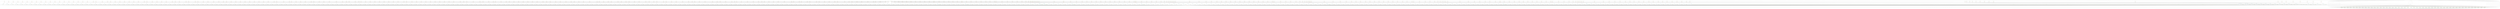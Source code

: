 digraph snakemake_dag {
    graph[bgcolor=white, margin=0];
    node[shape=box, style=rounded, fontname=sans,                 fontsize=10, penwidth=2];
    edge[penwidth=2, color=grey];
	0[label = "all", color = "0.57 0.6 0.85", style="rounded"];
	1[label = "genomics_db2vcf\nsg_or_chrom: CM031199.1\ntype_of_subset: chromosomes", color = "0.30 0.6 0.85", style="rounded"];
	2[label = "get_genome", color = "0.17 0.6 0.85", style="rounded,dashed"];
	3[label = "genomics_db_import_chromosomes\nchromo: CM031199.1", color = "0.25 0.6 0.85", style="rounded,dashed"];
	4[label = "eca_call_variants", color = "0.27 0.6 0.85", style="rounded,dashed"];
	5[label = "mark_duplicates", color = "0.50 0.6 0.85", style="rounded,dashed"];
	6[label = "map_reads", color = "0.02 0.6 0.85", style="rounded,dashed"];
	7[label = "trim_reads_pe\nsample: s001\nunit: 1", color = "0.19 0.6 0.85", style="rounded,dashed"];
	8[label = "bwa_index", color = "0.32 0.6 0.85", style="rounded,dashed"];
	9[label = "samtools_index\nprefix: results/mkdup/s001-1", color = "0.34 0.6 0.85", style="rounded,dashed"];
	10[label = "genome_dict", color = "0.55 0.6 0.85", style="rounded,dashed"];
	11[label = "eca_call_variants", color = "0.27 0.6 0.85", style="rounded,dashed"];
	12[label = "mark_duplicates", color = "0.50 0.6 0.85", style="rounded,dashed"];
	13[label = "map_reads", color = "0.02 0.6 0.85", style="rounded,dashed"];
	14[label = "trim_reads_pe\nsample: s002\nunit: 1", color = "0.19 0.6 0.85", style="rounded,dashed"];
	15[label = "samtools_index\nprefix: results/mkdup/s002-1", color = "0.34 0.6 0.85", style="rounded,dashed"];
	16[label = "eca_call_variants", color = "0.27 0.6 0.85", style="rounded,dashed"];
	17[label = "mark_duplicates", color = "0.50 0.6 0.85", style="rounded,dashed"];
	18[label = "map_reads", color = "0.02 0.6 0.85", style="rounded,dashed"];
	19[label = "trim_reads_pe\nsample: s003\nunit: 1", color = "0.19 0.6 0.85", style="rounded,dashed"];
	20[label = "samtools_index\nprefix: results/mkdup/s003-1", color = "0.34 0.6 0.85", style="rounded,dashed"];
	21[label = "eca_call_variants", color = "0.27 0.6 0.85", style="rounded,dashed"];
	22[label = "mark_duplicates", color = "0.50 0.6 0.85", style="rounded,dashed"];
	23[label = "map_reads", color = "0.02 0.6 0.85", style="rounded,dashed"];
	24[label = "trim_reads_pe\nsample: s004\nunit: 1", color = "0.19 0.6 0.85", style="rounded,dashed"];
	25[label = "samtools_index\nprefix: results/mkdup/s004-1", color = "0.34 0.6 0.85", style="rounded,dashed"];
	26[label = "genomics_db2vcf\nsg_or_chrom: CM031200.1\ntype_of_subset: chromosomes", color = "0.30 0.6 0.85", style="rounded"];
	27[label = "genomics_db_import_chromosomes\nchromo: CM031200.1", color = "0.25 0.6 0.85", style="rounded,dashed"];
	28[label = "genomics_db2vcf\nsg_or_chrom: CM031201.1\ntype_of_subset: chromosomes", color = "0.30 0.6 0.85", style="rounded"];
	29[label = "genomics_db_import_chromosomes\nchromo: CM031201.1", color = "0.25 0.6 0.85", style="rounded,dashed"];
	30[label = "genomics_db2vcf\nsg_or_chrom: CM031202.1\ntype_of_subset: chromosomes", color = "0.30 0.6 0.85", style="rounded"];
	31[label = "genomics_db_import_chromosomes\nchromo: CM031202.1", color = "0.25 0.6 0.85", style="rounded,dashed"];
	32[label = "genomics_db2vcf\nsg_or_chrom: CM031203.1\ntype_of_subset: chromosomes", color = "0.30 0.6 0.85", style="rounded"];
	33[label = "genomics_db_import_chromosomes\nchromo: CM031203.1", color = "0.25 0.6 0.85", style="rounded,dashed"];
	34[label = "genomics_db2vcf\nsg_or_chrom: CM031204.1\ntype_of_subset: chromosomes", color = "0.30 0.6 0.85", style="rounded"];
	35[label = "genomics_db_import_chromosomes\nchromo: CM031204.1", color = "0.25 0.6 0.85", style="rounded,dashed"];
	36[label = "genomics_db2vcf\nsg_or_chrom: CM031205.1\ntype_of_subset: chromosomes", color = "0.30 0.6 0.85", style="rounded"];
	37[label = "genomics_db_import_chromosomes\nchromo: CM031205.1", color = "0.25 0.6 0.85", style="rounded,dashed"];
	38[label = "genomics_db2vcf\nsg_or_chrom: CM031206.1\ntype_of_subset: chromosomes", color = "0.30 0.6 0.85", style="rounded"];
	39[label = "genomics_db_import_chromosomes\nchromo: CM031206.1", color = "0.25 0.6 0.85", style="rounded,dashed"];
	40[label = "genomics_db2vcf\nsg_or_chrom: CM031207.1\ntype_of_subset: chromosomes", color = "0.30 0.6 0.85", style="rounded"];
	41[label = "genomics_db_import_chromosomes\nchromo: CM031207.1", color = "0.25 0.6 0.85", style="rounded,dashed"];
	42[label = "genomics_db2vcf\nsg_or_chrom: CM031208.1\ntype_of_subset: chromosomes", color = "0.30 0.6 0.85", style="rounded"];
	43[label = "genomics_db_import_chromosomes\nchromo: CM031208.1", color = "0.25 0.6 0.85", style="rounded,dashed"];
	44[label = "genomics_db2vcf\nsg_or_chrom: CM031209.1\ntype_of_subset: chromosomes", color = "0.30 0.6 0.85", style="rounded"];
	45[label = "genomics_db_import_chromosomes\nchromo: CM031209.1", color = "0.25 0.6 0.85", style="rounded,dashed"];
	46[label = "genomics_db2vcf\nsg_or_chrom: CM031210.1\ntype_of_subset: chromosomes", color = "0.30 0.6 0.85", style="rounded"];
	47[label = "genomics_db_import_chromosomes\nchromo: CM031210.1", color = "0.25 0.6 0.85", style="rounded,dashed"];
	48[label = "genomics_db2vcf\nsg_or_chrom: CM031211.1\ntype_of_subset: chromosomes", color = "0.30 0.6 0.85", style="rounded"];
	49[label = "genomics_db_import_chromosomes\nchromo: CM031211.1", color = "0.25 0.6 0.85", style="rounded,dashed"];
	50[label = "genomics_db2vcf\nsg_or_chrom: CM031212.1\ntype_of_subset: chromosomes", color = "0.30 0.6 0.85", style="rounded"];
	51[label = "genomics_db_import_chromosomes\nchromo: CM031212.1", color = "0.25 0.6 0.85", style="rounded,dashed"];
	52[label = "genomics_db2vcf\nsg_or_chrom: CM031213.1\ntype_of_subset: chromosomes", color = "0.30 0.6 0.85", style="rounded"];
	53[label = "genomics_db_import_chromosomes\nchromo: CM031213.1", color = "0.25 0.6 0.85", style="rounded,dashed"];
	54[label = "genomics_db2vcf\nsg_or_chrom: CM031214.1\ntype_of_subset: chromosomes", color = "0.30 0.6 0.85", style="rounded"];
	55[label = "genomics_db_import_chromosomes\nchromo: CM031214.1", color = "0.25 0.6 0.85", style="rounded,dashed"];
	56[label = "genomics_db2vcf\nsg_or_chrom: CM031215.1\ntype_of_subset: chromosomes", color = "0.30 0.6 0.85", style="rounded"];
	57[label = "genomics_db_import_chromosomes\nchromo: CM031215.1", color = "0.25 0.6 0.85", style="rounded,dashed"];
	58[label = "genomics_db2vcf\nsg_or_chrom: CM031216.1\ntype_of_subset: chromosomes", color = "0.30 0.6 0.85", style="rounded"];
	59[label = "genomics_db_import_chromosomes\nchromo: CM031216.1", color = "0.25 0.6 0.85", style="rounded,dashed"];
	60[label = "genomics_db2vcf\nsg_or_chrom: CM031217.1\ntype_of_subset: chromosomes", color = "0.30 0.6 0.85", style="rounded"];
	61[label = "genomics_db_import_chromosomes\nchromo: CM031217.1", color = "0.25 0.6 0.85", style="rounded,dashed"];
	62[label = "genomics_db2vcf\nsg_or_chrom: CM031218.1\ntype_of_subset: chromosomes", color = "0.30 0.6 0.85", style="rounded"];
	63[label = "genomics_db_import_chromosomes\nchromo: CM031218.1", color = "0.25 0.6 0.85", style="rounded,dashed"];
	64[label = "genomics_db2vcf\nsg_or_chrom: CM031219.1\ntype_of_subset: chromosomes", color = "0.30 0.6 0.85", style="rounded"];
	65[label = "genomics_db_import_chromosomes\nchromo: CM031219.1", color = "0.25 0.6 0.85", style="rounded,dashed"];
	66[label = "genomics_db2vcf\nsg_or_chrom: CM031220.1\ntype_of_subset: chromosomes", color = "0.30 0.6 0.85", style="rounded"];
	67[label = "genomics_db_import_chromosomes\nchromo: CM031220.1", color = "0.25 0.6 0.85", style="rounded,dashed"];
	68[label = "genomics_db2vcf\nsg_or_chrom: CM031221.1\ntype_of_subset: chromosomes", color = "0.30 0.6 0.85", style="rounded"];
	69[label = "genomics_db_import_chromosomes\nchromo: CM031221.1", color = "0.25 0.6 0.85", style="rounded,dashed"];
	70[label = "genomics_db2vcf\nsg_or_chrom: CM031222.1\ntype_of_subset: chromosomes", color = "0.30 0.6 0.85", style="rounded"];
	71[label = "genomics_db_import_chromosomes\nchromo: CM031222.1", color = "0.25 0.6 0.85", style="rounded,dashed"];
	72[label = "genomics_db2vcf\nsg_or_chrom: CM031223.1\ntype_of_subset: chromosomes", color = "0.30 0.6 0.85", style="rounded"];
	73[label = "genomics_db_import_chromosomes\nchromo: CM031223.1", color = "0.25 0.6 0.85", style="rounded,dashed"];
	74[label = "genomics_db2vcf\nsg_or_chrom: CM031224.1\ntype_of_subset: chromosomes", color = "0.30 0.6 0.85", style="rounded"];
	75[label = "genomics_db_import_chromosomes\nchromo: CM031224.1", color = "0.25 0.6 0.85", style="rounded,dashed"];
	76[label = "genomics_db2vcf\nsg_or_chrom: CM031225.1\ntype_of_subset: chromosomes", color = "0.30 0.6 0.85", style="rounded"];
	77[label = "genomics_db_import_chromosomes\nchromo: CM031225.1", color = "0.25 0.6 0.85", style="rounded,dashed"];
	78[label = "genomics_db2vcf\nsg_or_chrom: CM031226.1\ntype_of_subset: chromosomes", color = "0.30 0.6 0.85", style="rounded"];
	79[label = "genomics_db_import_chromosomes\nchromo: CM031226.1", color = "0.25 0.6 0.85", style="rounded,dashed"];
	80[label = "genomics_db2vcf\nsg_or_chrom: CM031227.1\ntype_of_subset: chromosomes", color = "0.30 0.6 0.85", style="rounded"];
	81[label = "genomics_db_import_chromosomes\nchromo: CM031227.1", color = "0.25 0.6 0.85", style="rounded,dashed"];
	82[label = "genomics_db2vcf\nsg_or_chrom: CM031228.1\ntype_of_subset: chromosomes", color = "0.30 0.6 0.85", style="rounded"];
	83[label = "genomics_db_import_chromosomes\nchromo: CM031228.1", color = "0.25 0.6 0.85", style="rounded,dashed"];
	84[label = "genomics_db2vcf\nsg_or_chrom: CM031229.1\ntype_of_subset: chromosomes", color = "0.30 0.6 0.85", style="rounded"];
	85[label = "genomics_db_import_chromosomes\nchromo: CM031229.1", color = "0.25 0.6 0.85", style="rounded,dashed"];
	86[label = "genomics_db2vcf\nsg_or_chrom: CM031230.1\ntype_of_subset: chromosomes", color = "0.30 0.6 0.85", style="rounded"];
	87[label = "genomics_db_import_chromosomes\nchromo: CM031230.1", color = "0.25 0.6 0.85", style="rounded,dashed"];
	88[label = "genomics_db2vcf\nsg_or_chrom: CM031231.1\ntype_of_subset: chromosomes", color = "0.30 0.6 0.85", style="rounded"];
	89[label = "genomics_db_import_chromosomes\nchromo: CM031231.1", color = "0.25 0.6 0.85", style="rounded,dashed"];
	90[label = "genomics_db2vcf\nsg_or_chrom: CM031232.1\ntype_of_subset: chromosomes", color = "0.30 0.6 0.85", style="rounded"];
	91[label = "genomics_db_import_chromosomes\nchromo: CM031232.1", color = "0.25 0.6 0.85", style="rounded,dashed"];
	92[label = "genomics_db2vcf\nsg_or_chrom: scaff_group001\ntype_of_subset: scaffold_groups", color = "0.30 0.6 0.85", style="rounded"];
	93[label = "genomics_db_import_scaffold_groups\nscaff_group: scaff_group001", color = "0.08 0.6 0.85", style="rounded,dashed"];
	94[label = "genomics_db2vcf\nsg_or_chrom: scaff_group002\ntype_of_subset: scaffold_groups", color = "0.30 0.6 0.85", style="rounded"];
	95[label = "genomics_db_import_scaffold_groups\nscaff_group: scaff_group002", color = "0.08 0.6 0.85", style="rounded,dashed"];
	96[label = "genomics_db2vcf\nsg_or_chrom: scaff_group003\ntype_of_subset: scaffold_groups", color = "0.30 0.6 0.85", style="rounded"];
	97[label = "genomics_db_import_scaffold_groups\nscaff_group: scaff_group003", color = "0.08 0.6 0.85", style="rounded,dashed"];
	98[label = "genomics_db2vcf\nsg_or_chrom: scaff_group004\ntype_of_subset: scaffold_groups", color = "0.30 0.6 0.85", style="rounded"];
	99[label = "genomics_db_import_scaffold_groups\nscaff_group: scaff_group004", color = "0.08 0.6 0.85", style="rounded,dashed"];
	100[label = "genomics_db2vcf\nsg_or_chrom: scaff_group005\ntype_of_subset: scaffold_groups", color = "0.30 0.6 0.85", style="rounded"];
	101[label = "genomics_db_import_scaffold_groups\nscaff_group: scaff_group005", color = "0.08 0.6 0.85", style="rounded,dashed"];
	102[label = "genomics_db2vcf\nsg_or_chrom: scaff_group006\ntype_of_subset: scaffold_groups", color = "0.30 0.6 0.85", style="rounded"];
	103[label = "genomics_db_import_scaffold_groups\nscaff_group: scaff_group006", color = "0.08 0.6 0.85", style="rounded,dashed"];
	104[label = "genomics_db2vcf\nsg_or_chrom: scaff_group007\ntype_of_subset: scaffold_groups", color = "0.30 0.6 0.85", style="rounded"];
	105[label = "genomics_db_import_scaffold_groups\nscaff_group: scaff_group007", color = "0.08 0.6 0.85", style="rounded,dashed"];
	106[label = "genomics_db2vcf\nsg_or_chrom: scaff_group008\ntype_of_subset: scaffold_groups", color = "0.30 0.6 0.85", style="rounded"];
	107[label = "genomics_db_import_scaffold_groups\nscaff_group: scaff_group008", color = "0.08 0.6 0.85", style="rounded,dashed"];
	108[label = "genomics_db2vcf\nsg_or_chrom: scaff_group009\ntype_of_subset: scaffold_groups", color = "0.30 0.6 0.85", style="rounded"];
	109[label = "genomics_db_import_scaffold_groups\nscaff_group: scaff_group009", color = "0.08 0.6 0.85", style="rounded,dashed"];
	110[label = "genomics_db2vcf\nsg_or_chrom: scaff_group010\ntype_of_subset: scaffold_groups", color = "0.30 0.6 0.85", style="rounded"];
	111[label = "genomics_db_import_scaffold_groups\nscaff_group: scaff_group010", color = "0.08 0.6 0.85", style="rounded,dashed"];
	112[label = "genomics_db2vcf\nsg_or_chrom: scaff_group011\ntype_of_subset: scaffold_groups", color = "0.30 0.6 0.85", style="rounded"];
	113[label = "genomics_db_import_scaffold_groups\nscaff_group: scaff_group011", color = "0.08 0.6 0.85", style="rounded,dashed"];
	114[label = "genomics_db2vcf\nsg_or_chrom: scaff_group012\ntype_of_subset: scaffold_groups", color = "0.30 0.6 0.85", style="rounded"];
	115[label = "genomics_db_import_scaffold_groups\nscaff_group: scaff_group012", color = "0.08 0.6 0.85", style="rounded,dashed"];
	116[label = "genomics_db2vcf\nsg_or_chrom: scaff_group013\ntype_of_subset: scaffold_groups", color = "0.30 0.6 0.85", style="rounded"];
	117[label = "genomics_db_import_scaffold_groups\nscaff_group: scaff_group013", color = "0.08 0.6 0.85", style="rounded,dashed"];
	118[label = "genomics_db2vcf\nsg_or_chrom: scaff_group014\ntype_of_subset: scaffold_groups", color = "0.30 0.6 0.85", style="rounded"];
	119[label = "genomics_db_import_scaffold_groups\nscaff_group: scaff_group014", color = "0.08 0.6 0.85", style="rounded,dashed"];
	120[label = "multiqc_and_index_bams", color = "0.04 0.6 0.85", style="rounded"];
	121[label = "samtools_stats", color = "0.46 0.6 0.85", style="rounded,dashed"];
	122[label = "samtools_stats", color = "0.46 0.6 0.85", style="rounded,dashed"];
	123[label = "samtools_stats", color = "0.46 0.6 0.85", style="rounded,dashed"];
	124[label = "samtools_stats", color = "0.46 0.6 0.85", style="rounded,dashed"];
	125[label = "samtools_stats", color = "0.46 0.6 0.85", style="rounded,dashed"];
	126[label = "mark_duplicates", color = "0.50 0.6 0.85", style="rounded,dashed"];
	127[label = "map_reads", color = "0.02 0.6 0.85", style="rounded,dashed"];
	128[label = "trim_reads_pe\nsample: s005\nunit: 1", color = "0.19 0.6 0.85", style="rounded,dashed"];
	129[label = "samtools_stats", color = "0.46 0.6 0.85", style="rounded,dashed"];
	130[label = "mark_duplicates", color = "0.50 0.6 0.85", style="rounded,dashed"];
	131[label = "map_reads", color = "0.02 0.6 0.85", style="rounded,dashed"];
	132[label = "trim_reads_pe\nsample: s006\nunit: 1", color = "0.19 0.6 0.85", style="rounded,dashed"];
	133[label = "samtools_stats", color = "0.46 0.6 0.85", style="rounded,dashed"];
	134[label = "mark_duplicates", color = "0.50 0.6 0.85", style="rounded,dashed"];
	135[label = "map_reads", color = "0.02 0.6 0.85", style="rounded,dashed"];
	136[label = "trim_reads_pe\nsample: s007\nunit: 1", color = "0.19 0.6 0.85", style="rounded,dashed"];
	137[label = "samtools_stats", color = "0.46 0.6 0.85", style="rounded,dashed"];
	138[label = "mark_duplicates", color = "0.50 0.6 0.85", style="rounded,dashed"];
	139[label = "map_reads", color = "0.02 0.6 0.85", style="rounded,dashed"];
	140[label = "trim_reads_pe\nsample: s008\nunit: 1", color = "0.19 0.6 0.85", style="rounded,dashed"];
	141[label = "samtools_stats", color = "0.46 0.6 0.85", style="rounded,dashed"];
	142[label = "mark_duplicates", color = "0.50 0.6 0.85", style="rounded,dashed"];
	143[label = "map_reads", color = "0.02 0.6 0.85", style="rounded,dashed"];
	144[label = "trim_reads_pe\nsample: s009\nunit: 1", color = "0.19 0.6 0.85", style="rounded,dashed"];
	145[label = "samtools_stats", color = "0.46 0.6 0.85", style="rounded,dashed"];
	146[label = "mark_duplicates", color = "0.50 0.6 0.85", style="rounded,dashed"];
	147[label = "map_reads", color = "0.02 0.6 0.85", style="rounded,dashed"];
	148[label = "trim_reads_pe\nsample: s010\nunit: 1", color = "0.19 0.6 0.85", style="rounded,dashed"];
	149[label = "samtools_stats", color = "0.46 0.6 0.85", style="rounded,dashed"];
	150[label = "mark_duplicates", color = "0.50 0.6 0.85", style="rounded,dashed"];
	151[label = "map_reads", color = "0.02 0.6 0.85", style="rounded,dashed"];
	152[label = "trim_reads_pe\nsample: s011\nunit: 1", color = "0.19 0.6 0.85", style="rounded,dashed"];
	153[label = "samtools_stats", color = "0.46 0.6 0.85", style="rounded,dashed"];
	154[label = "mark_duplicates", color = "0.50 0.6 0.85", style="rounded,dashed"];
	155[label = "map_reads", color = "0.02 0.6 0.85", style="rounded,dashed"];
	156[label = "trim_reads_pe\nsample: s012\nunit: 1", color = "0.19 0.6 0.85", style="rounded,dashed"];
	157[label = "samtools_stats", color = "0.46 0.6 0.85", style="rounded,dashed"];
	158[label = "mark_duplicates", color = "0.50 0.6 0.85", style="rounded,dashed"];
	159[label = "map_reads", color = "0.02 0.6 0.85", style="rounded,dashed"];
	160[label = "trim_reads_pe\nsample: s013\nunit: 1", color = "0.19 0.6 0.85", style="rounded,dashed"];
	161[label = "samtools_stats", color = "0.46 0.6 0.85", style="rounded,dashed"];
	162[label = "mark_duplicates", color = "0.50 0.6 0.85", style="rounded,dashed"];
	163[label = "map_reads", color = "0.02 0.6 0.85", style="rounded,dashed"];
	164[label = "trim_reads_pe\nsample: s014\nunit: 1", color = "0.19 0.6 0.85", style="rounded,dashed"];
	165[label = "samtools_stats", color = "0.46 0.6 0.85", style="rounded,dashed"];
	166[label = "mark_duplicates", color = "0.50 0.6 0.85", style="rounded,dashed"];
	167[label = "map_reads", color = "0.02 0.6 0.85", style="rounded,dashed"];
	168[label = "trim_reads_pe\nsample: s015\nunit: 1", color = "0.19 0.6 0.85", style="rounded,dashed"];
	169[label = "samtools_stats", color = "0.46 0.6 0.85", style="rounded,dashed"];
	170[label = "mark_duplicates", color = "0.50 0.6 0.85", style="rounded,dashed"];
	171[label = "map_reads", color = "0.02 0.6 0.85", style="rounded,dashed"];
	172[label = "trim_reads_pe\nsample: s016\nunit: 1", color = "0.19 0.6 0.85", style="rounded,dashed"];
	173[label = "samtools_stats", color = "0.46 0.6 0.85", style="rounded,dashed"];
	174[label = "mark_duplicates", color = "0.50 0.6 0.85", style="rounded,dashed"];
	175[label = "map_reads", color = "0.02 0.6 0.85", style="rounded,dashed"];
	176[label = "trim_reads_pe\nsample: s017\nunit: 1", color = "0.19 0.6 0.85", style="rounded,dashed"];
	177[label = "samtools_stats", color = "0.46 0.6 0.85", style="rounded,dashed"];
	178[label = "mark_duplicates", color = "0.50 0.6 0.85", style="rounded,dashed"];
	179[label = "map_reads", color = "0.02 0.6 0.85", style="rounded,dashed"];
	180[label = "trim_reads_pe\nsample: s018\nunit: 1", color = "0.19 0.6 0.85", style="rounded,dashed"];
	181[label = "samtools_stats", color = "0.46 0.6 0.85", style="rounded,dashed"];
	182[label = "mark_duplicates", color = "0.50 0.6 0.85", style="rounded,dashed"];
	183[label = "map_reads", color = "0.02 0.6 0.85", style="rounded,dashed"];
	184[label = "trim_reads_pe\nsample: s019\nunit: 1", color = "0.19 0.6 0.85", style="rounded,dashed"];
	185[label = "samtools_stats", color = "0.46 0.6 0.85", style="rounded,dashed"];
	186[label = "mark_duplicates", color = "0.50 0.6 0.85", style="rounded,dashed"];
	187[label = "map_reads", color = "0.02 0.6 0.85", style="rounded,dashed"];
	188[label = "trim_reads_pe\nsample: s020\nunit: 1", color = "0.19 0.6 0.85", style="rounded,dashed"];
	189[label = "samtools_stats", color = "0.46 0.6 0.85", style="rounded,dashed"];
	190[label = "mark_duplicates", color = "0.50 0.6 0.85", style="rounded,dashed"];
	191[label = "map_reads", color = "0.02 0.6 0.85", style="rounded,dashed"];
	192[label = "trim_reads_pe\nsample: s021\nunit: 1", color = "0.19 0.6 0.85", style="rounded,dashed"];
	193[label = "samtools_stats", color = "0.46 0.6 0.85", style="rounded,dashed"];
	194[label = "mark_duplicates", color = "0.50 0.6 0.85", style="rounded,dashed"];
	195[label = "map_reads", color = "0.02 0.6 0.85", style="rounded,dashed"];
	196[label = "trim_reads_pe\nsample: s022\nunit: 1", color = "0.19 0.6 0.85", style="rounded,dashed"];
	197[label = "samtools_stats", color = "0.46 0.6 0.85", style="rounded,dashed"];
	198[label = "mark_duplicates", color = "0.50 0.6 0.85", style="rounded,dashed"];
	199[label = "map_reads", color = "0.02 0.6 0.85", style="rounded,dashed"];
	200[label = "trim_reads_pe\nsample: s023\nunit: 1", color = "0.19 0.6 0.85", style="rounded,dashed"];
	201[label = "samtools_stats", color = "0.46 0.6 0.85", style="rounded,dashed"];
	202[label = "mark_duplicates", color = "0.50 0.6 0.85", style="rounded,dashed"];
	203[label = "map_reads", color = "0.02 0.6 0.85", style="rounded,dashed"];
	204[label = "trim_reads_pe\nsample: s024\nunit: 1", color = "0.19 0.6 0.85", style="rounded,dashed"];
	205[label = "samtools_stats", color = "0.46 0.6 0.85", style="rounded,dashed"];
	206[label = "mark_duplicates", color = "0.50 0.6 0.85", style="rounded,dashed"];
	207[label = "map_reads", color = "0.02 0.6 0.85", style="rounded,dashed"];
	208[label = "trim_reads_pe\nsample: s025\nunit: 1", color = "0.19 0.6 0.85", style="rounded,dashed"];
	209[label = "samtools_stats", color = "0.46 0.6 0.85", style="rounded,dashed"];
	210[label = "mark_duplicates", color = "0.50 0.6 0.85", style="rounded,dashed"];
	211[label = "map_reads", color = "0.02 0.6 0.85", style="rounded,dashed"];
	212[label = "trim_reads_pe\nsample: s026\nunit: 1", color = "0.19 0.6 0.85", style="rounded,dashed"];
	213[label = "samtools_stats", color = "0.46 0.6 0.85", style="rounded,dashed"];
	214[label = "mark_duplicates", color = "0.50 0.6 0.85", style="rounded,dashed"];
	215[label = "map_reads", color = "0.02 0.6 0.85", style="rounded,dashed"];
	216[label = "trim_reads_pe\nsample: s027\nunit: 1", color = "0.19 0.6 0.85", style="rounded,dashed"];
	217[label = "samtools_stats", color = "0.46 0.6 0.85", style="rounded,dashed"];
	218[label = "mark_duplicates", color = "0.50 0.6 0.85", style="rounded,dashed"];
	219[label = "map_reads", color = "0.02 0.6 0.85", style="rounded,dashed"];
	220[label = "trim_reads_pe\nsample: s028\nunit: 1", color = "0.19 0.6 0.85", style="rounded,dashed"];
	221[label = "samtools_stats", color = "0.46 0.6 0.85", style="rounded,dashed"];
	222[label = "mark_duplicates", color = "0.50 0.6 0.85", style="rounded,dashed"];
	223[label = "map_reads", color = "0.02 0.6 0.85", style="rounded,dashed"];
	224[label = "trim_reads_pe\nsample: s029\nunit: 1", color = "0.19 0.6 0.85", style="rounded,dashed"];
	225[label = "samtools_stats", color = "0.46 0.6 0.85", style="rounded,dashed"];
	226[label = "mark_duplicates", color = "0.50 0.6 0.85", style="rounded,dashed"];
	227[label = "map_reads", color = "0.02 0.6 0.85", style="rounded,dashed"];
	228[label = "trim_reads_pe\nsample: s030\nunit: 1", color = "0.19 0.6 0.85", style="rounded,dashed"];
	229[label = "samtools_stats", color = "0.46 0.6 0.85", style="rounded,dashed"];
	230[label = "mark_duplicates", color = "0.50 0.6 0.85", style="rounded,dashed"];
	231[label = "map_reads", color = "0.02 0.6 0.85", style="rounded,dashed"];
	232[label = "trim_reads_pe\nsample: s031\nunit: 1", color = "0.19 0.6 0.85", style="rounded,dashed"];
	233[label = "samtools_stats", color = "0.46 0.6 0.85", style="rounded,dashed"];
	234[label = "mark_duplicates", color = "0.50 0.6 0.85", style="rounded,dashed"];
	235[label = "map_reads", color = "0.02 0.6 0.85", style="rounded,dashed"];
	236[label = "trim_reads_pe\nsample: s032\nunit: 1", color = "0.19 0.6 0.85", style="rounded,dashed"];
	237[label = "samtools_stats", color = "0.46 0.6 0.85", style="rounded,dashed"];
	238[label = "mark_duplicates", color = "0.50 0.6 0.85", style="rounded,dashed"];
	239[label = "map_reads", color = "0.02 0.6 0.85", style="rounded,dashed"];
	240[label = "trim_reads_pe\nsample: s033\nunit: 1", color = "0.19 0.6 0.85", style="rounded,dashed"];
	241[label = "samtools_stats", color = "0.46 0.6 0.85", style="rounded,dashed"];
	242[label = "mark_duplicates", color = "0.50 0.6 0.85", style="rounded,dashed"];
	243[label = "map_reads", color = "0.02 0.6 0.85", style="rounded,dashed"];
	244[label = "trim_reads_pe\nsample: s034\nunit: 1", color = "0.19 0.6 0.85", style="rounded,dashed"];
	245[label = "samtools_stats", color = "0.46 0.6 0.85", style="rounded,dashed"];
	246[label = "mark_duplicates", color = "0.50 0.6 0.85", style="rounded,dashed"];
	247[label = "map_reads", color = "0.02 0.6 0.85", style="rounded,dashed"];
	248[label = "trim_reads_pe\nsample: s035\nunit: 1", color = "0.19 0.6 0.85", style="rounded,dashed"];
	249[label = "samtools_stats", color = "0.46 0.6 0.85", style="rounded,dashed"];
	250[label = "mark_duplicates", color = "0.50 0.6 0.85", style="rounded,dashed"];
	251[label = "map_reads", color = "0.02 0.6 0.85", style="rounded,dashed"];
	252[label = "trim_reads_pe\nsample: s036\nunit: 1", color = "0.19 0.6 0.85", style="rounded,dashed"];
	253[label = "samtools_stats", color = "0.46 0.6 0.85", style="rounded,dashed"];
	254[label = "mark_duplicates", color = "0.50 0.6 0.85", style="rounded,dashed"];
	255[label = "map_reads", color = "0.02 0.6 0.85", style="rounded,dashed"];
	256[label = "trim_reads_pe\nsample: s037\nunit: 1", color = "0.19 0.6 0.85", style="rounded,dashed"];
	257[label = "samtools_stats", color = "0.46 0.6 0.85", style="rounded,dashed"];
	258[label = "mark_duplicates", color = "0.50 0.6 0.85", style="rounded,dashed"];
	259[label = "map_reads", color = "0.02 0.6 0.85", style="rounded,dashed"];
	260[label = "trim_reads_pe\nsample: s038\nunit: 1", color = "0.19 0.6 0.85", style="rounded,dashed"];
	261[label = "samtools_stats", color = "0.46 0.6 0.85", style="rounded,dashed"];
	262[label = "mark_duplicates", color = "0.50 0.6 0.85", style="rounded,dashed"];
	263[label = "map_reads", color = "0.02 0.6 0.85", style="rounded,dashed"];
	264[label = "trim_reads_pe\nsample: s039\nunit: 1", color = "0.19 0.6 0.85", style="rounded,dashed"];
	265[label = "samtools_stats", color = "0.46 0.6 0.85", style="rounded,dashed"];
	266[label = "mark_duplicates", color = "0.50 0.6 0.85", style="rounded,dashed"];
	267[label = "map_reads", color = "0.02 0.6 0.85", style="rounded,dashed"];
	268[label = "trim_reads_pe\nsample: s040\nunit: 1", color = "0.19 0.6 0.85", style="rounded,dashed"];
	269[label = "samtools_stats", color = "0.46 0.6 0.85", style="rounded,dashed"];
	270[label = "mark_duplicates", color = "0.50 0.6 0.85", style="rounded,dashed"];
	271[label = "map_reads", color = "0.02 0.6 0.85", style="rounded,dashed"];
	272[label = "trim_reads_pe\nsample: s041\nunit: 1", color = "0.19 0.6 0.85", style="rounded,dashed"];
	273[label = "samtools_stats", color = "0.46 0.6 0.85", style="rounded,dashed"];
	274[label = "mark_duplicates", color = "0.50 0.6 0.85", style="rounded,dashed"];
	275[label = "map_reads", color = "0.02 0.6 0.85", style="rounded,dashed"];
	276[label = "trim_reads_pe\nsample: s042\nunit: 1", color = "0.19 0.6 0.85", style="rounded,dashed"];
	277[label = "samtools_stats", color = "0.46 0.6 0.85", style="rounded,dashed"];
	278[label = "mark_duplicates", color = "0.50 0.6 0.85", style="rounded,dashed"];
	279[label = "map_reads", color = "0.02 0.6 0.85", style="rounded,dashed"];
	280[label = "trim_reads_pe\nsample: s043\nunit: 1", color = "0.19 0.6 0.85", style="rounded,dashed"];
	281[label = "samtools_stats", color = "0.46 0.6 0.85", style="rounded,dashed"];
	282[label = "mark_duplicates", color = "0.50 0.6 0.85", style="rounded,dashed"];
	283[label = "map_reads", color = "0.02 0.6 0.85", style="rounded,dashed"];
	284[label = "trim_reads_pe\nsample: s044\nunit: 1", color = "0.19 0.6 0.85", style="rounded,dashed"];
	285[label = "samtools_stats", color = "0.46 0.6 0.85", style="rounded,dashed"];
	286[label = "mark_duplicates", color = "0.50 0.6 0.85", style="rounded,dashed"];
	287[label = "map_reads", color = "0.02 0.6 0.85", style="rounded,dashed"];
	288[label = "trim_reads_pe\nsample: s045\nunit: 1", color = "0.19 0.6 0.85", style="rounded,dashed"];
	289[label = "samtools_stats", color = "0.46 0.6 0.85", style="rounded,dashed"];
	290[label = "mark_duplicates", color = "0.50 0.6 0.85", style="rounded,dashed"];
	291[label = "map_reads", color = "0.02 0.6 0.85", style="rounded,dashed"];
	292[label = "trim_reads_pe\nsample: s046\nunit: 1", color = "0.19 0.6 0.85", style="rounded,dashed"];
	293[label = "samtools_stats", color = "0.46 0.6 0.85", style="rounded,dashed"];
	294[label = "mark_duplicates", color = "0.50 0.6 0.85", style="rounded,dashed"];
	295[label = "map_reads", color = "0.02 0.6 0.85", style="rounded,dashed"];
	296[label = "trim_reads_pe\nsample: s047\nunit: 1", color = "0.19 0.6 0.85", style="rounded,dashed"];
	297[label = "samtools_stats", color = "0.46 0.6 0.85", style="rounded,dashed"];
	298[label = "mark_duplicates", color = "0.50 0.6 0.85", style="rounded,dashed"];
	299[label = "map_reads", color = "0.02 0.6 0.85", style="rounded,dashed"];
	300[label = "trim_reads_pe\nsample: s048\nunit: 1", color = "0.19 0.6 0.85", style="rounded,dashed"];
	301[label = "samtools_stats", color = "0.46 0.6 0.85", style="rounded,dashed"];
	302[label = "mark_duplicates", color = "0.50 0.6 0.85", style="rounded,dashed"];
	303[label = "map_reads", color = "0.02 0.6 0.85", style="rounded,dashed"];
	304[label = "trim_reads_pe\nsample: s049\nunit: 1", color = "0.19 0.6 0.85", style="rounded,dashed"];
	305[label = "samtools_stats", color = "0.46 0.6 0.85", style="rounded,dashed"];
	306[label = "mark_duplicates", color = "0.50 0.6 0.85", style="rounded,dashed"];
	307[label = "map_reads", color = "0.02 0.6 0.85", style="rounded,dashed"];
	308[label = "trim_reads_pe\nsample: s050\nunit: 1", color = "0.19 0.6 0.85", style="rounded,dashed"];
	309[label = "samtools_stats", color = "0.46 0.6 0.85", style="rounded,dashed"];
	310[label = "mark_duplicates", color = "0.50 0.6 0.85", style="rounded,dashed"];
	311[label = "map_reads", color = "0.02 0.6 0.85", style="rounded,dashed"];
	312[label = "trim_reads_pe\nsample: s051\nunit: 1", color = "0.19 0.6 0.85", style="rounded,dashed"];
	313[label = "samtools_stats", color = "0.46 0.6 0.85", style="rounded,dashed"];
	314[label = "mark_duplicates", color = "0.50 0.6 0.85", style="rounded,dashed"];
	315[label = "map_reads", color = "0.02 0.6 0.85", style="rounded,dashed"];
	316[label = "trim_reads_pe\nsample: s052\nunit: 1", color = "0.19 0.6 0.85", style="rounded,dashed"];
	317[label = "samtools_stats", color = "0.46 0.6 0.85", style="rounded,dashed"];
	318[label = "mark_duplicates", color = "0.50 0.6 0.85", style="rounded,dashed"];
	319[label = "map_reads", color = "0.02 0.6 0.85", style="rounded,dashed"];
	320[label = "trim_reads_pe\nsample: s053\nunit: 1", color = "0.19 0.6 0.85", style="rounded,dashed"];
	321[label = "samtools_stats", color = "0.46 0.6 0.85", style="rounded,dashed"];
	322[label = "mark_duplicates", color = "0.50 0.6 0.85", style="rounded,dashed"];
	323[label = "map_reads", color = "0.02 0.6 0.85", style="rounded,dashed"];
	324[label = "trim_reads_pe\nsample: s054\nunit: 1", color = "0.19 0.6 0.85", style="rounded,dashed"];
	325[label = "samtools_stats", color = "0.46 0.6 0.85", style="rounded,dashed"];
	326[label = "mark_duplicates", color = "0.50 0.6 0.85", style="rounded,dashed"];
	327[label = "map_reads", color = "0.02 0.6 0.85", style="rounded,dashed"];
	328[label = "trim_reads_pe\nsample: s055\nunit: 1", color = "0.19 0.6 0.85", style="rounded,dashed"];
	329[label = "samtools_stats", color = "0.46 0.6 0.85", style="rounded,dashed"];
	330[label = "mark_duplicates", color = "0.50 0.6 0.85", style="rounded,dashed"];
	331[label = "map_reads", color = "0.02 0.6 0.85", style="rounded,dashed"];
	332[label = "trim_reads_pe\nsample: s056\nunit: 1", color = "0.19 0.6 0.85", style="rounded,dashed"];
	333[label = "samtools_stats", color = "0.46 0.6 0.85", style="rounded,dashed"];
	334[label = "mark_duplicates", color = "0.50 0.6 0.85", style="rounded,dashed"];
	335[label = "map_reads", color = "0.02 0.6 0.85", style="rounded,dashed"];
	336[label = "trim_reads_pe\nsample: s057\nunit: 1", color = "0.19 0.6 0.85", style="rounded,dashed"];
	337[label = "samtools_stats", color = "0.46 0.6 0.85", style="rounded,dashed"];
	338[label = "mark_duplicates", color = "0.50 0.6 0.85", style="rounded,dashed"];
	339[label = "map_reads", color = "0.02 0.6 0.85", style="rounded,dashed"];
	340[label = "trim_reads_pe\nsample: s058\nunit: 1", color = "0.19 0.6 0.85", style="rounded,dashed"];
	341[label = "samtools_stats", color = "0.46 0.6 0.85", style="rounded,dashed"];
	342[label = "mark_duplicates", color = "0.50 0.6 0.85", style="rounded,dashed"];
	343[label = "map_reads", color = "0.02 0.6 0.85", style="rounded,dashed"];
	344[label = "trim_reads_pe\nsample: s059\nunit: 1", color = "0.19 0.6 0.85", style="rounded,dashed"];
	345[label = "samtools_stats", color = "0.46 0.6 0.85", style="rounded,dashed"];
	346[label = "mark_duplicates", color = "0.50 0.6 0.85", style="rounded,dashed"];
	347[label = "map_reads", color = "0.02 0.6 0.85", style="rounded,dashed"];
	348[label = "trim_reads_pe\nsample: s060\nunit: 1", color = "0.19 0.6 0.85", style="rounded,dashed"];
	349[label = "samtools_stats", color = "0.46 0.6 0.85", style="rounded,dashed"];
	350[label = "mark_duplicates", color = "0.50 0.6 0.85", style="rounded,dashed"];
	351[label = "map_reads", color = "0.02 0.6 0.85", style="rounded,dashed"];
	352[label = "trim_reads_pe\nsample: s061\nunit: 1", color = "0.19 0.6 0.85", style="rounded,dashed"];
	353[label = "samtools_stats", color = "0.46 0.6 0.85", style="rounded,dashed"];
	354[label = "mark_duplicates", color = "0.50 0.6 0.85", style="rounded,dashed"];
	355[label = "map_reads", color = "0.02 0.6 0.85", style="rounded,dashed"];
	356[label = "trim_reads_pe\nsample: s062\nunit: 1", color = "0.19 0.6 0.85", style="rounded,dashed"];
	357[label = "samtools_stats", color = "0.46 0.6 0.85", style="rounded,dashed"];
	358[label = "mark_duplicates", color = "0.50 0.6 0.85", style="rounded,dashed"];
	359[label = "map_reads", color = "0.02 0.6 0.85", style="rounded,dashed"];
	360[label = "trim_reads_pe\nsample: s063\nunit: 1", color = "0.19 0.6 0.85", style="rounded,dashed"];
	361[label = "samtools_stats", color = "0.46 0.6 0.85", style="rounded,dashed"];
	362[label = "mark_duplicates", color = "0.50 0.6 0.85", style="rounded,dashed"];
	363[label = "map_reads", color = "0.02 0.6 0.85", style="rounded,dashed"];
	364[label = "trim_reads_pe\nsample: s064\nunit: 1", color = "0.19 0.6 0.85", style="rounded,dashed"];
	365[label = "samtools_stats", color = "0.46 0.6 0.85", style="rounded,dashed"];
	366[label = "mark_duplicates", color = "0.50 0.6 0.85", style="rounded,dashed"];
	367[label = "map_reads", color = "0.02 0.6 0.85", style="rounded,dashed"];
	368[label = "trim_reads_pe\nsample: s065\nunit: 1", color = "0.19 0.6 0.85", style="rounded,dashed"];
	369[label = "samtools_stats", color = "0.46 0.6 0.85", style="rounded,dashed"];
	370[label = "mark_duplicates", color = "0.50 0.6 0.85", style="rounded,dashed"];
	371[label = "map_reads", color = "0.02 0.6 0.85", style="rounded,dashed"];
	372[label = "trim_reads_pe\nsample: s066\nunit: 1", color = "0.19 0.6 0.85", style="rounded,dashed"];
	373[label = "samtools_stats", color = "0.46 0.6 0.85", style="rounded,dashed"];
	374[label = "mark_duplicates", color = "0.50 0.6 0.85", style="rounded,dashed"];
	375[label = "map_reads", color = "0.02 0.6 0.85", style="rounded,dashed"];
	376[label = "trim_reads_pe\nsample: s067\nunit: 1", color = "0.19 0.6 0.85", style="rounded,dashed"];
	377[label = "samtools_stats", color = "0.46 0.6 0.85", style="rounded,dashed"];
	378[label = "mark_duplicates", color = "0.50 0.6 0.85", style="rounded,dashed"];
	379[label = "map_reads", color = "0.02 0.6 0.85", style="rounded,dashed"];
	380[label = "trim_reads_pe\nsample: s068\nunit: 1", color = "0.19 0.6 0.85", style="rounded,dashed"];
	381[label = "samtools_stats", color = "0.46 0.6 0.85", style="rounded,dashed"];
	382[label = "mark_duplicates", color = "0.50 0.6 0.85", style="rounded,dashed"];
	383[label = "map_reads", color = "0.02 0.6 0.85", style="rounded,dashed"];
	384[label = "trim_reads_pe\nsample: s069\nunit: 1", color = "0.19 0.6 0.85", style="rounded,dashed"];
	385[label = "samtools_stats", color = "0.46 0.6 0.85", style="rounded,dashed"];
	386[label = "mark_duplicates", color = "0.50 0.6 0.85", style="rounded,dashed"];
	387[label = "map_reads", color = "0.02 0.6 0.85", style="rounded,dashed"];
	388[label = "trim_reads_pe\nsample: s070\nunit: 1", color = "0.19 0.6 0.85", style="rounded,dashed"];
	389[label = "samtools_stats", color = "0.46 0.6 0.85", style="rounded,dashed"];
	390[label = "mark_duplicates", color = "0.50 0.6 0.85", style="rounded,dashed"];
	391[label = "map_reads", color = "0.02 0.6 0.85", style="rounded,dashed"];
	392[label = "trim_reads_pe\nsample: s071\nunit: 1", color = "0.19 0.6 0.85", style="rounded,dashed"];
	393[label = "samtools_stats", color = "0.46 0.6 0.85", style="rounded,dashed"];
	394[label = "mark_duplicates", color = "0.50 0.6 0.85", style="rounded,dashed"];
	395[label = "map_reads", color = "0.02 0.6 0.85", style="rounded,dashed"];
	396[label = "trim_reads_pe\nsample: s072\nunit: 1", color = "0.19 0.6 0.85", style="rounded,dashed"];
	397[label = "samtools_stats", color = "0.46 0.6 0.85", style="rounded,dashed"];
	398[label = "mark_duplicates", color = "0.50 0.6 0.85", style="rounded,dashed"];
	399[label = "map_reads", color = "0.02 0.6 0.85", style="rounded,dashed"];
	400[label = "trim_reads_pe\nsample: s073\nunit: 1", color = "0.19 0.6 0.85", style="rounded,dashed"];
	401[label = "samtools_stats", color = "0.46 0.6 0.85", style="rounded,dashed"];
	402[label = "mark_duplicates", color = "0.50 0.6 0.85", style="rounded,dashed"];
	403[label = "map_reads", color = "0.02 0.6 0.85", style="rounded,dashed"];
	404[label = "trim_reads_pe\nsample: s074\nunit: 1", color = "0.19 0.6 0.85", style="rounded,dashed"];
	405[label = "samtools_stats", color = "0.46 0.6 0.85", style="rounded,dashed"];
	406[label = "mark_duplicates", color = "0.50 0.6 0.85", style="rounded,dashed"];
	407[label = "map_reads", color = "0.02 0.6 0.85", style="rounded,dashed"];
	408[label = "trim_reads_pe\nsample: s075\nunit: 1", color = "0.19 0.6 0.85", style="rounded,dashed"];
	409[label = "samtools_stats", color = "0.46 0.6 0.85", style="rounded,dashed"];
	410[label = "mark_duplicates", color = "0.50 0.6 0.85", style="rounded,dashed"];
	411[label = "map_reads", color = "0.02 0.6 0.85", style="rounded,dashed"];
	412[label = "trim_reads_pe\nsample: s076\nunit: 1", color = "0.19 0.6 0.85", style="rounded,dashed"];
	413[label = "samtools_stats", color = "0.46 0.6 0.85", style="rounded,dashed"];
	414[label = "mark_duplicates", color = "0.50 0.6 0.85", style="rounded,dashed"];
	415[label = "map_reads", color = "0.02 0.6 0.85", style="rounded,dashed"];
	416[label = "trim_reads_pe\nsample: s077\nunit: 1", color = "0.19 0.6 0.85", style="rounded,dashed"];
	417[label = "samtools_stats", color = "0.46 0.6 0.85", style="rounded,dashed"];
	418[label = "mark_duplicates", color = "0.50 0.6 0.85", style="rounded,dashed"];
	419[label = "map_reads", color = "0.02 0.6 0.85", style="rounded,dashed"];
	420[label = "trim_reads_pe\nsample: s078\nunit: 1", color = "0.19 0.6 0.85", style="rounded,dashed"];
	421[label = "samtools_stats", color = "0.46 0.6 0.85", style="rounded,dashed"];
	422[label = "mark_duplicates", color = "0.50 0.6 0.85", style="rounded,dashed"];
	423[label = "map_reads", color = "0.02 0.6 0.85", style="rounded,dashed"];
	424[label = "trim_reads_pe\nsample: s079\nunit: 1", color = "0.19 0.6 0.85", style="rounded,dashed"];
	425[label = "samtools_stats", color = "0.46 0.6 0.85", style="rounded,dashed"];
	426[label = "mark_duplicates", color = "0.50 0.6 0.85", style="rounded,dashed"];
	427[label = "map_reads", color = "0.02 0.6 0.85", style="rounded,dashed"];
	428[label = "trim_reads_pe\nsample: s080\nunit: 1", color = "0.19 0.6 0.85", style="rounded,dashed"];
	429[label = "samtools_stats", color = "0.46 0.6 0.85", style="rounded,dashed"];
	430[label = "mark_duplicates", color = "0.50 0.6 0.85", style="rounded,dashed"];
	431[label = "map_reads", color = "0.02 0.6 0.85", style="rounded,dashed"];
	432[label = "trim_reads_pe\nsample: s081\nunit: 1", color = "0.19 0.6 0.85", style="rounded,dashed"];
	433[label = "samtools_stats", color = "0.46 0.6 0.85", style="rounded,dashed"];
	434[label = "mark_duplicates", color = "0.50 0.6 0.85", style="rounded,dashed"];
	435[label = "map_reads", color = "0.02 0.6 0.85", style="rounded,dashed"];
	436[label = "trim_reads_pe\nsample: s082\nunit: 1", color = "0.19 0.6 0.85", style="rounded,dashed"];
	437[label = "samtools_stats", color = "0.46 0.6 0.85", style="rounded,dashed"];
	438[label = "mark_duplicates", color = "0.50 0.6 0.85", style="rounded,dashed"];
	439[label = "map_reads", color = "0.02 0.6 0.85", style="rounded,dashed"];
	440[label = "trim_reads_pe\nsample: s083\nunit: 1", color = "0.19 0.6 0.85", style="rounded,dashed"];
	441[label = "samtools_stats", color = "0.46 0.6 0.85", style="rounded,dashed"];
	442[label = "mark_duplicates", color = "0.50 0.6 0.85", style="rounded,dashed"];
	443[label = "map_reads", color = "0.02 0.6 0.85", style="rounded,dashed"];
	444[label = "trim_reads_pe\nsample: s084\nunit: 1", color = "0.19 0.6 0.85", style="rounded,dashed"];
	445[label = "samtools_stats", color = "0.46 0.6 0.85", style="rounded,dashed"];
	446[label = "mark_duplicates", color = "0.50 0.6 0.85", style="rounded,dashed"];
	447[label = "map_reads", color = "0.02 0.6 0.85", style="rounded,dashed"];
	448[label = "trim_reads_pe\nsample: s085\nunit: 1", color = "0.19 0.6 0.85", style="rounded,dashed"];
	449[label = "samtools_stats", color = "0.46 0.6 0.85", style="rounded,dashed"];
	450[label = "mark_duplicates", color = "0.50 0.6 0.85", style="rounded,dashed"];
	451[label = "map_reads", color = "0.02 0.6 0.85", style="rounded,dashed"];
	452[label = "trim_reads_pe\nsample: s086\nunit: 1", color = "0.19 0.6 0.85", style="rounded,dashed"];
	453[label = "samtools_stats", color = "0.46 0.6 0.85", style="rounded,dashed"];
	454[label = "mark_duplicates", color = "0.50 0.6 0.85", style="rounded,dashed"];
	455[label = "map_reads", color = "0.02 0.6 0.85", style="rounded,dashed"];
	456[label = "trim_reads_pe\nsample: s087\nunit: 1", color = "0.19 0.6 0.85", style="rounded,dashed"];
	457[label = "samtools_stats", color = "0.46 0.6 0.85", style="rounded,dashed"];
	458[label = "mark_duplicates", color = "0.50 0.6 0.85", style="rounded,dashed"];
	459[label = "map_reads", color = "0.02 0.6 0.85", style="rounded,dashed"];
	460[label = "trim_reads_pe\nsample: s088\nunit: 1", color = "0.19 0.6 0.85", style="rounded,dashed"];
	461[label = "samtools_stats", color = "0.46 0.6 0.85", style="rounded,dashed"];
	462[label = "mark_duplicates", color = "0.50 0.6 0.85", style="rounded,dashed"];
	463[label = "map_reads", color = "0.02 0.6 0.85", style="rounded,dashed"];
	464[label = "trim_reads_pe\nsample: s089\nunit: 1", color = "0.19 0.6 0.85", style="rounded,dashed"];
	465[label = "samtools_stats", color = "0.46 0.6 0.85", style="rounded,dashed"];
	466[label = "mark_duplicates", color = "0.50 0.6 0.85", style="rounded,dashed"];
	467[label = "map_reads", color = "0.02 0.6 0.85", style="rounded,dashed"];
	468[label = "trim_reads_pe\nsample: s090\nunit: 1", color = "0.19 0.6 0.85", style="rounded,dashed"];
	469[label = "samtools_stats", color = "0.46 0.6 0.85", style="rounded,dashed"];
	470[label = "mark_duplicates", color = "0.50 0.6 0.85", style="rounded,dashed"];
	471[label = "map_reads", color = "0.02 0.6 0.85", style="rounded,dashed"];
	472[label = "trim_reads_pe\nsample: s091\nunit: 1", color = "0.19 0.6 0.85", style="rounded,dashed"];
	473[label = "samtools_stats", color = "0.46 0.6 0.85", style="rounded,dashed"];
	474[label = "mark_duplicates", color = "0.50 0.6 0.85", style="rounded,dashed"];
	475[label = "map_reads", color = "0.02 0.6 0.85", style="rounded,dashed"];
	476[label = "trim_reads_pe\nsample: s092\nunit: 1", color = "0.19 0.6 0.85", style="rounded,dashed"];
	477[label = "samtools_stats", color = "0.46 0.6 0.85", style="rounded,dashed"];
	478[label = "mark_duplicates", color = "0.50 0.6 0.85", style="rounded,dashed"];
	479[label = "map_reads", color = "0.02 0.6 0.85", style="rounded,dashed"];
	480[label = "trim_reads_pe\nsample: s093\nunit: 1", color = "0.19 0.6 0.85", style="rounded,dashed"];
	481[label = "samtools_stats", color = "0.46 0.6 0.85", style="rounded,dashed"];
	482[label = "mark_duplicates", color = "0.50 0.6 0.85", style="rounded,dashed"];
	483[label = "map_reads", color = "0.02 0.6 0.85", style="rounded,dashed"];
	484[label = "trim_reads_pe\nsample: s094\nunit: 1", color = "0.19 0.6 0.85", style="rounded,dashed"];
	485[label = "samtools_stats", color = "0.46 0.6 0.85", style="rounded,dashed"];
	486[label = "mark_duplicates", color = "0.50 0.6 0.85", style="rounded,dashed"];
	487[label = "map_reads", color = "0.02 0.6 0.85", style="rounded,dashed"];
	488[label = "trim_reads_pe\nsample: s095\nunit: 1", color = "0.19 0.6 0.85", style="rounded,dashed"];
	489[label = "samtools_stats", color = "0.46 0.6 0.85", style="rounded,dashed"];
	490[label = "mark_duplicates", color = "0.50 0.6 0.85", style="rounded,dashed"];
	491[label = "map_reads", color = "0.02 0.6 0.85", style="rounded,dashed"];
	492[label = "trim_reads_pe\nsample: s096\nunit: 1", color = "0.19 0.6 0.85", style="rounded,dashed"];
	493[label = "samtools_stats", color = "0.46 0.6 0.85", style="rounded,dashed"];
	494[label = "mark_duplicates", color = "0.50 0.6 0.85", style="rounded,dashed"];
	495[label = "map_reads", color = "0.02 0.6 0.85", style="rounded,dashed"];
	496[label = "trim_reads_pe\nsample: s097\nunit: 1", color = "0.19 0.6 0.85", style="rounded,dashed"];
	497[label = "samtools_stats", color = "0.46 0.6 0.85", style="rounded,dashed"];
	498[label = "mark_duplicates", color = "0.50 0.6 0.85", style="rounded,dashed"];
	499[label = "map_reads", color = "0.02 0.6 0.85", style="rounded,dashed"];
	500[label = "trim_reads_pe\nsample: s098\nunit: 1", color = "0.19 0.6 0.85", style="rounded,dashed"];
	501[label = "samtools_stats", color = "0.46 0.6 0.85", style="rounded,dashed"];
	502[label = "mark_duplicates", color = "0.50 0.6 0.85", style="rounded,dashed"];
	503[label = "map_reads", color = "0.02 0.6 0.85", style="rounded,dashed"];
	504[label = "trim_reads_pe\nsample: s099\nunit: 1", color = "0.19 0.6 0.85", style="rounded,dashed"];
	505[label = "samtools_stats", color = "0.46 0.6 0.85", style="rounded,dashed"];
	506[label = "mark_duplicates", color = "0.50 0.6 0.85", style="rounded,dashed"];
	507[label = "map_reads", color = "0.02 0.6 0.85", style="rounded,dashed"];
	508[label = "trim_reads_pe\nsample: s100\nunit: 1", color = "0.19 0.6 0.85", style="rounded,dashed"];
	509[label = "samtools_stats", color = "0.46 0.6 0.85", style="rounded,dashed"];
	510[label = "mark_duplicates", color = "0.50 0.6 0.85", style="rounded,dashed"];
	511[label = "map_reads", color = "0.02 0.6 0.85", style="rounded,dashed"];
	512[label = "trim_reads_pe\nsample: s101\nunit: 1", color = "0.19 0.6 0.85", style="rounded,dashed"];
	513[label = "samtools_stats", color = "0.46 0.6 0.85", style="rounded,dashed"];
	514[label = "mark_duplicates", color = "0.50 0.6 0.85", style="rounded,dashed"];
	515[label = "map_reads", color = "0.02 0.6 0.85", style="rounded,dashed"];
	516[label = "trim_reads_pe\nsample: s102\nunit: 1", color = "0.19 0.6 0.85", style="rounded,dashed"];
	517[label = "samtools_stats", color = "0.46 0.6 0.85", style="rounded,dashed"];
	518[label = "mark_duplicates", color = "0.50 0.6 0.85", style="rounded,dashed"];
	519[label = "map_reads", color = "0.02 0.6 0.85", style="rounded,dashed"];
	520[label = "trim_reads_pe\nsample: s103\nunit: 1", color = "0.19 0.6 0.85", style="rounded,dashed"];
	521[label = "samtools_stats", color = "0.46 0.6 0.85", style="rounded,dashed"];
	522[label = "mark_duplicates", color = "0.50 0.6 0.85", style="rounded,dashed"];
	523[label = "map_reads", color = "0.02 0.6 0.85", style="rounded,dashed"];
	524[label = "trim_reads_pe\nsample: s104\nunit: 1", color = "0.19 0.6 0.85", style="rounded,dashed"];
	525[label = "samtools_stats", color = "0.46 0.6 0.85", style="rounded,dashed"];
	526[label = "mark_duplicates", color = "0.50 0.6 0.85", style="rounded,dashed"];
	527[label = "map_reads", color = "0.02 0.6 0.85", style="rounded,dashed"];
	528[label = "trim_reads_pe\nsample: s105\nunit: 1", color = "0.19 0.6 0.85", style="rounded,dashed"];
	529[label = "samtools_stats", color = "0.46 0.6 0.85", style="rounded,dashed"];
	530[label = "mark_duplicates", color = "0.50 0.6 0.85", style="rounded,dashed"];
	531[label = "map_reads", color = "0.02 0.6 0.85", style="rounded,dashed"];
	532[label = "trim_reads_pe\nsample: s106\nunit: 1", color = "0.19 0.6 0.85", style="rounded,dashed"];
	533[label = "samtools_stats", color = "0.46 0.6 0.85", style="rounded,dashed"];
	534[label = "mark_duplicates", color = "0.50 0.6 0.85", style="rounded,dashed"];
	535[label = "map_reads", color = "0.02 0.6 0.85", style="rounded,dashed"];
	536[label = "trim_reads_pe\nsample: s107\nunit: 1", color = "0.19 0.6 0.85", style="rounded,dashed"];
	537[label = "samtools_stats", color = "0.46 0.6 0.85", style="rounded,dashed"];
	538[label = "mark_duplicates", color = "0.50 0.6 0.85", style="rounded,dashed"];
	539[label = "map_reads", color = "0.02 0.6 0.85", style="rounded,dashed"];
	540[label = "trim_reads_pe\nsample: s108\nunit: 1", color = "0.19 0.6 0.85", style="rounded,dashed"];
	541[label = "samtools_stats", color = "0.46 0.6 0.85", style="rounded,dashed"];
	542[label = "mark_duplicates", color = "0.50 0.6 0.85", style="rounded,dashed"];
	543[label = "map_reads", color = "0.02 0.6 0.85", style="rounded,dashed"];
	544[label = "trim_reads_pe\nsample: s109\nunit: 1", color = "0.19 0.6 0.85", style="rounded,dashed"];
	545[label = "samtools_stats", color = "0.46 0.6 0.85", style="rounded,dashed"];
	546[label = "mark_duplicates", color = "0.50 0.6 0.85", style="rounded,dashed"];
	547[label = "map_reads", color = "0.02 0.6 0.85", style="rounded,dashed"];
	548[label = "trim_reads_pe\nsample: s110\nunit: 1", color = "0.19 0.6 0.85", style="rounded,dashed"];
	549[label = "samtools_stats", color = "0.46 0.6 0.85", style="rounded,dashed"];
	550[label = "mark_duplicates", color = "0.50 0.6 0.85", style="rounded,dashed"];
	551[label = "map_reads", color = "0.02 0.6 0.85", style="rounded,dashed"];
	552[label = "trim_reads_pe\nsample: s111\nunit: 1", color = "0.19 0.6 0.85", style="rounded,dashed"];
	553[label = "samtools_stats", color = "0.46 0.6 0.85", style="rounded,dashed"];
	554[label = "mark_duplicates", color = "0.50 0.6 0.85", style="rounded,dashed"];
	555[label = "map_reads", color = "0.02 0.6 0.85", style="rounded,dashed"];
	556[label = "trim_reads_pe\nsample: s112\nunit: 1", color = "0.19 0.6 0.85", style="rounded,dashed"];
	557[label = "samtools_stats", color = "0.46 0.6 0.85", style="rounded,dashed"];
	558[label = "mark_duplicates", color = "0.50 0.6 0.85", style="rounded,dashed"];
	559[label = "map_reads", color = "0.02 0.6 0.85", style="rounded,dashed"];
	560[label = "trim_reads_pe\nsample: s113\nunit: 1", color = "0.19 0.6 0.85", style="rounded,dashed"];
	561[label = "samtools_stats", color = "0.46 0.6 0.85", style="rounded,dashed"];
	562[label = "mark_duplicates", color = "0.50 0.6 0.85", style="rounded,dashed"];
	563[label = "map_reads", color = "0.02 0.6 0.85", style="rounded,dashed"];
	564[label = "trim_reads_pe\nsample: s114\nunit: 1", color = "0.19 0.6 0.85", style="rounded,dashed"];
	565[label = "samtools_stats", color = "0.46 0.6 0.85", style="rounded,dashed"];
	566[label = "mark_duplicates", color = "0.50 0.6 0.85", style="rounded,dashed"];
	567[label = "map_reads", color = "0.02 0.6 0.85", style="rounded,dashed"];
	568[label = "trim_reads_pe\nsample: s115\nunit: 1", color = "0.19 0.6 0.85", style="rounded,dashed"];
	569[label = "samtools_stats", color = "0.46 0.6 0.85", style="rounded,dashed"];
	570[label = "mark_duplicates", color = "0.50 0.6 0.85", style="rounded,dashed"];
	571[label = "map_reads", color = "0.02 0.6 0.85", style="rounded,dashed"];
	572[label = "trim_reads_pe\nsample: s116\nunit: 1", color = "0.19 0.6 0.85", style="rounded,dashed"];
	573[label = "samtools_stats", color = "0.46 0.6 0.85", style="rounded,dashed"];
	574[label = "mark_duplicates", color = "0.50 0.6 0.85", style="rounded,dashed"];
	575[label = "map_reads", color = "0.02 0.6 0.85", style="rounded,dashed"];
	576[label = "trim_reads_pe\nsample: s117\nunit: 1", color = "0.19 0.6 0.85", style="rounded,dashed"];
	577[label = "samtools_stats", color = "0.46 0.6 0.85", style="rounded,dashed"];
	578[label = "mark_duplicates", color = "0.50 0.6 0.85", style="rounded,dashed"];
	579[label = "map_reads", color = "0.02 0.6 0.85", style="rounded,dashed"];
	580[label = "trim_reads_pe\nsample: s118\nunit: 1", color = "0.19 0.6 0.85", style="rounded,dashed"];
	581[label = "samtools_stats", color = "0.46 0.6 0.85", style="rounded,dashed"];
	582[label = "mark_duplicates", color = "0.50 0.6 0.85", style="rounded,dashed"];
	583[label = "map_reads", color = "0.02 0.6 0.85", style="rounded,dashed"];
	584[label = "trim_reads_pe\nsample: s119\nunit: 1", color = "0.19 0.6 0.85", style="rounded,dashed"];
	585[label = "samtools_stats", color = "0.46 0.6 0.85", style="rounded,dashed"];
	586[label = "mark_duplicates", color = "0.50 0.6 0.85", style="rounded,dashed"];
	587[label = "map_reads", color = "0.02 0.6 0.85", style="rounded,dashed"];
	588[label = "trim_reads_pe\nsample: s120\nunit: 1", color = "0.19 0.6 0.85", style="rounded,dashed"];
	589[label = "samtools_stats", color = "0.46 0.6 0.85", style="rounded,dashed"];
	590[label = "mark_duplicates", color = "0.50 0.6 0.85", style="rounded,dashed"];
	591[label = "map_reads", color = "0.02 0.6 0.85", style="rounded,dashed"];
	592[label = "trim_reads_pe\nsample: s121\nunit: 1", color = "0.19 0.6 0.85", style="rounded,dashed"];
	593[label = "samtools_stats", color = "0.46 0.6 0.85", style="rounded,dashed"];
	594[label = "mark_duplicates", color = "0.50 0.6 0.85", style="rounded,dashed"];
	595[label = "map_reads", color = "0.02 0.6 0.85", style="rounded,dashed"];
	596[label = "trim_reads_pe\nsample: s122\nunit: 1", color = "0.19 0.6 0.85", style="rounded,dashed"];
	597[label = "samtools_stats", color = "0.46 0.6 0.85", style="rounded,dashed"];
	598[label = "mark_duplicates", color = "0.50 0.6 0.85", style="rounded,dashed"];
	599[label = "map_reads", color = "0.02 0.6 0.85", style="rounded,dashed"];
	600[label = "trim_reads_pe\nsample: s123\nunit: 1", color = "0.19 0.6 0.85", style="rounded,dashed"];
	601[label = "samtools_stats", color = "0.46 0.6 0.85", style="rounded,dashed"];
	602[label = "mark_duplicates", color = "0.50 0.6 0.85", style="rounded,dashed"];
	603[label = "map_reads", color = "0.02 0.6 0.85", style="rounded,dashed"];
	604[label = "trim_reads_pe\nsample: s124\nunit: 1", color = "0.19 0.6 0.85", style="rounded,dashed"];
	605[label = "samtools_stats", color = "0.46 0.6 0.85", style="rounded,dashed"];
	606[label = "mark_duplicates", color = "0.50 0.6 0.85", style="rounded,dashed"];
	607[label = "map_reads", color = "0.02 0.6 0.85", style="rounded,dashed"];
	608[label = "trim_reads_pe\nsample: s125\nunit: 1", color = "0.19 0.6 0.85", style="rounded,dashed"];
	609[label = "samtools_stats", color = "0.46 0.6 0.85", style="rounded,dashed"];
	610[label = "mark_duplicates", color = "0.50 0.6 0.85", style="rounded,dashed"];
	611[label = "map_reads", color = "0.02 0.6 0.85", style="rounded,dashed"];
	612[label = "trim_reads_pe\nsample: s126\nunit: 1", color = "0.19 0.6 0.85", style="rounded,dashed"];
	613[label = "samtools_stats", color = "0.46 0.6 0.85", style="rounded,dashed"];
	614[label = "mark_duplicates", color = "0.50 0.6 0.85", style="rounded,dashed"];
	615[label = "map_reads", color = "0.02 0.6 0.85", style="rounded,dashed"];
	616[label = "trim_reads_pe\nsample: s127\nunit: 1", color = "0.19 0.6 0.85", style="rounded,dashed"];
	617[label = "samtools_stats", color = "0.46 0.6 0.85", style="rounded,dashed"];
	618[label = "mark_duplicates", color = "0.50 0.6 0.85", style="rounded,dashed"];
	619[label = "map_reads", color = "0.02 0.6 0.85", style="rounded,dashed"];
	620[label = "trim_reads_pe\nsample: s128\nunit: 1", color = "0.19 0.6 0.85", style="rounded,dashed"];
	621[label = "samtools_stats", color = "0.46 0.6 0.85", style="rounded,dashed"];
	622[label = "mark_duplicates", color = "0.50 0.6 0.85", style="rounded,dashed"];
	623[label = "map_reads", color = "0.02 0.6 0.85", style="rounded,dashed"];
	624[label = "trim_reads_pe\nsample: s129\nunit: 1", color = "0.19 0.6 0.85", style="rounded,dashed"];
	625[label = "samtools_stats", color = "0.46 0.6 0.85", style="rounded,dashed"];
	626[label = "mark_duplicates", color = "0.50 0.6 0.85", style="rounded,dashed"];
	627[label = "map_reads", color = "0.02 0.6 0.85", style="rounded,dashed"];
	628[label = "trim_reads_pe\nsample: s130\nunit: 1", color = "0.19 0.6 0.85", style="rounded,dashed"];
	629[label = "samtools_stats", color = "0.46 0.6 0.85", style="rounded,dashed"];
	630[label = "mark_duplicates", color = "0.50 0.6 0.85", style="rounded,dashed"];
	631[label = "map_reads", color = "0.02 0.6 0.85", style="rounded,dashed"];
	632[label = "trim_reads_pe\nsample: s131\nunit: 1", color = "0.19 0.6 0.85", style="rounded,dashed"];
	633[label = "samtools_stats", color = "0.46 0.6 0.85", style="rounded,dashed"];
	634[label = "mark_duplicates", color = "0.50 0.6 0.85", style="rounded,dashed"];
	635[label = "map_reads", color = "0.02 0.6 0.85", style="rounded,dashed"];
	636[label = "trim_reads_pe\nsample: s132\nunit: 1", color = "0.19 0.6 0.85", style="rounded,dashed"];
	637[label = "samtools_stats", color = "0.46 0.6 0.85", style="rounded,dashed"];
	638[label = "mark_duplicates", color = "0.50 0.6 0.85", style="rounded,dashed"];
	639[label = "map_reads", color = "0.02 0.6 0.85", style="rounded,dashed"];
	640[label = "trim_reads_pe\nsample: s133\nunit: 1", color = "0.19 0.6 0.85", style="rounded,dashed"];
	641[label = "samtools_stats", color = "0.46 0.6 0.85", style="rounded,dashed"];
	642[label = "mark_duplicates", color = "0.50 0.6 0.85", style="rounded,dashed"];
	643[label = "map_reads", color = "0.02 0.6 0.85", style="rounded,dashed"];
	644[label = "trim_reads_pe\nsample: s134\nunit: 1", color = "0.19 0.6 0.85", style="rounded,dashed"];
	645[label = "samtools_stats", color = "0.46 0.6 0.85", style="rounded,dashed"];
	646[label = "mark_duplicates", color = "0.50 0.6 0.85", style="rounded,dashed"];
	647[label = "map_reads", color = "0.02 0.6 0.85", style="rounded,dashed"];
	648[label = "trim_reads_pe\nsample: s135\nunit: 1", color = "0.19 0.6 0.85", style="rounded,dashed"];
	649[label = "samtools_stats", color = "0.46 0.6 0.85", style="rounded,dashed"];
	650[label = "mark_duplicates", color = "0.50 0.6 0.85", style="rounded,dashed"];
	651[label = "map_reads", color = "0.02 0.6 0.85", style="rounded,dashed"];
	652[label = "trim_reads_pe\nsample: s136\nunit: 1", color = "0.19 0.6 0.85", style="rounded,dashed"];
	653[label = "samtools_stats", color = "0.46 0.6 0.85", style="rounded,dashed"];
	654[label = "mark_duplicates", color = "0.50 0.6 0.85", style="rounded,dashed"];
	655[label = "map_reads", color = "0.02 0.6 0.85", style="rounded,dashed"];
	656[label = "trim_reads_pe\nsample: s137\nunit: 1", color = "0.19 0.6 0.85", style="rounded,dashed"];
	657[label = "samtools_stats", color = "0.46 0.6 0.85", style="rounded,dashed"];
	658[label = "mark_duplicates", color = "0.50 0.6 0.85", style="rounded,dashed"];
	659[label = "map_reads", color = "0.02 0.6 0.85", style="rounded,dashed"];
	660[label = "trim_reads_pe\nsample: s138\nunit: 1", color = "0.19 0.6 0.85", style="rounded,dashed"];
	661[label = "samtools_stats", color = "0.46 0.6 0.85", style="rounded,dashed"];
	662[label = "mark_duplicates", color = "0.50 0.6 0.85", style="rounded,dashed"];
	663[label = "map_reads", color = "0.02 0.6 0.85", style="rounded,dashed"];
	664[label = "trim_reads_pe\nsample: s139\nunit: 1", color = "0.19 0.6 0.85", style="rounded,dashed"];
	665[label = "samtools_stats", color = "0.46 0.6 0.85", style="rounded,dashed"];
	666[label = "mark_duplicates", color = "0.50 0.6 0.85", style="rounded,dashed"];
	667[label = "map_reads", color = "0.02 0.6 0.85", style="rounded,dashed"];
	668[label = "trim_reads_pe\nsample: s140\nunit: 1", color = "0.19 0.6 0.85", style="rounded,dashed"];
	669[label = "samtools_stats", color = "0.46 0.6 0.85", style="rounded,dashed"];
	670[label = "mark_duplicates", color = "0.50 0.6 0.85", style="rounded,dashed"];
	671[label = "map_reads", color = "0.02 0.6 0.85", style="rounded,dashed"];
	672[label = "trim_reads_pe\nsample: s141\nunit: 1", color = "0.19 0.6 0.85", style="rounded,dashed"];
	673[label = "samtools_stats", color = "0.46 0.6 0.85", style="rounded,dashed"];
	674[label = "mark_duplicates", color = "0.50 0.6 0.85", style="rounded,dashed"];
	675[label = "map_reads", color = "0.02 0.6 0.85", style="rounded,dashed"];
	676[label = "trim_reads_pe\nsample: s142\nunit: 1", color = "0.19 0.6 0.85", style="rounded,dashed"];
	677[label = "samtools_stats", color = "0.46 0.6 0.85", style="rounded,dashed"];
	678[label = "mark_duplicates", color = "0.50 0.6 0.85", style="rounded,dashed"];
	679[label = "map_reads", color = "0.02 0.6 0.85", style="rounded,dashed"];
	680[label = "trim_reads_pe\nsample: s143\nunit: 1", color = "0.19 0.6 0.85", style="rounded,dashed"];
	681[label = "samtools_stats", color = "0.46 0.6 0.85", style="rounded,dashed"];
	682[label = "mark_duplicates", color = "0.50 0.6 0.85", style="rounded,dashed"];
	683[label = "map_reads", color = "0.02 0.6 0.85", style="rounded,dashed"];
	684[label = "trim_reads_pe\nsample: s144\nunit: 1", color = "0.19 0.6 0.85", style="rounded,dashed"];
	685[label = "samtools_stats", color = "0.46 0.6 0.85", style="rounded,dashed"];
	686[label = "mark_duplicates", color = "0.50 0.6 0.85", style="rounded,dashed"];
	687[label = "map_reads", color = "0.02 0.6 0.85", style="rounded,dashed"];
	688[label = "trim_reads_pe\nsample: s145\nunit: 1", color = "0.19 0.6 0.85", style="rounded,dashed"];
	689[label = "samtools_stats", color = "0.46 0.6 0.85", style="rounded,dashed"];
	690[label = "mark_duplicates", color = "0.50 0.6 0.85", style="rounded,dashed"];
	691[label = "map_reads", color = "0.02 0.6 0.85", style="rounded,dashed"];
	692[label = "trim_reads_pe\nsample: s146\nunit: 1", color = "0.19 0.6 0.85", style="rounded,dashed"];
	693[label = "samtools_stats", color = "0.46 0.6 0.85", style="rounded,dashed"];
	694[label = "mark_duplicates", color = "0.50 0.6 0.85", style="rounded,dashed"];
	695[label = "map_reads", color = "0.02 0.6 0.85", style="rounded,dashed"];
	696[label = "trim_reads_pe\nsample: s147\nunit: 1", color = "0.19 0.6 0.85", style="rounded,dashed"];
	697[label = "samtools_stats", color = "0.46 0.6 0.85", style="rounded,dashed"];
	698[label = "mark_duplicates", color = "0.50 0.6 0.85", style="rounded,dashed"];
	699[label = "map_reads", color = "0.02 0.6 0.85", style="rounded,dashed"];
	700[label = "trim_reads_pe\nsample: s148\nunit: 1", color = "0.19 0.6 0.85", style="rounded,dashed"];
	701[label = "samtools_stats", color = "0.46 0.6 0.85", style="rounded,dashed"];
	702[label = "mark_duplicates", color = "0.50 0.6 0.85", style="rounded,dashed"];
	703[label = "map_reads", color = "0.02 0.6 0.85", style="rounded,dashed"];
	704[label = "trim_reads_pe\nsample: s149\nunit: 1", color = "0.19 0.6 0.85", style="rounded,dashed"];
	705[label = "samtools_stats", color = "0.46 0.6 0.85", style="rounded,dashed"];
	706[label = "mark_duplicates", color = "0.50 0.6 0.85", style="rounded,dashed"];
	707[label = "map_reads", color = "0.02 0.6 0.85", style="rounded,dashed"];
	708[label = "trim_reads_pe\nsample: s150\nunit: 1", color = "0.19 0.6 0.85", style="rounded,dashed"];
	709[label = "samtools_stats", color = "0.46 0.6 0.85", style="rounded,dashed"];
	710[label = "mark_duplicates", color = "0.50 0.6 0.85", style="rounded,dashed"];
	711[label = "map_reads", color = "0.02 0.6 0.85", style="rounded,dashed"];
	712[label = "trim_reads_pe\nsample: s151\nunit: 1", color = "0.19 0.6 0.85", style="rounded,dashed"];
	713[label = "samtools_stats", color = "0.46 0.6 0.85", style="rounded,dashed"];
	714[label = "mark_duplicates", color = "0.50 0.6 0.85", style="rounded,dashed"];
	715[label = "map_reads", color = "0.02 0.6 0.85", style="rounded,dashed"];
	716[label = "trim_reads_pe\nsample: s152\nunit: 1", color = "0.19 0.6 0.85", style="rounded,dashed"];
	717[label = "samtools_stats", color = "0.46 0.6 0.85", style="rounded,dashed"];
	718[label = "mark_duplicates", color = "0.50 0.6 0.85", style="rounded,dashed"];
	719[label = "map_reads", color = "0.02 0.6 0.85", style="rounded,dashed"];
	720[label = "trim_reads_pe\nsample: s153\nunit: 1", color = "0.19 0.6 0.85", style="rounded,dashed"];
	721[label = "samtools_stats", color = "0.46 0.6 0.85", style="rounded,dashed"];
	722[label = "mark_duplicates", color = "0.50 0.6 0.85", style="rounded,dashed"];
	723[label = "map_reads", color = "0.02 0.6 0.85", style="rounded,dashed"];
	724[label = "trim_reads_pe\nsample: s154\nunit: 1", color = "0.19 0.6 0.85", style="rounded,dashed"];
	725[label = "samtools_stats", color = "0.46 0.6 0.85", style="rounded,dashed"];
	726[label = "mark_duplicates", color = "0.50 0.6 0.85", style="rounded,dashed"];
	727[label = "map_reads", color = "0.02 0.6 0.85", style="rounded,dashed"];
	728[label = "trim_reads_pe\nsample: s155\nunit: 1", color = "0.19 0.6 0.85", style="rounded,dashed"];
	729[label = "samtools_stats", color = "0.46 0.6 0.85", style="rounded,dashed"];
	730[label = "mark_duplicates", color = "0.50 0.6 0.85", style="rounded,dashed"];
	731[label = "map_reads", color = "0.02 0.6 0.85", style="rounded,dashed"];
	732[label = "trim_reads_pe\nsample: s156\nunit: 1", color = "0.19 0.6 0.85", style="rounded,dashed"];
	733[label = "samtools_stats", color = "0.46 0.6 0.85", style="rounded,dashed"];
	734[label = "mark_duplicates", color = "0.50 0.6 0.85", style="rounded,dashed"];
	735[label = "map_reads", color = "0.02 0.6 0.85", style="rounded,dashed"];
	736[label = "trim_reads_pe\nsample: s157\nunit: 1", color = "0.19 0.6 0.85", style="rounded,dashed"];
	737[label = "samtools_stats", color = "0.46 0.6 0.85", style="rounded,dashed"];
	738[label = "mark_duplicates", color = "0.50 0.6 0.85", style="rounded,dashed"];
	739[label = "map_reads", color = "0.02 0.6 0.85", style="rounded,dashed"];
	740[label = "trim_reads_pe\nsample: s158\nunit: 1", color = "0.19 0.6 0.85", style="rounded,dashed"];
	741[label = "samtools_stats", color = "0.46 0.6 0.85", style="rounded,dashed"];
	742[label = "mark_duplicates", color = "0.50 0.6 0.85", style="rounded,dashed"];
	743[label = "map_reads", color = "0.02 0.6 0.85", style="rounded,dashed"];
	744[label = "trim_reads_pe\nsample: s159\nunit: 1", color = "0.19 0.6 0.85", style="rounded,dashed"];
	745[label = "samtools_stats", color = "0.46 0.6 0.85", style="rounded,dashed"];
	746[label = "mark_duplicates", color = "0.50 0.6 0.85", style="rounded,dashed"];
	747[label = "map_reads", color = "0.02 0.6 0.85", style="rounded,dashed"];
	748[label = "trim_reads_pe\nsample: s160\nunit: 1", color = "0.19 0.6 0.85", style="rounded,dashed"];
	749[label = "samtools_stats", color = "0.46 0.6 0.85", style="rounded,dashed"];
	750[label = "mark_duplicates", color = "0.50 0.6 0.85", style="rounded,dashed"];
	751[label = "map_reads", color = "0.02 0.6 0.85", style="rounded,dashed"];
	752[label = "trim_reads_pe\nsample: s161\nunit: 1", color = "0.19 0.6 0.85", style="rounded,dashed"];
	753[label = "samtools_stats", color = "0.46 0.6 0.85", style="rounded,dashed"];
	754[label = "mark_duplicates", color = "0.50 0.6 0.85", style="rounded,dashed"];
	755[label = "map_reads", color = "0.02 0.6 0.85", style="rounded,dashed"];
	756[label = "trim_reads_pe\nsample: s162\nunit: 1", color = "0.19 0.6 0.85", style="rounded,dashed"];
	757[label = "samtools_stats", color = "0.46 0.6 0.85", style="rounded,dashed"];
	758[label = "mark_duplicates", color = "0.50 0.6 0.85", style="rounded,dashed"];
	759[label = "map_reads", color = "0.02 0.6 0.85", style="rounded,dashed"];
	760[label = "trim_reads_pe\nsample: s163\nunit: 1", color = "0.19 0.6 0.85", style="rounded,dashed"];
	761[label = "samtools_stats", color = "0.46 0.6 0.85", style="rounded,dashed"];
	762[label = "mark_duplicates", color = "0.50 0.6 0.85", style="rounded,dashed"];
	763[label = "map_reads", color = "0.02 0.6 0.85", style="rounded,dashed"];
	764[label = "trim_reads_pe\nsample: s164\nunit: 1", color = "0.19 0.6 0.85", style="rounded,dashed"];
	765[label = "samtools_stats", color = "0.46 0.6 0.85", style="rounded,dashed"];
	766[label = "mark_duplicates", color = "0.50 0.6 0.85", style="rounded,dashed"];
	767[label = "map_reads", color = "0.02 0.6 0.85", style="rounded,dashed"];
	768[label = "trim_reads_pe\nsample: s165\nunit: 1", color = "0.19 0.6 0.85", style="rounded,dashed"];
	769[label = "samtools_stats", color = "0.46 0.6 0.85", style="rounded,dashed"];
	770[label = "mark_duplicates", color = "0.50 0.6 0.85", style="rounded,dashed"];
	771[label = "map_reads", color = "0.02 0.6 0.85", style="rounded,dashed"];
	772[label = "trim_reads_pe\nsample: s166\nunit: 1", color = "0.19 0.6 0.85", style="rounded,dashed"];
	773[label = "samtools_stats", color = "0.46 0.6 0.85", style="rounded,dashed"];
	774[label = "mark_duplicates", color = "0.50 0.6 0.85", style="rounded,dashed"];
	775[label = "map_reads", color = "0.02 0.6 0.85", style="rounded,dashed"];
	776[label = "trim_reads_pe\nsample: s167\nunit: 1", color = "0.19 0.6 0.85", style="rounded,dashed"];
	777[label = "samtools_stats", color = "0.46 0.6 0.85", style="rounded,dashed"];
	778[label = "mark_duplicates", color = "0.50 0.6 0.85", style="rounded,dashed"];
	779[label = "map_reads", color = "0.02 0.6 0.85", style="rounded,dashed"];
	780[label = "trim_reads_pe\nsample: s168\nunit: 1", color = "0.19 0.6 0.85", style="rounded,dashed"];
	781[label = "samtools_stats", color = "0.46 0.6 0.85", style="rounded,dashed"];
	782[label = "mark_duplicates", color = "0.50 0.6 0.85", style="rounded,dashed"];
	783[label = "map_reads", color = "0.02 0.6 0.85", style="rounded,dashed"];
	784[label = "trim_reads_pe\nsample: s169\nunit: 1", color = "0.19 0.6 0.85", style="rounded,dashed"];
	785[label = "samtools_stats", color = "0.46 0.6 0.85", style="rounded,dashed"];
	786[label = "mark_duplicates", color = "0.50 0.6 0.85", style="rounded,dashed"];
	787[label = "map_reads", color = "0.02 0.6 0.85", style="rounded,dashed"];
	788[label = "trim_reads_pe\nsample: s170\nunit: 1", color = "0.19 0.6 0.85", style="rounded,dashed"];
	789[label = "samtools_stats", color = "0.46 0.6 0.85", style="rounded,dashed"];
	790[label = "mark_duplicates", color = "0.50 0.6 0.85", style="rounded,dashed"];
	791[label = "map_reads", color = "0.02 0.6 0.85", style="rounded,dashed"];
	792[label = "trim_reads_pe\nsample: s171\nunit: 1", color = "0.19 0.6 0.85", style="rounded,dashed"];
	793[label = "samtools_stats", color = "0.46 0.6 0.85", style="rounded,dashed"];
	794[label = "mark_duplicates", color = "0.50 0.6 0.85", style="rounded,dashed"];
	795[label = "map_reads", color = "0.02 0.6 0.85", style="rounded,dashed"];
	796[label = "trim_reads_pe\nsample: s172\nunit: 1", color = "0.19 0.6 0.85", style="rounded,dashed"];
	797[label = "samtools_stats", color = "0.46 0.6 0.85", style="rounded,dashed"];
	798[label = "mark_duplicates", color = "0.50 0.6 0.85", style="rounded,dashed"];
	799[label = "map_reads", color = "0.02 0.6 0.85", style="rounded,dashed"];
	800[label = "trim_reads_pe\nsample: s173\nunit: 1", color = "0.19 0.6 0.85", style="rounded,dashed"];
	801[label = "samtools_stats", color = "0.46 0.6 0.85", style="rounded,dashed"];
	802[label = "mark_duplicates", color = "0.50 0.6 0.85", style="rounded,dashed"];
	803[label = "map_reads", color = "0.02 0.6 0.85", style="rounded,dashed"];
	804[label = "trim_reads_pe\nsample: s174\nunit: 1", color = "0.19 0.6 0.85", style="rounded,dashed"];
	805[label = "samtools_stats", color = "0.46 0.6 0.85", style="rounded,dashed"];
	806[label = "mark_duplicates", color = "0.50 0.6 0.85", style="rounded,dashed"];
	807[label = "map_reads", color = "0.02 0.6 0.85", style="rounded,dashed"];
	808[label = "trim_reads_pe\nsample: s175\nunit: 1", color = "0.19 0.6 0.85", style="rounded,dashed"];
	809[label = "samtools_stats", color = "0.46 0.6 0.85", style="rounded,dashed"];
	810[label = "mark_duplicates", color = "0.50 0.6 0.85", style="rounded,dashed"];
	811[label = "map_reads", color = "0.02 0.6 0.85", style="rounded,dashed"];
	812[label = "trim_reads_pe\nsample: s176\nunit: 1", color = "0.19 0.6 0.85", style="rounded,dashed"];
	813[label = "samtools_stats", color = "0.46 0.6 0.85", style="rounded,dashed"];
	814[label = "mark_duplicates", color = "0.50 0.6 0.85", style="rounded,dashed"];
	815[label = "map_reads", color = "0.02 0.6 0.85", style="rounded,dashed"];
	816[label = "trim_reads_pe\nsample: s177\nunit: 1", color = "0.19 0.6 0.85", style="rounded,dashed"];
	817[label = "samtools_stats", color = "0.46 0.6 0.85", style="rounded,dashed"];
	818[label = "mark_duplicates", color = "0.50 0.6 0.85", style="rounded,dashed"];
	819[label = "map_reads", color = "0.02 0.6 0.85", style="rounded,dashed"];
	820[label = "trim_reads_pe\nsample: s178\nunit: 1", color = "0.19 0.6 0.85", style="rounded,dashed"];
	821[label = "samtools_stats", color = "0.46 0.6 0.85", style="rounded,dashed"];
	822[label = "mark_duplicates", color = "0.50 0.6 0.85", style="rounded,dashed"];
	823[label = "map_reads", color = "0.02 0.6 0.85", style="rounded,dashed"];
	824[label = "trim_reads_pe\nsample: s179\nunit: 1", color = "0.19 0.6 0.85", style="rounded,dashed"];
	825[label = "samtools_stats", color = "0.46 0.6 0.85", style="rounded,dashed"];
	826[label = "mark_duplicates", color = "0.50 0.6 0.85", style="rounded,dashed"];
	827[label = "map_reads", color = "0.02 0.6 0.85", style="rounded,dashed"];
	828[label = "trim_reads_pe\nsample: s180\nunit: 1", color = "0.19 0.6 0.85", style="rounded,dashed"];
	829[label = "samtools_stats", color = "0.46 0.6 0.85", style="rounded,dashed"];
	830[label = "mark_duplicates", color = "0.50 0.6 0.85", style="rounded,dashed"];
	831[label = "map_reads", color = "0.02 0.6 0.85", style="rounded,dashed"];
	832[label = "trim_reads_pe\nsample: s181\nunit: 1", color = "0.19 0.6 0.85", style="rounded,dashed"];
	833[label = "samtools_stats", color = "0.46 0.6 0.85", style="rounded,dashed"];
	834[label = "mark_duplicates", color = "0.50 0.6 0.85", style="rounded,dashed"];
	835[label = "map_reads", color = "0.02 0.6 0.85", style="rounded,dashed"];
	836[label = "trim_reads_pe\nsample: s182\nunit: 1", color = "0.19 0.6 0.85", style="rounded,dashed"];
	837[label = "samtools_stats", color = "0.46 0.6 0.85", style="rounded,dashed"];
	838[label = "mark_duplicates", color = "0.50 0.6 0.85", style="rounded,dashed"];
	839[label = "map_reads", color = "0.02 0.6 0.85", style="rounded,dashed"];
	840[label = "trim_reads_pe\nsample: s183\nunit: 1", color = "0.19 0.6 0.85", style="rounded,dashed"];
	841[label = "samtools_stats", color = "0.46 0.6 0.85", style="rounded,dashed"];
	842[label = "mark_duplicates", color = "0.50 0.6 0.85", style="rounded,dashed"];
	843[label = "map_reads", color = "0.02 0.6 0.85", style="rounded,dashed"];
	844[label = "trim_reads_pe\nsample: s184\nunit: 1", color = "0.19 0.6 0.85", style="rounded,dashed"];
	845[label = "samtools_stats", color = "0.46 0.6 0.85", style="rounded,dashed"];
	846[label = "mark_duplicates", color = "0.50 0.6 0.85", style="rounded,dashed"];
	847[label = "map_reads", color = "0.02 0.6 0.85", style="rounded,dashed"];
	848[label = "trim_reads_pe\nsample: s185\nunit: 1", color = "0.19 0.6 0.85", style="rounded,dashed"];
	849[label = "samtools_stats", color = "0.46 0.6 0.85", style="rounded,dashed"];
	850[label = "mark_duplicates", color = "0.50 0.6 0.85", style="rounded,dashed"];
	851[label = "map_reads", color = "0.02 0.6 0.85", style="rounded,dashed"];
	852[label = "trim_reads_pe\nsample: s186\nunit: 1", color = "0.19 0.6 0.85", style="rounded,dashed"];
	853[label = "samtools_stats", color = "0.46 0.6 0.85", style="rounded,dashed"];
	854[label = "mark_duplicates", color = "0.50 0.6 0.85", style="rounded,dashed"];
	855[label = "map_reads", color = "0.02 0.6 0.85", style="rounded,dashed"];
	856[label = "trim_reads_pe\nsample: s187\nunit: 1", color = "0.19 0.6 0.85", style="rounded,dashed"];
	857[label = "samtools_stats", color = "0.46 0.6 0.85", style="rounded,dashed"];
	858[label = "mark_duplicates", color = "0.50 0.6 0.85", style="rounded,dashed"];
	859[label = "map_reads", color = "0.02 0.6 0.85", style="rounded,dashed"];
	860[label = "trim_reads_pe\nsample: s188\nunit: 1", color = "0.19 0.6 0.85", style="rounded,dashed"];
	861[label = "samtools_stats", color = "0.46 0.6 0.85", style="rounded,dashed"];
	862[label = "mark_duplicates", color = "0.50 0.6 0.85", style="rounded,dashed"];
	863[label = "map_reads", color = "0.02 0.6 0.85", style="rounded,dashed"];
	864[label = "trim_reads_pe\nsample: s189\nunit: 1", color = "0.19 0.6 0.85", style="rounded,dashed"];
	865[label = "samtools_stats", color = "0.46 0.6 0.85", style="rounded,dashed"];
	866[label = "mark_duplicates", color = "0.50 0.6 0.85", style="rounded,dashed"];
	867[label = "map_reads", color = "0.02 0.6 0.85", style="rounded,dashed"];
	868[label = "trim_reads_pe\nsample: s190\nunit: 1", color = "0.19 0.6 0.85", style="rounded,dashed"];
	869[label = "samtools_stats", color = "0.46 0.6 0.85", style="rounded,dashed"];
	870[label = "mark_duplicates", color = "0.50 0.6 0.85", style="rounded,dashed"];
	871[label = "map_reads", color = "0.02 0.6 0.85", style="rounded,dashed"];
	872[label = "trim_reads_pe\nsample: s191\nunit: 1", color = "0.19 0.6 0.85", style="rounded,dashed"];
	873[label = "samtools_stats", color = "0.46 0.6 0.85", style="rounded,dashed"];
	874[label = "mark_duplicates", color = "0.50 0.6 0.85", style="rounded,dashed"];
	875[label = "map_reads", color = "0.02 0.6 0.85", style="rounded,dashed"];
	876[label = "trim_reads_pe\nsample: s192\nunit: 1", color = "0.19 0.6 0.85", style="rounded,dashed"];
	877[label = "samtools_stats", color = "0.46 0.6 0.85", style="rounded,dashed"];
	878[label = "mark_duplicates", color = "0.50 0.6 0.85", style="rounded,dashed"];
	879[label = "map_reads", color = "0.02 0.6 0.85", style="rounded,dashed"];
	880[label = "trim_reads_pe\nsample: s193\nunit: 1", color = "0.19 0.6 0.85", style="rounded,dashed"];
	881[label = "samtools_stats", color = "0.46 0.6 0.85", style="rounded,dashed"];
	882[label = "mark_duplicates", color = "0.50 0.6 0.85", style="rounded,dashed"];
	883[label = "map_reads", color = "0.02 0.6 0.85", style="rounded,dashed"];
	884[label = "trim_reads_pe\nsample: s194\nunit: 1", color = "0.19 0.6 0.85", style="rounded,dashed"];
	885[label = "samtools_stats", color = "0.46 0.6 0.85", style="rounded,dashed"];
	886[label = "mark_duplicates", color = "0.50 0.6 0.85", style="rounded,dashed"];
	887[label = "map_reads", color = "0.02 0.6 0.85", style="rounded,dashed"];
	888[label = "trim_reads_pe\nsample: s195\nunit: 1", color = "0.19 0.6 0.85", style="rounded,dashed"];
	889[label = "samtools_stats", color = "0.46 0.6 0.85", style="rounded,dashed"];
	890[label = "mark_duplicates", color = "0.50 0.6 0.85", style="rounded,dashed"];
	891[label = "map_reads", color = "0.02 0.6 0.85", style="rounded,dashed"];
	892[label = "trim_reads_pe\nsample: s196\nunit: 1", color = "0.19 0.6 0.85", style="rounded,dashed"];
	893[label = "samtools_stats", color = "0.46 0.6 0.85", style="rounded,dashed"];
	894[label = "mark_duplicates", color = "0.50 0.6 0.85", style="rounded,dashed"];
	895[label = "map_reads", color = "0.02 0.6 0.85", style="rounded,dashed"];
	896[label = "trim_reads_pe\nsample: s197\nunit: 1", color = "0.19 0.6 0.85", style="rounded,dashed"];
	897[label = "samtools_stats", color = "0.46 0.6 0.85", style="rounded,dashed"];
	898[label = "mark_duplicates", color = "0.50 0.6 0.85", style="rounded,dashed"];
	899[label = "map_reads", color = "0.02 0.6 0.85", style="rounded,dashed"];
	900[label = "trim_reads_pe\nsample: s198\nunit: 1", color = "0.19 0.6 0.85", style="rounded,dashed"];
	901[label = "samtools_stats", color = "0.46 0.6 0.85", style="rounded,dashed"];
	902[label = "mark_duplicates", color = "0.50 0.6 0.85", style="rounded,dashed"];
	903[label = "map_reads", color = "0.02 0.6 0.85", style="rounded,dashed"];
	904[label = "trim_reads_pe\nsample: s199\nunit: 1", color = "0.19 0.6 0.85", style="rounded,dashed"];
	905[label = "samtools_stats", color = "0.46 0.6 0.85", style="rounded,dashed"];
	906[label = "mark_duplicates", color = "0.50 0.6 0.85", style="rounded,dashed"];
	907[label = "map_reads", color = "0.02 0.6 0.85", style="rounded,dashed"];
	908[label = "trim_reads_pe\nsample: s200\nunit: 1", color = "0.19 0.6 0.85", style="rounded,dashed"];
	909[label = "samtools_stats", color = "0.46 0.6 0.85", style="rounded,dashed"];
	910[label = "mark_duplicates", color = "0.50 0.6 0.85", style="rounded,dashed"];
	911[label = "map_reads", color = "0.02 0.6 0.85", style="rounded,dashed"];
	912[label = "trim_reads_pe\nsample: s201\nunit: 1", color = "0.19 0.6 0.85", style="rounded,dashed"];
	913[label = "samtools_stats", color = "0.46 0.6 0.85", style="rounded,dashed"];
	914[label = "mark_duplicates", color = "0.50 0.6 0.85", style="rounded,dashed"];
	915[label = "map_reads", color = "0.02 0.6 0.85", style="rounded,dashed"];
	916[label = "trim_reads_pe\nsample: s202\nunit: 1", color = "0.19 0.6 0.85", style="rounded,dashed"];
	917[label = "samtools_stats", color = "0.46 0.6 0.85", style="rounded,dashed"];
	918[label = "mark_duplicates", color = "0.50 0.6 0.85", style="rounded,dashed"];
	919[label = "map_reads", color = "0.02 0.6 0.85", style="rounded,dashed"];
	920[label = "trim_reads_pe\nsample: s203\nunit: 1", color = "0.19 0.6 0.85", style="rounded,dashed"];
	921[label = "samtools_stats", color = "0.46 0.6 0.85", style="rounded,dashed"];
	922[label = "mark_duplicates", color = "0.50 0.6 0.85", style="rounded,dashed"];
	923[label = "map_reads", color = "0.02 0.6 0.85", style="rounded,dashed"];
	924[label = "trim_reads_pe\nsample: s204\nunit: 1", color = "0.19 0.6 0.85", style="rounded,dashed"];
	925[label = "samtools_stats", color = "0.46 0.6 0.85", style="rounded,dashed"];
	926[label = "mark_duplicates", color = "0.50 0.6 0.85", style="rounded,dashed"];
	927[label = "map_reads", color = "0.02 0.6 0.85", style="rounded,dashed"];
	928[label = "trim_reads_pe\nsample: s205\nunit: 1", color = "0.19 0.6 0.85", style="rounded,dashed"];
	929[label = "samtools_stats", color = "0.46 0.6 0.85", style="rounded,dashed"];
	930[label = "mark_duplicates", color = "0.50 0.6 0.85", style="rounded,dashed"];
	931[label = "map_reads", color = "0.02 0.6 0.85", style="rounded,dashed"];
	932[label = "trim_reads_pe\nsample: s206\nunit: 1", color = "0.19 0.6 0.85", style="rounded,dashed"];
	933[label = "samtools_stats", color = "0.46 0.6 0.85", style="rounded,dashed"];
	934[label = "mark_duplicates", color = "0.50 0.6 0.85", style="rounded,dashed"];
	935[label = "map_reads", color = "0.02 0.6 0.85", style="rounded,dashed"];
	936[label = "trim_reads_pe\nsample: s207\nunit: 1", color = "0.19 0.6 0.85", style="rounded,dashed"];
	937[label = "samtools_stats", color = "0.46 0.6 0.85", style="rounded,dashed"];
	938[label = "mark_duplicates", color = "0.50 0.6 0.85", style="rounded,dashed"];
	939[label = "map_reads", color = "0.02 0.6 0.85", style="rounded,dashed"];
	940[label = "trim_reads_pe\nsample: s208\nunit: 1", color = "0.19 0.6 0.85", style="rounded,dashed"];
	941[label = "samtools_stats", color = "0.46 0.6 0.85", style="rounded,dashed"];
	942[label = "mark_duplicates", color = "0.50 0.6 0.85", style="rounded,dashed"];
	943[label = "map_reads", color = "0.02 0.6 0.85", style="rounded,dashed"];
	944[label = "trim_reads_pe\nsample: s209\nunit: 1", color = "0.19 0.6 0.85", style="rounded,dashed"];
	945[label = "samtools_stats", color = "0.46 0.6 0.85", style="rounded,dashed"];
	946[label = "mark_duplicates", color = "0.50 0.6 0.85", style="rounded,dashed"];
	947[label = "map_reads", color = "0.02 0.6 0.85", style="rounded,dashed"];
	948[label = "trim_reads_pe\nsample: s210\nunit: 1", color = "0.19 0.6 0.85", style="rounded,dashed"];
	949[label = "samtools_stats", color = "0.46 0.6 0.85", style="rounded,dashed"];
	950[label = "mark_duplicates", color = "0.50 0.6 0.85", style="rounded,dashed"];
	951[label = "map_reads", color = "0.02 0.6 0.85", style="rounded,dashed"];
	952[label = "trim_reads_pe\nsample: s211\nunit: 1", color = "0.19 0.6 0.85", style="rounded,dashed"];
	953[label = "samtools_stats", color = "0.46 0.6 0.85", style="rounded,dashed"];
	954[label = "mark_duplicates", color = "0.50 0.6 0.85", style="rounded,dashed"];
	955[label = "map_reads", color = "0.02 0.6 0.85", style="rounded,dashed"];
	956[label = "trim_reads_pe\nsample: s212\nunit: 1", color = "0.19 0.6 0.85", style="rounded,dashed"];
	957[label = "samtools_stats", color = "0.46 0.6 0.85", style="rounded,dashed"];
	958[label = "mark_duplicates", color = "0.50 0.6 0.85", style="rounded,dashed"];
	959[label = "map_reads", color = "0.02 0.6 0.85", style="rounded,dashed"];
	960[label = "trim_reads_pe\nsample: s213\nunit: 1", color = "0.19 0.6 0.85", style="rounded,dashed"];
	961[label = "samtools_stats", color = "0.46 0.6 0.85", style="rounded,dashed"];
	962[label = "mark_duplicates", color = "0.50 0.6 0.85", style="rounded,dashed"];
	963[label = "map_reads", color = "0.02 0.6 0.85", style="rounded,dashed"];
	964[label = "trim_reads_pe\nsample: s214\nunit: 1", color = "0.19 0.6 0.85", style="rounded,dashed"];
	965[label = "samtools_stats", color = "0.46 0.6 0.85", style="rounded,dashed"];
	966[label = "mark_duplicates", color = "0.50 0.6 0.85", style="rounded,dashed"];
	967[label = "map_reads", color = "0.02 0.6 0.85", style="rounded,dashed"];
	968[label = "trim_reads_pe\nsample: s215\nunit: 1", color = "0.19 0.6 0.85", style="rounded,dashed"];
	969[label = "samtools_stats", color = "0.46 0.6 0.85", style="rounded,dashed"];
	970[label = "mark_duplicates", color = "0.50 0.6 0.85", style="rounded,dashed"];
	971[label = "map_reads", color = "0.02 0.6 0.85", style="rounded,dashed"];
	972[label = "trim_reads_pe\nsample: s216\nunit: 1", color = "0.19 0.6 0.85", style="rounded,dashed"];
	973[label = "samtools_stats", color = "0.46 0.6 0.85", style="rounded,dashed"];
	974[label = "mark_duplicates", color = "0.50 0.6 0.85", style="rounded,dashed"];
	975[label = "map_reads", color = "0.02 0.6 0.85", style="rounded,dashed"];
	976[label = "trim_reads_pe\nsample: s217\nunit: 1", color = "0.19 0.6 0.85", style="rounded,dashed"];
	977[label = "samtools_stats", color = "0.46 0.6 0.85", style="rounded,dashed"];
	978[label = "mark_duplicates", color = "0.50 0.6 0.85", style="rounded,dashed"];
	979[label = "map_reads", color = "0.02 0.6 0.85", style="rounded,dashed"];
	980[label = "trim_reads_pe\nsample: s218\nunit: 1", color = "0.19 0.6 0.85", style="rounded,dashed"];
	981[label = "samtools_stats", color = "0.46 0.6 0.85", style="rounded,dashed"];
	982[label = "mark_duplicates", color = "0.50 0.6 0.85", style="rounded,dashed"];
	983[label = "map_reads", color = "0.02 0.6 0.85", style="rounded,dashed"];
	984[label = "trim_reads_pe\nsample: s219\nunit: 1", color = "0.19 0.6 0.85", style="rounded,dashed"];
	985[label = "samtools_stats", color = "0.46 0.6 0.85", style="rounded,dashed"];
	986[label = "mark_duplicates", color = "0.50 0.6 0.85", style="rounded,dashed"];
	987[label = "map_reads", color = "0.02 0.6 0.85", style="rounded,dashed"];
	988[label = "trim_reads_pe\nsample: s220\nunit: 1", color = "0.19 0.6 0.85", style="rounded,dashed"];
	989[label = "samtools_stats", color = "0.46 0.6 0.85", style="rounded"];
	990[label = "mark_duplicates", color = "0.50 0.6 0.85", style="rounded"];
	991[label = "map_reads", color = "0.02 0.6 0.85", style="rounded"];
	992[label = "trim_reads_pe\nsample: s221\nunit: 1", color = "0.19 0.6 0.85", style="rounded"];
	993[label = "samtools_stats", color = "0.46 0.6 0.85", style="rounded,dashed"];
	994[label = "mark_duplicates", color = "0.50 0.6 0.85", style="rounded,dashed"];
	995[label = "map_reads", color = "0.02 0.6 0.85", style="rounded,dashed"];
	996[label = "trim_reads_pe\nsample: s222\nunit: 1", color = "0.19 0.6 0.85", style="rounded,dashed"];
	997[label = "samtools_stats", color = "0.46 0.6 0.85", style="rounded,dashed"];
	998[label = "mark_duplicates", color = "0.50 0.6 0.85", style="rounded,dashed"];
	999[label = "map_reads", color = "0.02 0.6 0.85", style="rounded,dashed"];
	1000[label = "trim_reads_pe\nsample: s223\nunit: 1", color = "0.19 0.6 0.85", style="rounded,dashed"];
	1001[label = "samtools_stats", color = "0.46 0.6 0.85", style="rounded,dashed"];
	1002[label = "mark_duplicates", color = "0.50 0.6 0.85", style="rounded,dashed"];
	1003[label = "map_reads", color = "0.02 0.6 0.85", style="rounded,dashed"];
	1004[label = "trim_reads_pe\nsample: s224\nunit: 1", color = "0.19 0.6 0.85", style="rounded,dashed"];
	1005[label = "samtools_stats", color = "0.46 0.6 0.85", style="rounded,dashed"];
	1006[label = "mark_duplicates", color = "0.50 0.6 0.85", style="rounded,dashed"];
	1007[label = "map_reads", color = "0.02 0.6 0.85", style="rounded,dashed"];
	1008[label = "trim_reads_pe\nsample: s225\nunit: 1", color = "0.19 0.6 0.85", style="rounded,dashed"];
	1009[label = "samtools_stats", color = "0.46 0.6 0.85", style="rounded,dashed"];
	1010[label = "mark_duplicates", color = "0.50 0.6 0.85", style="rounded,dashed"];
	1011[label = "map_reads", color = "0.02 0.6 0.85", style="rounded,dashed"];
	1012[label = "trim_reads_pe\nsample: s226\nunit: 1", color = "0.19 0.6 0.85", style="rounded,dashed"];
	1013[label = "samtools_stats", color = "0.46 0.6 0.85", style="rounded"];
	1014[label = "mark_duplicates", color = "0.50 0.6 0.85", style="rounded"];
	1015[label = "map_reads", color = "0.02 0.6 0.85", style="rounded"];
	1016[label = "trim_reads_pe\nsample: s227\nunit: 1", color = "0.19 0.6 0.85", style="rounded"];
	1017[label = "samtools_stats", color = "0.46 0.6 0.85", style="rounded,dashed"];
	1018[label = "mark_duplicates", color = "0.50 0.6 0.85", style="rounded,dashed"];
	1019[label = "map_reads", color = "0.02 0.6 0.85", style="rounded,dashed"];
	1020[label = "trim_reads_pe\nsample: s228\nunit: 1", color = "0.19 0.6 0.85", style="rounded,dashed"];
	1021[label = "samtools_stats", color = "0.46 0.6 0.85", style="rounded,dashed"];
	1022[label = "mark_duplicates", color = "0.50 0.6 0.85", style="rounded,dashed"];
	1023[label = "map_reads", color = "0.02 0.6 0.85", style="rounded,dashed"];
	1024[label = "trim_reads_pe\nsample: s229\nunit: 1", color = "0.19 0.6 0.85", style="rounded,dashed"];
	1025[label = "samtools_stats", color = "0.46 0.6 0.85", style="rounded,dashed"];
	1026[label = "mark_duplicates", color = "0.50 0.6 0.85", style="rounded,dashed"];
	1027[label = "map_reads", color = "0.02 0.6 0.85", style="rounded,dashed"];
	1028[label = "trim_reads_pe\nsample: s230\nunit: 1", color = "0.19 0.6 0.85", style="rounded,dashed"];
	1029[label = "samtools_stats", color = "0.46 0.6 0.85", style="rounded,dashed"];
	1030[label = "mark_duplicates", color = "0.50 0.6 0.85", style="rounded,dashed"];
	1031[label = "map_reads", color = "0.02 0.6 0.85", style="rounded,dashed"];
	1032[label = "trim_reads_pe\nsample: s231\nunit: 1", color = "0.19 0.6 0.85", style="rounded,dashed"];
	1033[label = "samtools_stats", color = "0.46 0.6 0.85", style="rounded,dashed"];
	1034[label = "mark_duplicates", color = "0.50 0.6 0.85", style="rounded,dashed"];
	1035[label = "map_reads", color = "0.02 0.6 0.85", style="rounded,dashed"];
	1036[label = "trim_reads_pe\nsample: s232\nunit: 1", color = "0.19 0.6 0.85", style="rounded,dashed"];
	1037[label = "samtools_stats", color = "0.46 0.6 0.85", style="rounded,dashed"];
	1038[label = "mark_duplicates", color = "0.50 0.6 0.85", style="rounded,dashed"];
	1039[label = "map_reads", color = "0.02 0.6 0.85", style="rounded,dashed"];
	1040[label = "trim_reads_pe\nsample: s233\nunit: 1", color = "0.19 0.6 0.85", style="rounded,dashed"];
	1041[label = "samtools_stats", color = "0.46 0.6 0.85", style="rounded,dashed"];
	1042[label = "mark_duplicates", color = "0.50 0.6 0.85", style="rounded,dashed"];
	1043[label = "map_reads", color = "0.02 0.6 0.85", style="rounded,dashed"];
	1044[label = "trim_reads_pe\nsample: s234\nunit: 1", color = "0.19 0.6 0.85", style="rounded,dashed"];
	1045[label = "samtools_stats", color = "0.46 0.6 0.85", style="rounded,dashed"];
	1046[label = "mark_duplicates", color = "0.50 0.6 0.85", style="rounded,dashed"];
	1047[label = "map_reads", color = "0.02 0.6 0.85", style="rounded,dashed"];
	1048[label = "trim_reads_pe\nsample: s235\nunit: 1", color = "0.19 0.6 0.85", style="rounded,dashed"];
	1049[label = "samtools_stats", color = "0.46 0.6 0.85", style="rounded,dashed"];
	1050[label = "mark_duplicates", color = "0.50 0.6 0.85", style="rounded,dashed"];
	1051[label = "map_reads", color = "0.02 0.6 0.85", style="rounded,dashed"];
	1052[label = "trim_reads_pe\nsample: s236\nunit: 1", color = "0.19 0.6 0.85", style="rounded,dashed"];
	1053[label = "samtools_stats", color = "0.46 0.6 0.85", style="rounded,dashed"];
	1054[label = "mark_duplicates", color = "0.50 0.6 0.85", style="rounded,dashed"];
	1055[label = "map_reads", color = "0.02 0.6 0.85", style="rounded,dashed"];
	1056[label = "trim_reads_pe\nsample: s237\nunit: 1", color = "0.19 0.6 0.85", style="rounded,dashed"];
	1057[label = "samtools_stats", color = "0.46 0.6 0.85", style="rounded,dashed"];
	1058[label = "mark_duplicates", color = "0.50 0.6 0.85", style="rounded,dashed"];
	1059[label = "map_reads", color = "0.02 0.6 0.85", style="rounded,dashed"];
	1060[label = "trim_reads_pe\nsample: s238\nunit: 1", color = "0.19 0.6 0.85", style="rounded,dashed"];
	1061[label = "samtools_stats", color = "0.46 0.6 0.85", style="rounded,dashed"];
	1062[label = "mark_duplicates", color = "0.50 0.6 0.85", style="rounded,dashed"];
	1063[label = "map_reads", color = "0.02 0.6 0.85", style="rounded,dashed"];
	1064[label = "trim_reads_pe\nsample: s239\nunit: 1", color = "0.19 0.6 0.85", style="rounded,dashed"];
	1065[label = "samtools_stats", color = "0.46 0.6 0.85", style="rounded,dashed"];
	1066[label = "mark_duplicates", color = "0.50 0.6 0.85", style="rounded,dashed"];
	1067[label = "map_reads", color = "0.02 0.6 0.85", style="rounded,dashed"];
	1068[label = "trim_reads_pe\nsample: s240\nunit: 1", color = "0.19 0.6 0.85", style="rounded,dashed"];
	1069[label = "samtools_stats", color = "0.46 0.6 0.85", style="rounded,dashed"];
	1070[label = "mark_duplicates", color = "0.50 0.6 0.85", style="rounded,dashed"];
	1071[label = "map_reads", color = "0.02 0.6 0.85", style="rounded,dashed"];
	1072[label = "trim_reads_pe\nsample: s241\nunit: 1", color = "0.19 0.6 0.85", style="rounded,dashed"];
	1073[label = "samtools_stats", color = "0.46 0.6 0.85", style="rounded,dashed"];
	1074[label = "mark_duplicates", color = "0.50 0.6 0.85", style="rounded,dashed"];
	1075[label = "map_reads", color = "0.02 0.6 0.85", style="rounded,dashed"];
	1076[label = "trim_reads_pe\nsample: s242\nunit: 1", color = "0.19 0.6 0.85", style="rounded,dashed"];
	1077[label = "samtools_stats", color = "0.46 0.6 0.85", style="rounded"];
	1078[label = "mark_duplicates", color = "0.50 0.6 0.85", style="rounded"];
	1079[label = "map_reads", color = "0.02 0.6 0.85", style="rounded"];
	1080[label = "trim_reads_pe\nsample: s243\nunit: 1", color = "0.19 0.6 0.85", style="rounded"];
	1081[label = "samtools_stats", color = "0.46 0.6 0.85", style="rounded"];
	1082[label = "mark_duplicates", color = "0.50 0.6 0.85", style="rounded"];
	1083[label = "map_reads", color = "0.02 0.6 0.85", style="rounded"];
	1084[label = "trim_reads_pe\nsample: s244\nunit: 1", color = "0.19 0.6 0.85", style="rounded"];
	1085[label = "samtools_stats", color = "0.46 0.6 0.85", style="rounded,dashed"];
	1086[label = "mark_duplicates", color = "0.50 0.6 0.85", style="rounded,dashed"];
	1087[label = "map_reads", color = "0.02 0.6 0.85", style="rounded,dashed"];
	1088[label = "trim_reads_pe\nsample: s245\nunit: 1", color = "0.19 0.6 0.85", style="rounded,dashed"];
	1089[label = "samtools_stats", color = "0.46 0.6 0.85", style="rounded,dashed"];
	1090[label = "mark_duplicates", color = "0.50 0.6 0.85", style="rounded,dashed"];
	1091[label = "map_reads", color = "0.02 0.6 0.85", style="rounded,dashed"];
	1092[label = "trim_reads_pe\nsample: s246\nunit: 1", color = "0.19 0.6 0.85", style="rounded,dashed"];
	1093[label = "samtools_stats", color = "0.46 0.6 0.85", style="rounded,dashed"];
	1094[label = "mark_duplicates", color = "0.50 0.6 0.85", style="rounded,dashed"];
	1095[label = "map_reads", color = "0.02 0.6 0.85", style="rounded,dashed"];
	1096[label = "trim_reads_pe\nsample: s247\nunit: 1", color = "0.19 0.6 0.85", style="rounded,dashed"];
	1097[label = "samtools_stats", color = "0.46 0.6 0.85", style="rounded,dashed"];
	1098[label = "mark_duplicates", color = "0.50 0.6 0.85", style="rounded,dashed"];
	1099[label = "map_reads", color = "0.02 0.6 0.85", style="rounded,dashed"];
	1100[label = "trim_reads_pe\nsample: s248\nunit: 1", color = "0.19 0.6 0.85", style="rounded,dashed"];
	1101[label = "samtools_stats", color = "0.46 0.6 0.85", style="rounded,dashed"];
	1102[label = "mark_duplicates", color = "0.50 0.6 0.85", style="rounded,dashed"];
	1103[label = "map_reads", color = "0.02 0.6 0.85", style="rounded,dashed"];
	1104[label = "trim_reads_pe\nsample: s249\nunit: 1", color = "0.19 0.6 0.85", style="rounded,dashed"];
	1105[label = "samtools_stats", color = "0.46 0.6 0.85", style="rounded"];
	1106[label = "mark_duplicates", color = "0.50 0.6 0.85", style="rounded"];
	1107[label = "map_reads", color = "0.02 0.6 0.85", style="rounded"];
	1108[label = "trim_reads_pe\nsample: s250\nunit: 1", color = "0.19 0.6 0.85", style="rounded"];
	1109[label = "samtools_stats", color = "0.46 0.6 0.85", style="rounded,dashed"];
	1110[label = "mark_duplicates", color = "0.50 0.6 0.85", style="rounded,dashed"];
	1111[label = "map_reads", color = "0.02 0.6 0.85", style="rounded,dashed"];
	1112[label = "trim_reads_pe\nsample: s251\nunit: 1", color = "0.19 0.6 0.85", style="rounded,dashed"];
	1113[label = "samtools_stats", color = "0.46 0.6 0.85", style="rounded,dashed"];
	1114[label = "mark_duplicates", color = "0.50 0.6 0.85", style="rounded,dashed"];
	1115[label = "map_reads", color = "0.02 0.6 0.85", style="rounded,dashed"];
	1116[label = "trim_reads_pe\nsample: s252\nunit: 1", color = "0.19 0.6 0.85", style="rounded,dashed"];
	1117[label = "samtools_stats", color = "0.46 0.6 0.85", style="rounded,dashed"];
	1118[label = "mark_duplicates", color = "0.50 0.6 0.85", style="rounded,dashed"];
	1119[label = "map_reads", color = "0.02 0.6 0.85", style="rounded,dashed"];
	1120[label = "trim_reads_pe\nsample: s253\nunit: 1", color = "0.19 0.6 0.85", style="rounded,dashed"];
	1121[label = "samtools_stats", color = "0.46 0.6 0.85", style="rounded,dashed"];
	1122[label = "mark_duplicates", color = "0.50 0.6 0.85", style="rounded,dashed"];
	1123[label = "map_reads", color = "0.02 0.6 0.85", style="rounded,dashed"];
	1124[label = "trim_reads_pe\nsample: s254\nunit: 1", color = "0.19 0.6 0.85", style="rounded,dashed"];
	1125[label = "samtools_stats", color = "0.46 0.6 0.85", style="rounded,dashed"];
	1126[label = "mark_duplicates", color = "0.50 0.6 0.85", style="rounded,dashed"];
	1127[label = "map_reads", color = "0.02 0.6 0.85", style="rounded,dashed"];
	1128[label = "trim_reads_pe\nsample: s255\nunit: 1", color = "0.19 0.6 0.85", style="rounded,dashed"];
	1129[label = "samtools_stats", color = "0.46 0.6 0.85", style="rounded,dashed"];
	1130[label = "mark_duplicates", color = "0.50 0.6 0.85", style="rounded,dashed"];
	1131[label = "map_reads", color = "0.02 0.6 0.85", style="rounded,dashed"];
	1132[label = "trim_reads_pe\nsample: s256\nunit: 1", color = "0.19 0.6 0.85", style="rounded,dashed"];
	1133[label = "samtools_stats", color = "0.46 0.6 0.85", style="rounded,dashed"];
	1134[label = "mark_duplicates", color = "0.50 0.6 0.85", style="rounded,dashed"];
	1135[label = "map_reads", color = "0.02 0.6 0.85", style="rounded,dashed"];
	1136[label = "trim_reads_pe\nsample: s257\nunit: 1", color = "0.19 0.6 0.85", style="rounded,dashed"];
	1137[label = "samtools_stats", color = "0.46 0.6 0.85", style="rounded,dashed"];
	1138[label = "mark_duplicates", color = "0.50 0.6 0.85", style="rounded,dashed"];
	1139[label = "map_reads", color = "0.02 0.6 0.85", style="rounded,dashed"];
	1140[label = "trim_reads_pe\nsample: s258\nunit: 1", color = "0.19 0.6 0.85", style="rounded,dashed"];
	1141[label = "samtools_stats", color = "0.46 0.6 0.85", style="rounded,dashed"];
	1142[label = "mark_duplicates", color = "0.50 0.6 0.85", style="rounded,dashed"];
	1143[label = "map_reads", color = "0.02 0.6 0.85", style="rounded,dashed"];
	1144[label = "trim_reads_pe\nsample: s259\nunit: 1", color = "0.19 0.6 0.85", style="rounded,dashed"];
	1145[label = "samtools_stats", color = "0.46 0.6 0.85", style="rounded,dashed"];
	1146[label = "mark_duplicates", color = "0.50 0.6 0.85", style="rounded,dashed"];
	1147[label = "map_reads", color = "0.02 0.6 0.85", style="rounded,dashed"];
	1148[label = "trim_reads_pe\nsample: s260\nunit: 1", color = "0.19 0.6 0.85", style="rounded,dashed"];
	1149[label = "samtools_stats", color = "0.46 0.6 0.85", style="rounded,dashed"];
	1150[label = "mark_duplicates", color = "0.50 0.6 0.85", style="rounded,dashed"];
	1151[label = "map_reads", color = "0.02 0.6 0.85", style="rounded,dashed"];
	1152[label = "trim_reads_pe\nsample: s261\nunit: 1", color = "0.19 0.6 0.85", style="rounded,dashed"];
	1153[label = "samtools_stats", color = "0.46 0.6 0.85", style="rounded,dashed"];
	1154[label = "mark_duplicates", color = "0.50 0.6 0.85", style="rounded,dashed"];
	1155[label = "map_reads", color = "0.02 0.6 0.85", style="rounded,dashed"];
	1156[label = "trim_reads_pe\nsample: s262\nunit: 1", color = "0.19 0.6 0.85", style="rounded,dashed"];
	1157[label = "samtools_stats", color = "0.46 0.6 0.85", style="rounded,dashed"];
	1158[label = "mark_duplicates", color = "0.50 0.6 0.85", style="rounded,dashed"];
	1159[label = "map_reads", color = "0.02 0.6 0.85", style="rounded,dashed"];
	1160[label = "trim_reads_pe\nsample: s263\nunit: 1", color = "0.19 0.6 0.85", style="rounded,dashed"];
	1161[label = "samtools_stats", color = "0.46 0.6 0.85", style="rounded,dashed"];
	1162[label = "mark_duplicates", color = "0.50 0.6 0.85", style="rounded,dashed"];
	1163[label = "map_reads", color = "0.02 0.6 0.85", style="rounded,dashed"];
	1164[label = "trim_reads_pe\nsample: s264\nunit: 1", color = "0.19 0.6 0.85", style="rounded,dashed"];
	1165[label = "samtools_stats", color = "0.46 0.6 0.85", style="rounded"];
	1166[label = "mark_duplicates", color = "0.50 0.6 0.85", style="rounded"];
	1167[label = "map_reads", color = "0.02 0.6 0.85", style="rounded"];
	1168[label = "trim_reads_pe\nsample: s265\nunit: 1", color = "0.19 0.6 0.85", style="rounded"];
	1169[label = "samtools_stats", color = "0.46 0.6 0.85", style="rounded,dashed"];
	1170[label = "mark_duplicates", color = "0.50 0.6 0.85", style="rounded,dashed"];
	1171[label = "map_reads", color = "0.02 0.6 0.85", style="rounded,dashed"];
	1172[label = "trim_reads_pe\nsample: s266\nunit: 1", color = "0.19 0.6 0.85", style="rounded,dashed"];
	1173[label = "samtools_stats", color = "0.46 0.6 0.85", style="rounded,dashed"];
	1174[label = "mark_duplicates", color = "0.50 0.6 0.85", style="rounded,dashed"];
	1175[label = "map_reads", color = "0.02 0.6 0.85", style="rounded,dashed"];
	1176[label = "trim_reads_pe\nsample: s267\nunit: 1", color = "0.19 0.6 0.85", style="rounded,dashed"];
	1177[label = "samtools_stats", color = "0.46 0.6 0.85", style="rounded,dashed"];
	1178[label = "mark_duplicates", color = "0.50 0.6 0.85", style="rounded,dashed"];
	1179[label = "map_reads", color = "0.02 0.6 0.85", style="rounded,dashed"];
	1180[label = "trim_reads_pe\nsample: s268\nunit: 1", color = "0.19 0.6 0.85", style="rounded,dashed"];
	1181[label = "samtools_stats", color = "0.46 0.6 0.85", style="rounded,dashed"];
	1182[label = "mark_duplicates", color = "0.50 0.6 0.85", style="rounded,dashed"];
	1183[label = "map_reads", color = "0.02 0.6 0.85", style="rounded,dashed"];
	1184[label = "trim_reads_pe\nsample: s269\nunit: 1", color = "0.19 0.6 0.85", style="rounded,dashed"];
	1185[label = "samtools_stats", color = "0.46 0.6 0.85", style="rounded,dashed"];
	1186[label = "mark_duplicates", color = "0.50 0.6 0.85", style="rounded,dashed"];
	1187[label = "map_reads", color = "0.02 0.6 0.85", style="rounded,dashed"];
	1188[label = "trim_reads_pe\nsample: s270\nunit: 1", color = "0.19 0.6 0.85", style="rounded,dashed"];
	1189[label = "samtools_stats", color = "0.46 0.6 0.85", style="rounded,dashed"];
	1190[label = "mark_duplicates", color = "0.50 0.6 0.85", style="rounded,dashed"];
	1191[label = "map_reads", color = "0.02 0.6 0.85", style="rounded,dashed"];
	1192[label = "trim_reads_pe\nsample: s271\nunit: 1", color = "0.19 0.6 0.85", style="rounded,dashed"];
	1193[label = "samtools_stats", color = "0.46 0.6 0.85", style="rounded,dashed"];
	1194[label = "mark_duplicates", color = "0.50 0.6 0.85", style="rounded,dashed"];
	1195[label = "map_reads", color = "0.02 0.6 0.85", style="rounded,dashed"];
	1196[label = "trim_reads_pe\nsample: s272\nunit: 1", color = "0.19 0.6 0.85", style="rounded,dashed"];
	1197[label = "samtools_stats", color = "0.46 0.6 0.85", style="rounded,dashed"];
	1198[label = "mark_duplicates", color = "0.50 0.6 0.85", style="rounded,dashed"];
	1199[label = "map_reads", color = "0.02 0.6 0.85", style="rounded,dashed"];
	1200[label = "trim_reads_pe\nsample: s273\nunit: 1", color = "0.19 0.6 0.85", style="rounded,dashed"];
	1201[label = "samtools_stats", color = "0.46 0.6 0.85", style="rounded,dashed"];
	1202[label = "mark_duplicates", color = "0.50 0.6 0.85", style="rounded,dashed"];
	1203[label = "map_reads", color = "0.02 0.6 0.85", style="rounded,dashed"];
	1204[label = "trim_reads_pe\nsample: s274\nunit: 1", color = "0.19 0.6 0.85", style="rounded,dashed"];
	1205[label = "samtools_stats", color = "0.46 0.6 0.85", style="rounded,dashed"];
	1206[label = "mark_duplicates", color = "0.50 0.6 0.85", style="rounded,dashed"];
	1207[label = "map_reads", color = "0.02 0.6 0.85", style="rounded,dashed"];
	1208[label = "trim_reads_pe\nsample: s275\nunit: 1", color = "0.19 0.6 0.85", style="rounded,dashed"];
	1209[label = "samtools_stats", color = "0.46 0.6 0.85", style="rounded,dashed"];
	1210[label = "mark_duplicates", color = "0.50 0.6 0.85", style="rounded,dashed"];
	1211[label = "map_reads", color = "0.02 0.6 0.85", style="rounded,dashed"];
	1212[label = "trim_reads_pe\nsample: s276\nunit: 1", color = "0.19 0.6 0.85", style="rounded,dashed"];
	1213[label = "samtools_stats", color = "0.46 0.6 0.85", style="rounded,dashed"];
	1214[label = "mark_duplicates", color = "0.50 0.6 0.85", style="rounded,dashed"];
	1215[label = "map_reads", color = "0.02 0.6 0.85", style="rounded,dashed"];
	1216[label = "trim_reads_pe\nsample: s277\nunit: 1", color = "0.19 0.6 0.85", style="rounded,dashed"];
	1217[label = "samtools_stats", color = "0.46 0.6 0.85", style="rounded,dashed"];
	1218[label = "mark_duplicates", color = "0.50 0.6 0.85", style="rounded,dashed"];
	1219[label = "map_reads", color = "0.02 0.6 0.85", style="rounded,dashed"];
	1220[label = "trim_reads_pe\nsample: s278\nunit: 1", color = "0.19 0.6 0.85", style="rounded,dashed"];
	1221[label = "samtools_stats", color = "0.46 0.6 0.85", style="rounded,dashed"];
	1222[label = "mark_duplicates", color = "0.50 0.6 0.85", style="rounded,dashed"];
	1223[label = "map_reads", color = "0.02 0.6 0.85", style="rounded,dashed"];
	1224[label = "trim_reads_pe\nsample: s279\nunit: 1", color = "0.19 0.6 0.85", style="rounded,dashed"];
	1225[label = "samtools_stats", color = "0.46 0.6 0.85", style="rounded,dashed"];
	1226[label = "mark_duplicates", color = "0.50 0.6 0.85", style="rounded,dashed"];
	1227[label = "map_reads", color = "0.02 0.6 0.85", style="rounded,dashed"];
	1228[label = "trim_reads_pe\nsample: s280\nunit: 1", color = "0.19 0.6 0.85", style="rounded,dashed"];
	1229[label = "samtools_stats", color = "0.46 0.6 0.85", style="rounded,dashed"];
	1230[label = "mark_duplicates", color = "0.50 0.6 0.85", style="rounded,dashed"];
	1231[label = "map_reads", color = "0.02 0.6 0.85", style="rounded,dashed"];
	1232[label = "trim_reads_pe\nsample: s281\nunit: 1", color = "0.19 0.6 0.85", style="rounded,dashed"];
	1233[label = "samtools_stats", color = "0.46 0.6 0.85", style="rounded,dashed"];
	1234[label = "mark_duplicates", color = "0.50 0.6 0.85", style="rounded,dashed"];
	1235[label = "map_reads", color = "0.02 0.6 0.85", style="rounded,dashed"];
	1236[label = "trim_reads_pe\nsample: s282\nunit: 1", color = "0.19 0.6 0.85", style="rounded,dashed"];
	1237[label = "samtools_stats", color = "0.46 0.6 0.85", style="rounded,dashed"];
	1238[label = "mark_duplicates", color = "0.50 0.6 0.85", style="rounded,dashed"];
	1239[label = "map_reads", color = "0.02 0.6 0.85", style="rounded,dashed"];
	1240[label = "trim_reads_pe\nsample: s283\nunit: 1", color = "0.19 0.6 0.85", style="rounded,dashed"];
	1241[label = "samtools_stats", color = "0.46 0.6 0.85", style="rounded,dashed"];
	1242[label = "mark_duplicates", color = "0.50 0.6 0.85", style="rounded,dashed"];
	1243[label = "map_reads", color = "0.02 0.6 0.85", style="rounded,dashed"];
	1244[label = "trim_reads_pe\nsample: s284\nunit: 1", color = "0.19 0.6 0.85", style="rounded,dashed"];
	1245[label = "samtools_stats", color = "0.46 0.6 0.85", style="rounded,dashed"];
	1246[label = "mark_duplicates", color = "0.50 0.6 0.85", style="rounded,dashed"];
	1247[label = "map_reads", color = "0.02 0.6 0.85", style="rounded,dashed"];
	1248[label = "trim_reads_pe\nsample: s285\nunit: 1", color = "0.19 0.6 0.85", style="rounded,dashed"];
	1249[label = "samtools_stats", color = "0.46 0.6 0.85", style="rounded,dashed"];
	1250[label = "mark_duplicates", color = "0.50 0.6 0.85", style="rounded,dashed"];
	1251[label = "map_reads", color = "0.02 0.6 0.85", style="rounded,dashed"];
	1252[label = "trim_reads_pe\nsample: s286\nunit: 1", color = "0.19 0.6 0.85", style="rounded,dashed"];
	1253[label = "samtools_stats", color = "0.46 0.6 0.85", style="rounded,dashed"];
	1254[label = "mark_duplicates", color = "0.50 0.6 0.85", style="rounded,dashed"];
	1255[label = "map_reads", color = "0.02 0.6 0.85", style="rounded,dashed"];
	1256[label = "trim_reads_pe\nsample: s287\nunit: 1", color = "0.19 0.6 0.85", style="rounded,dashed"];
	1257[label = "samtools_stats", color = "0.46 0.6 0.85", style="rounded,dashed"];
	1258[label = "mark_duplicates", color = "0.50 0.6 0.85", style="rounded,dashed"];
	1259[label = "map_reads", color = "0.02 0.6 0.85", style="rounded,dashed"];
	1260[label = "trim_reads_pe\nsample: s288\nunit: 1", color = "0.19 0.6 0.85", style="rounded,dashed"];
	1261[label = "samtools_stats", color = "0.46 0.6 0.85", style="rounded,dashed"];
	1262[label = "mark_duplicates", color = "0.50 0.6 0.85", style="rounded,dashed"];
	1263[label = "map_reads", color = "0.02 0.6 0.85", style="rounded,dashed"];
	1264[label = "trim_reads_pe\nsample: s289\nunit: 1", color = "0.19 0.6 0.85", style="rounded,dashed"];
	1265[label = "samtools_stats", color = "0.46 0.6 0.85", style="rounded,dashed"];
	1266[label = "mark_duplicates", color = "0.50 0.6 0.85", style="rounded,dashed"];
	1267[label = "map_reads", color = "0.02 0.6 0.85", style="rounded,dashed"];
	1268[label = "trim_reads_pe\nsample: s290\nunit: 1", color = "0.19 0.6 0.85", style="rounded,dashed"];
	1269[label = "samtools_stats", color = "0.46 0.6 0.85", style="rounded,dashed"];
	1270[label = "mark_duplicates", color = "0.50 0.6 0.85", style="rounded,dashed"];
	1271[label = "map_reads", color = "0.02 0.6 0.85", style="rounded,dashed"];
	1272[label = "trim_reads_pe\nsample: s291\nunit: 1", color = "0.19 0.6 0.85", style="rounded,dashed"];
	1273[label = "samtools_stats", color = "0.46 0.6 0.85", style="rounded,dashed"];
	1274[label = "mark_duplicates", color = "0.50 0.6 0.85", style="rounded,dashed"];
	1275[label = "map_reads", color = "0.02 0.6 0.85", style="rounded,dashed"];
	1276[label = "trim_reads_pe\nsample: s292\nunit: 1", color = "0.19 0.6 0.85", style="rounded,dashed"];
	1277[label = "samtools_stats", color = "0.46 0.6 0.85", style="rounded,dashed"];
	1278[label = "mark_duplicates", color = "0.50 0.6 0.85", style="rounded,dashed"];
	1279[label = "map_reads", color = "0.02 0.6 0.85", style="rounded,dashed"];
	1280[label = "trim_reads_pe\nsample: s293\nunit: 1", color = "0.19 0.6 0.85", style="rounded,dashed"];
	1281[label = "samtools_stats", color = "0.46 0.6 0.85", style="rounded,dashed"];
	1282[label = "mark_duplicates", color = "0.50 0.6 0.85", style="rounded,dashed"];
	1283[label = "map_reads", color = "0.02 0.6 0.85", style="rounded,dashed"];
	1284[label = "trim_reads_pe\nsample: s294\nunit: 1", color = "0.19 0.6 0.85", style="rounded,dashed"];
	1285[label = "samtools_stats", color = "0.46 0.6 0.85", style="rounded,dashed"];
	1286[label = "mark_duplicates", color = "0.50 0.6 0.85", style="rounded,dashed"];
	1287[label = "map_reads", color = "0.02 0.6 0.85", style="rounded,dashed"];
	1288[label = "trim_reads_pe\nsample: s295\nunit: 1", color = "0.19 0.6 0.85", style="rounded,dashed"];
	1289[label = "samtools_stats", color = "0.46 0.6 0.85", style="rounded,dashed"];
	1290[label = "mark_duplicates", color = "0.50 0.6 0.85", style="rounded,dashed"];
	1291[label = "map_reads", color = "0.02 0.6 0.85", style="rounded,dashed"];
	1292[label = "trim_reads_pe\nsample: s296\nunit: 1", color = "0.19 0.6 0.85", style="rounded,dashed"];
	1293[label = "samtools_stats", color = "0.46 0.6 0.85", style="rounded,dashed"];
	1294[label = "mark_duplicates", color = "0.50 0.6 0.85", style="rounded,dashed"];
	1295[label = "map_reads", color = "0.02 0.6 0.85", style="rounded,dashed"];
	1296[label = "trim_reads_pe\nsample: s297\nunit: 1", color = "0.19 0.6 0.85", style="rounded,dashed"];
	1297[label = "samtools_stats", color = "0.46 0.6 0.85", style="rounded,dashed"];
	1298[label = "mark_duplicates", color = "0.50 0.6 0.85", style="rounded,dashed"];
	1299[label = "map_reads", color = "0.02 0.6 0.85", style="rounded,dashed"];
	1300[label = "trim_reads_pe\nsample: s298\nunit: 1", color = "0.19 0.6 0.85", style="rounded,dashed"];
	1301[label = "samtools_stats", color = "0.46 0.6 0.85", style="rounded,dashed"];
	1302[label = "mark_duplicates", color = "0.50 0.6 0.85", style="rounded,dashed"];
	1303[label = "map_reads", color = "0.02 0.6 0.85", style="rounded,dashed"];
	1304[label = "trim_reads_pe\nsample: s299\nunit: 1", color = "0.19 0.6 0.85", style="rounded,dashed"];
	1305[label = "samtools_stats", color = "0.46 0.6 0.85", style="rounded,dashed"];
	1306[label = "mark_duplicates", color = "0.50 0.6 0.85", style="rounded,dashed"];
	1307[label = "map_reads", color = "0.02 0.6 0.85", style="rounded,dashed"];
	1308[label = "trim_reads_pe\nsample: s300\nunit: 1", color = "0.19 0.6 0.85", style="rounded,dashed"];
	1309[label = "samtools_stats", color = "0.46 0.6 0.85", style="rounded,dashed"];
	1310[label = "mark_duplicates", color = "0.50 0.6 0.85", style="rounded,dashed"];
	1311[label = "map_reads", color = "0.02 0.6 0.85", style="rounded,dashed"];
	1312[label = "trim_reads_pe\nsample: s301\nunit: 1", color = "0.19 0.6 0.85", style="rounded,dashed"];
	1313[label = "samtools_stats", color = "0.46 0.6 0.85", style="rounded,dashed"];
	1314[label = "mark_duplicates", color = "0.50 0.6 0.85", style="rounded,dashed"];
	1315[label = "map_reads", color = "0.02 0.6 0.85", style="rounded,dashed"];
	1316[label = "trim_reads_pe\nsample: s302\nunit: 1", color = "0.19 0.6 0.85", style="rounded,dashed"];
	1317[label = "samtools_stats", color = "0.46 0.6 0.85", style="rounded,dashed"];
	1318[label = "mark_duplicates", color = "0.50 0.6 0.85", style="rounded,dashed"];
	1319[label = "map_reads", color = "0.02 0.6 0.85", style="rounded,dashed"];
	1320[label = "trim_reads_pe\nsample: s303\nunit: 1", color = "0.19 0.6 0.85", style="rounded,dashed"];
	1321[label = "samtools_stats", color = "0.46 0.6 0.85", style="rounded,dashed"];
	1322[label = "mark_duplicates", color = "0.50 0.6 0.85", style="rounded,dashed"];
	1323[label = "map_reads", color = "0.02 0.6 0.85", style="rounded,dashed"];
	1324[label = "trim_reads_pe\nsample: s304\nunit: 1", color = "0.19 0.6 0.85", style="rounded,dashed"];
	1325[label = "samtools_stats", color = "0.46 0.6 0.85", style="rounded"];
	1326[label = "mark_duplicates", color = "0.50 0.6 0.85", style="rounded"];
	1327[label = "map_reads", color = "0.02 0.6 0.85", style="rounded"];
	1328[label = "trim_reads_pe\nsample: s305\nunit: 1", color = "0.19 0.6 0.85", style="rounded"];
	1329[label = "samtools_stats", color = "0.46 0.6 0.85", style="rounded,dashed"];
	1330[label = "mark_duplicates", color = "0.50 0.6 0.85", style="rounded,dashed"];
	1331[label = "map_reads", color = "0.02 0.6 0.85", style="rounded,dashed"];
	1332[label = "trim_reads_pe\nsample: s306\nunit: 1", color = "0.19 0.6 0.85", style="rounded,dashed"];
	1333[label = "samtools_stats", color = "0.46 0.6 0.85", style="rounded,dashed"];
	1334[label = "mark_duplicates", color = "0.50 0.6 0.85", style="rounded,dashed"];
	1335[label = "map_reads", color = "0.02 0.6 0.85", style="rounded,dashed"];
	1336[label = "trim_reads_pe\nsample: s307\nunit: 1", color = "0.19 0.6 0.85", style="rounded,dashed"];
	1337[label = "samtools_stats", color = "0.46 0.6 0.85", style="rounded,dashed"];
	1338[label = "mark_duplicates", color = "0.50 0.6 0.85", style="rounded,dashed"];
	1339[label = "map_reads", color = "0.02 0.6 0.85", style="rounded,dashed"];
	1340[label = "trim_reads_pe\nsample: s308\nunit: 1", color = "0.19 0.6 0.85", style="rounded,dashed"];
	1341[label = "samtools_stats", color = "0.46 0.6 0.85", style="rounded,dashed"];
	1342[label = "mark_duplicates", color = "0.50 0.6 0.85", style="rounded,dashed"];
	1343[label = "map_reads", color = "0.02 0.6 0.85", style="rounded,dashed"];
	1344[label = "trim_reads_pe\nsample: s309\nunit: 1", color = "0.19 0.6 0.85", style="rounded,dashed"];
	1345[label = "samtools_stats", color = "0.46 0.6 0.85", style="rounded,dashed"];
	1346[label = "mark_duplicates", color = "0.50 0.6 0.85", style="rounded,dashed"];
	1347[label = "map_reads", color = "0.02 0.6 0.85", style="rounded,dashed"];
	1348[label = "trim_reads_pe\nsample: s310\nunit: 1", color = "0.19 0.6 0.85", style="rounded,dashed"];
	1349[label = "samtools_stats", color = "0.46 0.6 0.85", style="rounded,dashed"];
	1350[label = "mark_duplicates", color = "0.50 0.6 0.85", style="rounded,dashed"];
	1351[label = "map_reads", color = "0.02 0.6 0.85", style="rounded,dashed"];
	1352[label = "trim_reads_pe\nsample: s311\nunit: 1", color = "0.19 0.6 0.85", style="rounded,dashed"];
	1353[label = "samtools_stats", color = "0.46 0.6 0.85", style="rounded,dashed"];
	1354[label = "mark_duplicates", color = "0.50 0.6 0.85", style="rounded,dashed"];
	1355[label = "map_reads", color = "0.02 0.6 0.85", style="rounded,dashed"];
	1356[label = "trim_reads_pe\nsample: s312\nunit: 1", color = "0.19 0.6 0.85", style="rounded,dashed"];
	1357[label = "samtools_stats", color = "0.46 0.6 0.85", style="rounded,dashed"];
	1358[label = "mark_duplicates", color = "0.50 0.6 0.85", style="rounded,dashed"];
	1359[label = "map_reads", color = "0.02 0.6 0.85", style="rounded,dashed"];
	1360[label = "trim_reads_pe\nsample: s313\nunit: 1", color = "0.19 0.6 0.85", style="rounded,dashed"];
	1361[label = "samtools_stats", color = "0.46 0.6 0.85", style="rounded,dashed"];
	1362[label = "mark_duplicates", color = "0.50 0.6 0.85", style="rounded,dashed"];
	1363[label = "map_reads", color = "0.02 0.6 0.85", style="rounded,dashed"];
	1364[label = "trim_reads_pe\nsample: s314\nunit: 1", color = "0.19 0.6 0.85", style="rounded,dashed"];
	1365[label = "samtools_stats", color = "0.46 0.6 0.85", style="rounded,dashed"];
	1366[label = "mark_duplicates", color = "0.50 0.6 0.85", style="rounded,dashed"];
	1367[label = "map_reads", color = "0.02 0.6 0.85", style="rounded,dashed"];
	1368[label = "trim_reads_pe\nsample: s315\nunit: 1", color = "0.19 0.6 0.85", style="rounded,dashed"];
	1369[label = "samtools_stats", color = "0.46 0.6 0.85", style="rounded,dashed"];
	1370[label = "mark_duplicates", color = "0.50 0.6 0.85", style="rounded,dashed"];
	1371[label = "map_reads", color = "0.02 0.6 0.85", style="rounded,dashed"];
	1372[label = "trim_reads_pe\nsample: s316\nunit: 1", color = "0.19 0.6 0.85", style="rounded,dashed"];
	1373[label = "samtools_stats", color = "0.46 0.6 0.85", style="rounded,dashed"];
	1374[label = "mark_duplicates", color = "0.50 0.6 0.85", style="rounded,dashed"];
	1375[label = "map_reads", color = "0.02 0.6 0.85", style="rounded,dashed"];
	1376[label = "trim_reads_pe\nsample: s317\nunit: 1", color = "0.19 0.6 0.85", style="rounded,dashed"];
	1377[label = "samtools_stats", color = "0.46 0.6 0.85", style="rounded,dashed"];
	1378[label = "mark_duplicates", color = "0.50 0.6 0.85", style="rounded,dashed"];
	1379[label = "map_reads", color = "0.02 0.6 0.85", style="rounded,dashed"];
	1380[label = "trim_reads_pe\nsample: s318\nunit: 1", color = "0.19 0.6 0.85", style="rounded,dashed"];
	1381[label = "samtools_stats", color = "0.46 0.6 0.85", style="rounded,dashed"];
	1382[label = "mark_duplicates", color = "0.50 0.6 0.85", style="rounded,dashed"];
	1383[label = "map_reads", color = "0.02 0.6 0.85", style="rounded,dashed"];
	1384[label = "trim_reads_pe\nsample: s319\nunit: 1", color = "0.19 0.6 0.85", style="rounded,dashed"];
	1385[label = "samtools_stats", color = "0.46 0.6 0.85", style="rounded,dashed"];
	1386[label = "mark_duplicates", color = "0.50 0.6 0.85", style="rounded,dashed"];
	1387[label = "map_reads", color = "0.02 0.6 0.85", style="rounded,dashed"];
	1388[label = "trim_reads_pe\nsample: s320\nunit: 1", color = "0.19 0.6 0.85", style="rounded,dashed"];
	1389[label = "samtools_stats", color = "0.46 0.6 0.85", style="rounded,dashed"];
	1390[label = "mark_duplicates", color = "0.50 0.6 0.85", style="rounded,dashed"];
	1391[label = "map_reads", color = "0.02 0.6 0.85", style="rounded,dashed"];
	1392[label = "trim_reads_pe\nsample: s321\nunit: 1", color = "0.19 0.6 0.85", style="rounded,dashed"];
	1393[label = "samtools_stats", color = "0.46 0.6 0.85", style="rounded,dashed"];
	1394[label = "mark_duplicates", color = "0.50 0.6 0.85", style="rounded,dashed"];
	1395[label = "map_reads", color = "0.02 0.6 0.85", style="rounded,dashed"];
	1396[label = "trim_reads_pe\nsample: s322\nunit: 1", color = "0.19 0.6 0.85", style="rounded,dashed"];
	1397[label = "samtools_stats", color = "0.46 0.6 0.85", style="rounded,dashed"];
	1398[label = "mark_duplicates", color = "0.50 0.6 0.85", style="rounded,dashed"];
	1399[label = "map_reads", color = "0.02 0.6 0.85", style="rounded,dashed"];
	1400[label = "trim_reads_pe\nsample: s323\nunit: 1", color = "0.19 0.6 0.85", style="rounded,dashed"];
	1401[label = "samtools_stats", color = "0.46 0.6 0.85", style="rounded,dashed"];
	1402[label = "mark_duplicates", color = "0.50 0.6 0.85", style="rounded,dashed"];
	1403[label = "map_reads", color = "0.02 0.6 0.85", style="rounded,dashed"];
	1404[label = "trim_reads_pe\nsample: s324\nunit: 1", color = "0.19 0.6 0.85", style="rounded,dashed"];
	1405[label = "samtools_stats", color = "0.46 0.6 0.85", style="rounded,dashed"];
	1406[label = "mark_duplicates", color = "0.50 0.6 0.85", style="rounded,dashed"];
	1407[label = "map_reads", color = "0.02 0.6 0.85", style="rounded,dashed"];
	1408[label = "trim_reads_pe\nsample: s325\nunit: 1", color = "0.19 0.6 0.85", style="rounded,dashed"];
	1409[label = "samtools_stats", color = "0.46 0.6 0.85", style="rounded,dashed"];
	1410[label = "mark_duplicates", color = "0.50 0.6 0.85", style="rounded,dashed"];
	1411[label = "map_reads", color = "0.02 0.6 0.85", style="rounded,dashed"];
	1412[label = "trim_reads_pe\nsample: s326\nunit: 1", color = "0.19 0.6 0.85", style="rounded,dashed"];
	1413[label = "samtools_stats", color = "0.46 0.6 0.85", style="rounded,dashed"];
	1414[label = "mark_duplicates", color = "0.50 0.6 0.85", style="rounded,dashed"];
	1415[label = "map_reads", color = "0.02 0.6 0.85", style="rounded,dashed"];
	1416[label = "trim_reads_pe\nsample: s327\nunit: 1", color = "0.19 0.6 0.85", style="rounded,dashed"];
	1417[label = "samtools_stats", color = "0.46 0.6 0.85", style="rounded,dashed"];
	1418[label = "mark_duplicates", color = "0.50 0.6 0.85", style="rounded,dashed"];
	1419[label = "map_reads", color = "0.02 0.6 0.85", style="rounded,dashed"];
	1420[label = "trim_reads_pe\nsample: s328\nunit: 1", color = "0.19 0.6 0.85", style="rounded,dashed"];
	1421[label = "samtools_stats", color = "0.46 0.6 0.85", style="rounded,dashed"];
	1422[label = "mark_duplicates", color = "0.50 0.6 0.85", style="rounded,dashed"];
	1423[label = "map_reads", color = "0.02 0.6 0.85", style="rounded,dashed"];
	1424[label = "trim_reads_pe\nsample: s329\nunit: 1", color = "0.19 0.6 0.85", style="rounded,dashed"];
	1425[label = "samtools_stats", color = "0.46 0.6 0.85", style="rounded,dashed"];
	1426[label = "mark_duplicates", color = "0.50 0.6 0.85", style="rounded,dashed"];
	1427[label = "map_reads", color = "0.02 0.6 0.85", style="rounded,dashed"];
	1428[label = "trim_reads_pe\nsample: s330\nunit: 1", color = "0.19 0.6 0.85", style="rounded,dashed"];
	1429[label = "samtools_stats", color = "0.46 0.6 0.85", style="rounded,dashed"];
	1430[label = "mark_duplicates", color = "0.50 0.6 0.85", style="rounded,dashed"];
	1431[label = "map_reads", color = "0.02 0.6 0.85", style="rounded,dashed"];
	1432[label = "trim_reads_pe\nsample: s331\nunit: 1", color = "0.19 0.6 0.85", style="rounded,dashed"];
	1433[label = "samtools_stats", color = "0.46 0.6 0.85", style="rounded,dashed"];
	1434[label = "mark_duplicates", color = "0.50 0.6 0.85", style="rounded,dashed"];
	1435[label = "map_reads", color = "0.02 0.6 0.85", style="rounded,dashed"];
	1436[label = "trim_reads_pe\nsample: s332\nunit: 1", color = "0.19 0.6 0.85", style="rounded,dashed"];
	1437[label = "samtools_stats", color = "0.46 0.6 0.85", style="rounded,dashed"];
	1438[label = "mark_duplicates", color = "0.50 0.6 0.85", style="rounded,dashed"];
	1439[label = "map_reads", color = "0.02 0.6 0.85", style="rounded,dashed"];
	1440[label = "trim_reads_pe\nsample: s333\nunit: 1", color = "0.19 0.6 0.85", style="rounded,dashed"];
	1441[label = "samtools_stats", color = "0.46 0.6 0.85", style="rounded,dashed"];
	1442[label = "mark_duplicates", color = "0.50 0.6 0.85", style="rounded,dashed"];
	1443[label = "map_reads", color = "0.02 0.6 0.85", style="rounded,dashed"];
	1444[label = "trim_reads_pe\nsample: s334\nunit: 1", color = "0.19 0.6 0.85", style="rounded,dashed"];
	1445[label = "samtools_stats", color = "0.46 0.6 0.85", style="rounded,dashed"];
	1446[label = "mark_duplicates", color = "0.50 0.6 0.85", style="rounded,dashed"];
	1447[label = "map_reads", color = "0.02 0.6 0.85", style="rounded,dashed"];
	1448[label = "trim_reads_pe\nsample: s335\nunit: 1", color = "0.19 0.6 0.85", style="rounded,dashed"];
	1449[label = "samtools_stats", color = "0.46 0.6 0.85", style="rounded,dashed"];
	1450[label = "mark_duplicates", color = "0.50 0.6 0.85", style="rounded,dashed"];
	1451[label = "map_reads", color = "0.02 0.6 0.85", style="rounded,dashed"];
	1452[label = "trim_reads_pe\nsample: s336\nunit: 1", color = "0.19 0.6 0.85", style="rounded,dashed"];
	1453[label = "samtools_stats", color = "0.46 0.6 0.85", style="rounded,dashed"];
	1454[label = "mark_duplicates", color = "0.50 0.6 0.85", style="rounded,dashed"];
	1455[label = "map_reads", color = "0.02 0.6 0.85", style="rounded,dashed"];
	1456[label = "trim_reads_pe\nsample: s337\nunit: 1", color = "0.19 0.6 0.85", style="rounded,dashed"];
	1457[label = "samtools_stats", color = "0.46 0.6 0.85", style="rounded,dashed"];
	1458[label = "mark_duplicates", color = "0.50 0.6 0.85", style="rounded,dashed"];
	1459[label = "map_reads", color = "0.02 0.6 0.85", style="rounded,dashed"];
	1460[label = "trim_reads_pe\nsample: s338\nunit: 1", color = "0.19 0.6 0.85", style="rounded,dashed"];
	1461[label = "samtools_stats", color = "0.46 0.6 0.85", style="rounded,dashed"];
	1462[label = "mark_duplicates", color = "0.50 0.6 0.85", style="rounded,dashed"];
	1463[label = "map_reads", color = "0.02 0.6 0.85", style="rounded,dashed"];
	1464[label = "trim_reads_pe\nsample: s339\nunit: 1", color = "0.19 0.6 0.85", style="rounded,dashed"];
	1465[label = "samtools_stats", color = "0.46 0.6 0.85", style="rounded,dashed"];
	1466[label = "mark_duplicates", color = "0.50 0.6 0.85", style="rounded,dashed"];
	1467[label = "map_reads", color = "0.02 0.6 0.85", style="rounded,dashed"];
	1468[label = "trim_reads_pe\nsample: s340\nunit: 1", color = "0.19 0.6 0.85", style="rounded,dashed"];
	1469[label = "samtools_stats", color = "0.46 0.6 0.85", style="rounded,dashed"];
	1470[label = "mark_duplicates", color = "0.50 0.6 0.85", style="rounded,dashed"];
	1471[label = "map_reads", color = "0.02 0.6 0.85", style="rounded,dashed"];
	1472[label = "trim_reads_pe\nsample: s341\nunit: 1", color = "0.19 0.6 0.85", style="rounded,dashed"];
	1473[label = "samtools_stats", color = "0.46 0.6 0.85", style="rounded,dashed"];
	1474[label = "mark_duplicates", color = "0.50 0.6 0.85", style="rounded,dashed"];
	1475[label = "map_reads", color = "0.02 0.6 0.85", style="rounded,dashed"];
	1476[label = "trim_reads_pe\nsample: s342\nunit: 1", color = "0.19 0.6 0.85", style="rounded,dashed"];
	1477[label = "samtools_stats", color = "0.46 0.6 0.85", style="rounded"];
	1478[label = "mark_duplicates", color = "0.50 0.6 0.85", style="rounded"];
	1479[label = "map_reads", color = "0.02 0.6 0.85", style="rounded"];
	1480[label = "trim_reads_pe\nsample: s343\nunit: 1", color = "0.19 0.6 0.85", style="rounded"];
	1481[label = "samtools_stats", color = "0.46 0.6 0.85", style="rounded,dashed"];
	1482[label = "mark_duplicates", color = "0.50 0.6 0.85", style="rounded,dashed"];
	1483[label = "map_reads", color = "0.02 0.6 0.85", style="rounded,dashed"];
	1484[label = "trim_reads_pe\nsample: s344\nunit: 1", color = "0.19 0.6 0.85", style="rounded,dashed"];
	1485[label = "samtools_stats", color = "0.46 0.6 0.85", style="rounded,dashed"];
	1486[label = "mark_duplicates", color = "0.50 0.6 0.85", style="rounded,dashed"];
	1487[label = "map_reads", color = "0.02 0.6 0.85", style="rounded,dashed"];
	1488[label = "trim_reads_pe\nsample: s345\nunit: 1", color = "0.19 0.6 0.85", style="rounded,dashed"];
	1489[label = "samtools_stats", color = "0.46 0.6 0.85", style="rounded,dashed"];
	1490[label = "mark_duplicates", color = "0.50 0.6 0.85", style="rounded,dashed"];
	1491[label = "map_reads", color = "0.02 0.6 0.85", style="rounded,dashed"];
	1492[label = "trim_reads_pe\nsample: s346\nunit: 1", color = "0.19 0.6 0.85", style="rounded,dashed"];
	1493[label = "samtools_stats", color = "0.46 0.6 0.85", style="rounded,dashed"];
	1494[label = "mark_duplicates", color = "0.50 0.6 0.85", style="rounded,dashed"];
	1495[label = "map_reads", color = "0.02 0.6 0.85", style="rounded,dashed"];
	1496[label = "trim_reads_pe\nsample: s347\nunit: 1", color = "0.19 0.6 0.85", style="rounded,dashed"];
	1497[label = "samtools_stats", color = "0.46 0.6 0.85", style="rounded,dashed"];
	1498[label = "mark_duplicates", color = "0.50 0.6 0.85", style="rounded,dashed"];
	1499[label = "map_reads", color = "0.02 0.6 0.85", style="rounded,dashed"];
	1500[label = "trim_reads_pe\nsample: s348\nunit: 1", color = "0.19 0.6 0.85", style="rounded,dashed"];
	1501[label = "samtools_stats", color = "0.46 0.6 0.85", style="rounded,dashed"];
	1502[label = "mark_duplicates", color = "0.50 0.6 0.85", style="rounded,dashed"];
	1503[label = "map_reads", color = "0.02 0.6 0.85", style="rounded,dashed"];
	1504[label = "trim_reads_pe\nsample: s349\nunit: 1", color = "0.19 0.6 0.85", style="rounded,dashed"];
	1505[label = "samtools_stats", color = "0.46 0.6 0.85", style="rounded,dashed"];
	1506[label = "mark_duplicates", color = "0.50 0.6 0.85", style="rounded,dashed"];
	1507[label = "map_reads", color = "0.02 0.6 0.85", style="rounded,dashed"];
	1508[label = "trim_reads_pe\nsample: s350\nunit: 1", color = "0.19 0.6 0.85", style="rounded,dashed"];
	1509[label = "samtools_stats", color = "0.46 0.6 0.85", style="rounded,dashed"];
	1510[label = "mark_duplicates", color = "0.50 0.6 0.85", style="rounded,dashed"];
	1511[label = "map_reads", color = "0.02 0.6 0.85", style="rounded,dashed"];
	1512[label = "trim_reads_pe\nsample: s351\nunit: 1", color = "0.19 0.6 0.85", style="rounded,dashed"];
	1513[label = "samtools_stats", color = "0.46 0.6 0.85", style="rounded,dashed"];
	1514[label = "mark_duplicates", color = "0.50 0.6 0.85", style="rounded,dashed"];
	1515[label = "map_reads", color = "0.02 0.6 0.85", style="rounded,dashed"];
	1516[label = "trim_reads_pe\nsample: s352\nunit: 1", color = "0.19 0.6 0.85", style="rounded,dashed"];
	1517[label = "samtools_stats", color = "0.46 0.6 0.85", style="rounded,dashed"];
	1518[label = "mark_duplicates", color = "0.50 0.6 0.85", style="rounded,dashed"];
	1519[label = "map_reads", color = "0.02 0.6 0.85", style="rounded,dashed"];
	1520[label = "trim_reads_pe\nsample: s353\nunit: 1", color = "0.19 0.6 0.85", style="rounded,dashed"];
	1521[label = "samtools_stats", color = "0.46 0.6 0.85", style="rounded,dashed"];
	1522[label = "mark_duplicates", color = "0.50 0.6 0.85", style="rounded,dashed"];
	1523[label = "map_reads", color = "0.02 0.6 0.85", style="rounded,dashed"];
	1524[label = "trim_reads_pe\nsample: s354\nunit: 1", color = "0.19 0.6 0.85", style="rounded,dashed"];
	1525[label = "samtools_stats", color = "0.46 0.6 0.85", style="rounded,dashed"];
	1526[label = "mark_duplicates", color = "0.50 0.6 0.85", style="rounded,dashed"];
	1527[label = "map_reads", color = "0.02 0.6 0.85", style="rounded,dashed"];
	1528[label = "trim_reads_pe\nsample: s355\nunit: 1", color = "0.19 0.6 0.85", style="rounded,dashed"];
	1529[label = "samtools_stats", color = "0.46 0.6 0.85", style="rounded,dashed"];
	1530[label = "mark_duplicates", color = "0.50 0.6 0.85", style="rounded,dashed"];
	1531[label = "map_reads", color = "0.02 0.6 0.85", style="rounded,dashed"];
	1532[label = "trim_reads_pe\nsample: s356\nunit: 1", color = "0.19 0.6 0.85", style="rounded,dashed"];
	1533[label = "samtools_stats", color = "0.46 0.6 0.85", style="rounded,dashed"];
	1534[label = "mark_duplicates", color = "0.50 0.6 0.85", style="rounded,dashed"];
	1535[label = "map_reads", color = "0.02 0.6 0.85", style="rounded,dashed"];
	1536[label = "trim_reads_pe\nsample: s357\nunit: 1", color = "0.19 0.6 0.85", style="rounded,dashed"];
	1537[label = "samtools_stats", color = "0.46 0.6 0.85", style="rounded,dashed"];
	1538[label = "mark_duplicates", color = "0.50 0.6 0.85", style="rounded,dashed"];
	1539[label = "map_reads", color = "0.02 0.6 0.85", style="rounded,dashed"];
	1540[label = "trim_reads_pe\nsample: s358\nunit: 1", color = "0.19 0.6 0.85", style="rounded,dashed"];
	1541[label = "samtools_stats", color = "0.46 0.6 0.85", style="rounded,dashed"];
	1542[label = "mark_duplicates", color = "0.50 0.6 0.85", style="rounded,dashed"];
	1543[label = "map_reads", color = "0.02 0.6 0.85", style="rounded,dashed"];
	1544[label = "trim_reads_pe\nsample: s359\nunit: 1", color = "0.19 0.6 0.85", style="rounded,dashed"];
	1545[label = "samtools_stats", color = "0.46 0.6 0.85", style="rounded"];
	1546[label = "mark_duplicates", color = "0.50 0.6 0.85", style="rounded"];
	1547[label = "map_reads", color = "0.02 0.6 0.85", style="rounded"];
	1548[label = "trim_reads_pe\nsample: s360\nunit: 1", color = "0.19 0.6 0.85", style="rounded"];
	1549[label = "samtools_stats", color = "0.46 0.6 0.85", style="rounded,dashed"];
	1550[label = "mark_duplicates", color = "0.50 0.6 0.85", style="rounded,dashed"];
	1551[label = "map_reads", color = "0.02 0.6 0.85", style="rounded,dashed"];
	1552[label = "trim_reads_pe\nsample: s361\nunit: 1", color = "0.19 0.6 0.85", style="rounded,dashed"];
	1553[label = "samtools_stats", color = "0.46 0.6 0.85", style="rounded,dashed"];
	1554[label = "mark_duplicates", color = "0.50 0.6 0.85", style="rounded,dashed"];
	1555[label = "map_reads", color = "0.02 0.6 0.85", style="rounded,dashed"];
	1556[label = "trim_reads_pe\nsample: s362\nunit: 1", color = "0.19 0.6 0.85", style="rounded,dashed"];
	1557[label = "samtools_stats", color = "0.46 0.6 0.85", style="rounded,dashed"];
	1558[label = "mark_duplicates", color = "0.50 0.6 0.85", style="rounded,dashed"];
	1559[label = "map_reads", color = "0.02 0.6 0.85", style="rounded,dashed"];
	1560[label = "trim_reads_pe\nsample: s363\nunit: 1", color = "0.19 0.6 0.85", style="rounded,dashed"];
	1561[label = "samtools_stats", color = "0.46 0.6 0.85", style="rounded,dashed"];
	1562[label = "mark_duplicates", color = "0.50 0.6 0.85", style="rounded,dashed"];
	1563[label = "map_reads", color = "0.02 0.6 0.85", style="rounded,dashed"];
	1564[label = "trim_reads_pe\nsample: s364\nunit: 1", color = "0.19 0.6 0.85", style="rounded,dashed"];
	1565[label = "samtools_stats", color = "0.46 0.6 0.85", style="rounded,dashed"];
	1566[label = "mark_duplicates", color = "0.50 0.6 0.85", style="rounded,dashed"];
	1567[label = "map_reads", color = "0.02 0.6 0.85", style="rounded,dashed"];
	1568[label = "trim_reads_pe\nsample: s365\nunit: 1", color = "0.19 0.6 0.85", style="rounded,dashed"];
	1569[label = "samtools_stats", color = "0.46 0.6 0.85", style="rounded,dashed"];
	1570[label = "mark_duplicates", color = "0.50 0.6 0.85", style="rounded,dashed"];
	1571[label = "map_reads", color = "0.02 0.6 0.85", style="rounded,dashed"];
	1572[label = "trim_reads_pe\nsample: s366\nunit: 1", color = "0.19 0.6 0.85", style="rounded,dashed"];
	1573[label = "samtools_stats", color = "0.46 0.6 0.85", style="rounded,dashed"];
	1574[label = "mark_duplicates", color = "0.50 0.6 0.85", style="rounded,dashed"];
	1575[label = "map_reads", color = "0.02 0.6 0.85", style="rounded,dashed"];
	1576[label = "trim_reads_pe\nsample: s367\nunit: 1", color = "0.19 0.6 0.85", style="rounded,dashed"];
	1577[label = "samtools_stats", color = "0.46 0.6 0.85", style="rounded,dashed"];
	1578[label = "mark_duplicates", color = "0.50 0.6 0.85", style="rounded,dashed"];
	1579[label = "map_reads", color = "0.02 0.6 0.85", style="rounded,dashed"];
	1580[label = "trim_reads_pe\nsample: s368\nunit: 1", color = "0.19 0.6 0.85", style="rounded,dashed"];
	1581[label = "samtools_stats", color = "0.46 0.6 0.85", style="rounded,dashed"];
	1582[label = "mark_duplicates", color = "0.50 0.6 0.85", style="rounded,dashed"];
	1583[label = "map_reads", color = "0.02 0.6 0.85", style="rounded,dashed"];
	1584[label = "trim_reads_pe\nsample: s369\nunit: 1", color = "0.19 0.6 0.85", style="rounded,dashed"];
	1585[label = "samtools_stats", color = "0.46 0.6 0.85", style="rounded,dashed"];
	1586[label = "mark_duplicates", color = "0.50 0.6 0.85", style="rounded,dashed"];
	1587[label = "map_reads", color = "0.02 0.6 0.85", style="rounded,dashed"];
	1588[label = "trim_reads_pe\nsample: s370\nunit: 1", color = "0.19 0.6 0.85", style="rounded,dashed"];
	1589[label = "samtools_stats", color = "0.46 0.6 0.85", style="rounded,dashed"];
	1590[label = "mark_duplicates", color = "0.50 0.6 0.85", style="rounded,dashed"];
	1591[label = "map_reads", color = "0.02 0.6 0.85", style="rounded,dashed"];
	1592[label = "trim_reads_pe\nsample: s371\nunit: 1", color = "0.19 0.6 0.85", style="rounded,dashed"];
	1593[label = "samtools_stats", color = "0.46 0.6 0.85", style="rounded,dashed"];
	1594[label = "mark_duplicates", color = "0.50 0.6 0.85", style="rounded,dashed"];
	1595[label = "map_reads", color = "0.02 0.6 0.85", style="rounded,dashed"];
	1596[label = "trim_reads_pe\nsample: s372\nunit: 1", color = "0.19 0.6 0.85", style="rounded,dashed"];
	1597[label = "samtools_stats", color = "0.46 0.6 0.85", style="rounded,dashed"];
	1598[label = "mark_duplicates", color = "0.50 0.6 0.85", style="rounded,dashed"];
	1599[label = "map_reads", color = "0.02 0.6 0.85", style="rounded,dashed"];
	1600[label = "trim_reads_pe\nsample: s373\nunit: 1", color = "0.19 0.6 0.85", style="rounded,dashed"];
	1601[label = "samtools_stats", color = "0.46 0.6 0.85", style="rounded,dashed"];
	1602[label = "mark_duplicates", color = "0.50 0.6 0.85", style="rounded,dashed"];
	1603[label = "map_reads", color = "0.02 0.6 0.85", style="rounded,dashed"];
	1604[label = "trim_reads_pe\nsample: s374\nunit: 1", color = "0.19 0.6 0.85", style="rounded,dashed"];
	1605[label = "samtools_stats", color = "0.46 0.6 0.85", style="rounded,dashed"];
	1606[label = "mark_duplicates", color = "0.50 0.6 0.85", style="rounded,dashed"];
	1607[label = "map_reads", color = "0.02 0.6 0.85", style="rounded,dashed"];
	1608[label = "trim_reads_pe\nsample: s375\nunit: 1", color = "0.19 0.6 0.85", style="rounded,dashed"];
	1609[label = "samtools_stats", color = "0.46 0.6 0.85", style="rounded,dashed"];
	1610[label = "mark_duplicates", color = "0.50 0.6 0.85", style="rounded,dashed"];
	1611[label = "map_reads", color = "0.02 0.6 0.85", style="rounded,dashed"];
	1612[label = "trim_reads_pe\nsample: s376\nunit: 1", color = "0.19 0.6 0.85", style="rounded,dashed"];
	1613[label = "samtools_stats", color = "0.46 0.6 0.85", style="rounded,dashed"];
	1614[label = "mark_duplicates", color = "0.50 0.6 0.85", style="rounded,dashed"];
	1615[label = "map_reads", color = "0.02 0.6 0.85", style="rounded,dashed"];
	1616[label = "trim_reads_pe\nsample: s377\nunit: 1", color = "0.19 0.6 0.85", style="rounded,dashed"];
	1617[label = "samtools_stats", color = "0.46 0.6 0.85", style="rounded,dashed"];
	1618[label = "mark_duplicates", color = "0.50 0.6 0.85", style="rounded,dashed"];
	1619[label = "map_reads", color = "0.02 0.6 0.85", style="rounded,dashed"];
	1620[label = "trim_reads_pe\nsample: s378\nunit: 1", color = "0.19 0.6 0.85", style="rounded,dashed"];
	1621[label = "samtools_stats", color = "0.46 0.6 0.85", style="rounded,dashed"];
	1622[label = "mark_duplicates", color = "0.50 0.6 0.85", style="rounded,dashed"];
	1623[label = "map_reads", color = "0.02 0.6 0.85", style="rounded,dashed"];
	1624[label = "trim_reads_pe\nsample: s379\nunit: 1", color = "0.19 0.6 0.85", style="rounded,dashed"];
	1625[label = "samtools_stats", color = "0.46 0.6 0.85", style="rounded,dashed"];
	1626[label = "mark_duplicates", color = "0.50 0.6 0.85", style="rounded,dashed"];
	1627[label = "map_reads", color = "0.02 0.6 0.85", style="rounded,dashed"];
	1628[label = "trim_reads_pe\nsample: s380\nunit: 1", color = "0.19 0.6 0.85", style="rounded,dashed"];
	1629[label = "samtools_stats", color = "0.46 0.6 0.85", style="rounded,dashed"];
	1630[label = "mark_duplicates", color = "0.50 0.6 0.85", style="rounded,dashed"];
	1631[label = "map_reads", color = "0.02 0.6 0.85", style="rounded,dashed"];
	1632[label = "trim_reads_pe\nsample: s381\nunit: 1", color = "0.19 0.6 0.85", style="rounded,dashed"];
	1633[label = "samtools_stats", color = "0.46 0.6 0.85", style="rounded,dashed"];
	1634[label = "mark_duplicates", color = "0.50 0.6 0.85", style="rounded,dashed"];
	1635[label = "map_reads", color = "0.02 0.6 0.85", style="rounded,dashed"];
	1636[label = "trim_reads_pe\nsample: s382\nunit: 1", color = "0.19 0.6 0.85", style="rounded,dashed"];
	1637[label = "samtools_stats", color = "0.46 0.6 0.85", style="rounded,dashed"];
	1638[label = "mark_duplicates", color = "0.50 0.6 0.85", style="rounded,dashed"];
	1639[label = "map_reads", color = "0.02 0.6 0.85", style="rounded,dashed"];
	1640[label = "trim_reads_pe\nsample: s383\nunit: 1", color = "0.19 0.6 0.85", style="rounded,dashed"];
	1641[label = "samtools_stats", color = "0.46 0.6 0.85", style="rounded,dashed"];
	1642[label = "mark_duplicates", color = "0.50 0.6 0.85", style="rounded,dashed"];
	1643[label = "map_reads", color = "0.02 0.6 0.85", style="rounded,dashed"];
	1644[label = "trim_reads_pe\nsample: s384\nunit: 1", color = "0.19 0.6 0.85", style="rounded,dashed"];
	1645[label = "fastqc\nsample: s001\nunit: 1", color = "0.29 0.6 0.85", style="rounded,dashed"];
	1646[label = "fastqc\nsample: s002\nunit: 1", color = "0.29 0.6 0.85", style="rounded,dashed"];
	1647[label = "fastqc\nsample: s003\nunit: 1", color = "0.29 0.6 0.85", style="rounded,dashed"];
	1648[label = "fastqc\nsample: s004\nunit: 1", color = "0.29 0.6 0.85", style="rounded,dashed"];
	1649[label = "fastqc\nsample: s005\nunit: 1", color = "0.29 0.6 0.85", style="rounded,dashed"];
	1650[label = "fastqc\nsample: s006\nunit: 1", color = "0.29 0.6 0.85", style="rounded,dashed"];
	1651[label = "fastqc\nsample: s007\nunit: 1", color = "0.29 0.6 0.85", style="rounded,dashed"];
	1652[label = "fastqc\nsample: s008\nunit: 1", color = "0.29 0.6 0.85", style="rounded,dashed"];
	1653[label = "fastqc\nsample: s009\nunit: 1", color = "0.29 0.6 0.85", style="rounded,dashed"];
	1654[label = "fastqc\nsample: s010\nunit: 1", color = "0.29 0.6 0.85", style="rounded,dashed"];
	1655[label = "fastqc\nsample: s011\nunit: 1", color = "0.29 0.6 0.85", style="rounded,dashed"];
	1656[label = "fastqc\nsample: s012\nunit: 1", color = "0.29 0.6 0.85", style="rounded,dashed"];
	1657[label = "fastqc\nsample: s013\nunit: 1", color = "0.29 0.6 0.85", style="rounded,dashed"];
	1658[label = "fastqc\nsample: s014\nunit: 1", color = "0.29 0.6 0.85", style="rounded,dashed"];
	1659[label = "fastqc\nsample: s015\nunit: 1", color = "0.29 0.6 0.85", style="rounded,dashed"];
	1660[label = "fastqc\nsample: s016\nunit: 1", color = "0.29 0.6 0.85", style="rounded,dashed"];
	1661[label = "fastqc\nsample: s017\nunit: 1", color = "0.29 0.6 0.85", style="rounded,dashed"];
	1662[label = "fastqc\nsample: s018\nunit: 1", color = "0.29 0.6 0.85", style="rounded,dashed"];
	1663[label = "fastqc\nsample: s019\nunit: 1", color = "0.29 0.6 0.85", style="rounded,dashed"];
	1664[label = "fastqc\nsample: s020\nunit: 1", color = "0.29 0.6 0.85", style="rounded,dashed"];
	1665[label = "fastqc\nsample: s021\nunit: 1", color = "0.29 0.6 0.85", style="rounded,dashed"];
	1666[label = "fastqc\nsample: s022\nunit: 1", color = "0.29 0.6 0.85", style="rounded,dashed"];
	1667[label = "fastqc\nsample: s023\nunit: 1", color = "0.29 0.6 0.85", style="rounded,dashed"];
	1668[label = "fastqc\nsample: s024\nunit: 1", color = "0.29 0.6 0.85", style="rounded,dashed"];
	1669[label = "fastqc\nsample: s025\nunit: 1", color = "0.29 0.6 0.85", style="rounded,dashed"];
	1670[label = "fastqc\nsample: s026\nunit: 1", color = "0.29 0.6 0.85", style="rounded,dashed"];
	1671[label = "fastqc\nsample: s027\nunit: 1", color = "0.29 0.6 0.85", style="rounded,dashed"];
	1672[label = "fastqc\nsample: s028\nunit: 1", color = "0.29 0.6 0.85", style="rounded,dashed"];
	1673[label = "fastqc\nsample: s029\nunit: 1", color = "0.29 0.6 0.85", style="rounded,dashed"];
	1674[label = "fastqc\nsample: s030\nunit: 1", color = "0.29 0.6 0.85", style="rounded,dashed"];
	1675[label = "fastqc\nsample: s031\nunit: 1", color = "0.29 0.6 0.85", style="rounded,dashed"];
	1676[label = "fastqc\nsample: s032\nunit: 1", color = "0.29 0.6 0.85", style="rounded,dashed"];
	1677[label = "fastqc\nsample: s033\nunit: 1", color = "0.29 0.6 0.85", style="rounded,dashed"];
	1678[label = "fastqc\nsample: s034\nunit: 1", color = "0.29 0.6 0.85", style="rounded,dashed"];
	1679[label = "fastqc\nsample: s035\nunit: 1", color = "0.29 0.6 0.85", style="rounded,dashed"];
	1680[label = "fastqc\nsample: s036\nunit: 1", color = "0.29 0.6 0.85", style="rounded,dashed"];
	1681[label = "fastqc\nsample: s037\nunit: 1", color = "0.29 0.6 0.85", style="rounded,dashed"];
	1682[label = "fastqc\nsample: s038\nunit: 1", color = "0.29 0.6 0.85", style="rounded,dashed"];
	1683[label = "fastqc\nsample: s039\nunit: 1", color = "0.29 0.6 0.85", style="rounded,dashed"];
	1684[label = "fastqc\nsample: s040\nunit: 1", color = "0.29 0.6 0.85", style="rounded,dashed"];
	1685[label = "fastqc\nsample: s041\nunit: 1", color = "0.29 0.6 0.85", style="rounded,dashed"];
	1686[label = "fastqc\nsample: s042\nunit: 1", color = "0.29 0.6 0.85", style="rounded,dashed"];
	1687[label = "fastqc\nsample: s043\nunit: 1", color = "0.29 0.6 0.85", style="rounded,dashed"];
	1688[label = "fastqc\nsample: s044\nunit: 1", color = "0.29 0.6 0.85", style="rounded,dashed"];
	1689[label = "fastqc\nsample: s045\nunit: 1", color = "0.29 0.6 0.85", style="rounded,dashed"];
	1690[label = "fastqc\nsample: s046\nunit: 1", color = "0.29 0.6 0.85", style="rounded,dashed"];
	1691[label = "fastqc\nsample: s047\nunit: 1", color = "0.29 0.6 0.85", style="rounded,dashed"];
	1692[label = "fastqc\nsample: s048\nunit: 1", color = "0.29 0.6 0.85", style="rounded,dashed"];
	1693[label = "fastqc\nsample: s049\nunit: 1", color = "0.29 0.6 0.85", style="rounded,dashed"];
	1694[label = "fastqc\nsample: s050\nunit: 1", color = "0.29 0.6 0.85", style="rounded,dashed"];
	1695[label = "fastqc\nsample: s051\nunit: 1", color = "0.29 0.6 0.85", style="rounded,dashed"];
	1696[label = "fastqc\nsample: s052\nunit: 1", color = "0.29 0.6 0.85", style="rounded,dashed"];
	1697[label = "fastqc\nsample: s053\nunit: 1", color = "0.29 0.6 0.85", style="rounded,dashed"];
	1698[label = "fastqc\nsample: s054\nunit: 1", color = "0.29 0.6 0.85", style="rounded,dashed"];
	1699[label = "fastqc\nsample: s055\nunit: 1", color = "0.29 0.6 0.85", style="rounded,dashed"];
	1700[label = "fastqc\nsample: s056\nunit: 1", color = "0.29 0.6 0.85", style="rounded,dashed"];
	1701[label = "fastqc\nsample: s057\nunit: 1", color = "0.29 0.6 0.85", style="rounded,dashed"];
	1702[label = "fastqc\nsample: s058\nunit: 1", color = "0.29 0.6 0.85", style="rounded,dashed"];
	1703[label = "fastqc\nsample: s059\nunit: 1", color = "0.29 0.6 0.85", style="rounded,dashed"];
	1704[label = "fastqc\nsample: s060\nunit: 1", color = "0.29 0.6 0.85", style="rounded,dashed"];
	1705[label = "fastqc\nsample: s061\nunit: 1", color = "0.29 0.6 0.85", style="rounded,dashed"];
	1706[label = "fastqc\nsample: s062\nunit: 1", color = "0.29 0.6 0.85", style="rounded,dashed"];
	1707[label = "fastqc\nsample: s063\nunit: 1", color = "0.29 0.6 0.85", style="rounded,dashed"];
	1708[label = "fastqc\nsample: s064\nunit: 1", color = "0.29 0.6 0.85", style="rounded,dashed"];
	1709[label = "fastqc\nsample: s065\nunit: 1", color = "0.29 0.6 0.85", style="rounded,dashed"];
	1710[label = "fastqc\nsample: s066\nunit: 1", color = "0.29 0.6 0.85", style="rounded,dashed"];
	1711[label = "fastqc\nsample: s067\nunit: 1", color = "0.29 0.6 0.85", style="rounded,dashed"];
	1712[label = "fastqc\nsample: s068\nunit: 1", color = "0.29 0.6 0.85", style="rounded,dashed"];
	1713[label = "fastqc\nsample: s069\nunit: 1", color = "0.29 0.6 0.85", style="rounded,dashed"];
	1714[label = "fastqc\nsample: s070\nunit: 1", color = "0.29 0.6 0.85", style="rounded,dashed"];
	1715[label = "fastqc\nsample: s071\nunit: 1", color = "0.29 0.6 0.85", style="rounded,dashed"];
	1716[label = "fastqc\nsample: s072\nunit: 1", color = "0.29 0.6 0.85", style="rounded,dashed"];
	1717[label = "fastqc\nsample: s073\nunit: 1", color = "0.29 0.6 0.85", style="rounded,dashed"];
	1718[label = "fastqc\nsample: s074\nunit: 1", color = "0.29 0.6 0.85", style="rounded,dashed"];
	1719[label = "fastqc\nsample: s075\nunit: 1", color = "0.29 0.6 0.85", style="rounded,dashed"];
	1720[label = "fastqc\nsample: s076\nunit: 1", color = "0.29 0.6 0.85", style="rounded,dashed"];
	1721[label = "fastqc\nsample: s077\nunit: 1", color = "0.29 0.6 0.85", style="rounded,dashed"];
	1722[label = "fastqc\nsample: s078\nunit: 1", color = "0.29 0.6 0.85", style="rounded,dashed"];
	1723[label = "fastqc\nsample: s079\nunit: 1", color = "0.29 0.6 0.85", style="rounded,dashed"];
	1724[label = "fastqc\nsample: s080\nunit: 1", color = "0.29 0.6 0.85", style="rounded,dashed"];
	1725[label = "fastqc\nsample: s081\nunit: 1", color = "0.29 0.6 0.85", style="rounded,dashed"];
	1726[label = "fastqc\nsample: s082\nunit: 1", color = "0.29 0.6 0.85", style="rounded,dashed"];
	1727[label = "fastqc\nsample: s083\nunit: 1", color = "0.29 0.6 0.85", style="rounded,dashed"];
	1728[label = "fastqc\nsample: s084\nunit: 1", color = "0.29 0.6 0.85", style="rounded,dashed"];
	1729[label = "fastqc\nsample: s085\nunit: 1", color = "0.29 0.6 0.85", style="rounded,dashed"];
	1730[label = "fastqc\nsample: s086\nunit: 1", color = "0.29 0.6 0.85", style="rounded,dashed"];
	1731[label = "fastqc\nsample: s087\nunit: 1", color = "0.29 0.6 0.85", style="rounded,dashed"];
	1732[label = "fastqc\nsample: s088\nunit: 1", color = "0.29 0.6 0.85", style="rounded,dashed"];
	1733[label = "fastqc\nsample: s089\nunit: 1", color = "0.29 0.6 0.85", style="rounded,dashed"];
	1734[label = "fastqc\nsample: s090\nunit: 1", color = "0.29 0.6 0.85", style="rounded,dashed"];
	1735[label = "fastqc\nsample: s091\nunit: 1", color = "0.29 0.6 0.85", style="rounded,dashed"];
	1736[label = "fastqc\nsample: s092\nunit: 1", color = "0.29 0.6 0.85", style="rounded,dashed"];
	1737[label = "fastqc\nsample: s093\nunit: 1", color = "0.29 0.6 0.85", style="rounded,dashed"];
	1738[label = "fastqc\nsample: s094\nunit: 1", color = "0.29 0.6 0.85", style="rounded,dashed"];
	1739[label = "fastqc\nsample: s095\nunit: 1", color = "0.29 0.6 0.85", style="rounded,dashed"];
	1740[label = "fastqc\nsample: s096\nunit: 1", color = "0.29 0.6 0.85", style="rounded,dashed"];
	1741[label = "fastqc\nsample: s097\nunit: 1", color = "0.29 0.6 0.85", style="rounded,dashed"];
	1742[label = "fastqc\nsample: s098\nunit: 1", color = "0.29 0.6 0.85", style="rounded,dashed"];
	1743[label = "fastqc\nsample: s099\nunit: 1", color = "0.29 0.6 0.85", style="rounded,dashed"];
	1744[label = "fastqc\nsample: s100\nunit: 1", color = "0.29 0.6 0.85", style="rounded,dashed"];
	1745[label = "fastqc\nsample: s101\nunit: 1", color = "0.29 0.6 0.85", style="rounded,dashed"];
	1746[label = "fastqc\nsample: s102\nunit: 1", color = "0.29 0.6 0.85", style="rounded,dashed"];
	1747[label = "fastqc\nsample: s103\nunit: 1", color = "0.29 0.6 0.85", style="rounded,dashed"];
	1748[label = "fastqc\nsample: s104\nunit: 1", color = "0.29 0.6 0.85", style="rounded,dashed"];
	1749[label = "fastqc\nsample: s105\nunit: 1", color = "0.29 0.6 0.85", style="rounded,dashed"];
	1750[label = "fastqc\nsample: s106\nunit: 1", color = "0.29 0.6 0.85", style="rounded,dashed"];
	1751[label = "fastqc\nsample: s107\nunit: 1", color = "0.29 0.6 0.85", style="rounded,dashed"];
	1752[label = "fastqc\nsample: s108\nunit: 1", color = "0.29 0.6 0.85", style="rounded,dashed"];
	1753[label = "fastqc\nsample: s109\nunit: 1", color = "0.29 0.6 0.85", style="rounded,dashed"];
	1754[label = "fastqc\nsample: s110\nunit: 1", color = "0.29 0.6 0.85", style="rounded,dashed"];
	1755[label = "fastqc\nsample: s111\nunit: 1", color = "0.29 0.6 0.85", style="rounded,dashed"];
	1756[label = "fastqc\nsample: s112\nunit: 1", color = "0.29 0.6 0.85", style="rounded,dashed"];
	1757[label = "fastqc\nsample: s113\nunit: 1", color = "0.29 0.6 0.85", style="rounded,dashed"];
	1758[label = "fastqc\nsample: s114\nunit: 1", color = "0.29 0.6 0.85", style="rounded,dashed"];
	1759[label = "fastqc\nsample: s115\nunit: 1", color = "0.29 0.6 0.85", style="rounded,dashed"];
	1760[label = "fastqc\nsample: s116\nunit: 1", color = "0.29 0.6 0.85", style="rounded,dashed"];
	1761[label = "fastqc\nsample: s117\nunit: 1", color = "0.29 0.6 0.85", style="rounded,dashed"];
	1762[label = "fastqc\nsample: s118\nunit: 1", color = "0.29 0.6 0.85", style="rounded,dashed"];
	1763[label = "fastqc\nsample: s119\nunit: 1", color = "0.29 0.6 0.85", style="rounded,dashed"];
	1764[label = "fastqc\nsample: s120\nunit: 1", color = "0.29 0.6 0.85", style="rounded,dashed"];
	1765[label = "fastqc\nsample: s121\nunit: 1", color = "0.29 0.6 0.85", style="rounded,dashed"];
	1766[label = "fastqc\nsample: s122\nunit: 1", color = "0.29 0.6 0.85", style="rounded,dashed"];
	1767[label = "fastqc\nsample: s123\nunit: 1", color = "0.29 0.6 0.85", style="rounded,dashed"];
	1768[label = "fastqc\nsample: s124\nunit: 1", color = "0.29 0.6 0.85", style="rounded,dashed"];
	1769[label = "fastqc\nsample: s125\nunit: 1", color = "0.29 0.6 0.85", style="rounded,dashed"];
	1770[label = "fastqc\nsample: s126\nunit: 1", color = "0.29 0.6 0.85", style="rounded,dashed"];
	1771[label = "fastqc\nsample: s127\nunit: 1", color = "0.29 0.6 0.85", style="rounded,dashed"];
	1772[label = "fastqc\nsample: s128\nunit: 1", color = "0.29 0.6 0.85", style="rounded,dashed"];
	1773[label = "fastqc\nsample: s129\nunit: 1", color = "0.29 0.6 0.85", style="rounded,dashed"];
	1774[label = "fastqc\nsample: s130\nunit: 1", color = "0.29 0.6 0.85", style="rounded,dashed"];
	1775[label = "fastqc\nsample: s131\nunit: 1", color = "0.29 0.6 0.85", style="rounded,dashed"];
	1776[label = "fastqc\nsample: s132\nunit: 1", color = "0.29 0.6 0.85", style="rounded,dashed"];
	1777[label = "fastqc\nsample: s133\nunit: 1", color = "0.29 0.6 0.85", style="rounded,dashed"];
	1778[label = "fastqc\nsample: s134\nunit: 1", color = "0.29 0.6 0.85", style="rounded,dashed"];
	1779[label = "fastqc\nsample: s135\nunit: 1", color = "0.29 0.6 0.85", style="rounded,dashed"];
	1780[label = "fastqc\nsample: s136\nunit: 1", color = "0.29 0.6 0.85", style="rounded,dashed"];
	1781[label = "fastqc\nsample: s137\nunit: 1", color = "0.29 0.6 0.85", style="rounded,dashed"];
	1782[label = "fastqc\nsample: s138\nunit: 1", color = "0.29 0.6 0.85", style="rounded,dashed"];
	1783[label = "fastqc\nsample: s139\nunit: 1", color = "0.29 0.6 0.85", style="rounded,dashed"];
	1784[label = "fastqc\nsample: s140\nunit: 1", color = "0.29 0.6 0.85", style="rounded,dashed"];
	1785[label = "fastqc\nsample: s141\nunit: 1", color = "0.29 0.6 0.85", style="rounded,dashed"];
	1786[label = "fastqc\nsample: s142\nunit: 1", color = "0.29 0.6 0.85", style="rounded,dashed"];
	1787[label = "fastqc\nsample: s143\nunit: 1", color = "0.29 0.6 0.85", style="rounded,dashed"];
	1788[label = "fastqc\nsample: s144\nunit: 1", color = "0.29 0.6 0.85", style="rounded,dashed"];
	1789[label = "fastqc\nsample: s145\nunit: 1", color = "0.29 0.6 0.85", style="rounded,dashed"];
	1790[label = "fastqc\nsample: s146\nunit: 1", color = "0.29 0.6 0.85", style="rounded,dashed"];
	1791[label = "fastqc\nsample: s147\nunit: 1", color = "0.29 0.6 0.85", style="rounded,dashed"];
	1792[label = "fastqc\nsample: s148\nunit: 1", color = "0.29 0.6 0.85", style="rounded,dashed"];
	1793[label = "fastqc\nsample: s149\nunit: 1", color = "0.29 0.6 0.85", style="rounded,dashed"];
	1794[label = "fastqc\nsample: s150\nunit: 1", color = "0.29 0.6 0.85", style="rounded,dashed"];
	1795[label = "fastqc\nsample: s151\nunit: 1", color = "0.29 0.6 0.85", style="rounded,dashed"];
	1796[label = "fastqc\nsample: s152\nunit: 1", color = "0.29 0.6 0.85", style="rounded,dashed"];
	1797[label = "fastqc\nsample: s153\nunit: 1", color = "0.29 0.6 0.85", style="rounded,dashed"];
	1798[label = "fastqc\nsample: s154\nunit: 1", color = "0.29 0.6 0.85", style="rounded,dashed"];
	1799[label = "fastqc\nsample: s155\nunit: 1", color = "0.29 0.6 0.85", style="rounded,dashed"];
	1800[label = "fastqc\nsample: s156\nunit: 1", color = "0.29 0.6 0.85", style="rounded,dashed"];
	1801[label = "fastqc\nsample: s157\nunit: 1", color = "0.29 0.6 0.85", style="rounded,dashed"];
	1802[label = "fastqc\nsample: s158\nunit: 1", color = "0.29 0.6 0.85", style="rounded,dashed"];
	1803[label = "fastqc\nsample: s159\nunit: 1", color = "0.29 0.6 0.85", style="rounded,dashed"];
	1804[label = "fastqc\nsample: s160\nunit: 1", color = "0.29 0.6 0.85", style="rounded,dashed"];
	1805[label = "fastqc\nsample: s161\nunit: 1", color = "0.29 0.6 0.85", style="rounded,dashed"];
	1806[label = "fastqc\nsample: s162\nunit: 1", color = "0.29 0.6 0.85", style="rounded,dashed"];
	1807[label = "fastqc\nsample: s163\nunit: 1", color = "0.29 0.6 0.85", style="rounded,dashed"];
	1808[label = "fastqc\nsample: s164\nunit: 1", color = "0.29 0.6 0.85", style="rounded,dashed"];
	1809[label = "fastqc\nsample: s165\nunit: 1", color = "0.29 0.6 0.85", style="rounded,dashed"];
	1810[label = "fastqc\nsample: s166\nunit: 1", color = "0.29 0.6 0.85", style="rounded,dashed"];
	1811[label = "fastqc\nsample: s167\nunit: 1", color = "0.29 0.6 0.85", style="rounded,dashed"];
	1812[label = "fastqc\nsample: s168\nunit: 1", color = "0.29 0.6 0.85", style="rounded,dashed"];
	1813[label = "fastqc\nsample: s169\nunit: 1", color = "0.29 0.6 0.85", style="rounded,dashed"];
	1814[label = "fastqc\nsample: s170\nunit: 1", color = "0.29 0.6 0.85", style="rounded,dashed"];
	1815[label = "fastqc\nsample: s171\nunit: 1", color = "0.29 0.6 0.85", style="rounded,dashed"];
	1816[label = "fastqc\nsample: s172\nunit: 1", color = "0.29 0.6 0.85", style="rounded,dashed"];
	1817[label = "fastqc\nsample: s173\nunit: 1", color = "0.29 0.6 0.85", style="rounded,dashed"];
	1818[label = "fastqc\nsample: s174\nunit: 1", color = "0.29 0.6 0.85", style="rounded,dashed"];
	1819[label = "fastqc\nsample: s175\nunit: 1", color = "0.29 0.6 0.85", style="rounded,dashed"];
	1820[label = "fastqc\nsample: s176\nunit: 1", color = "0.29 0.6 0.85", style="rounded,dashed"];
	1821[label = "fastqc\nsample: s177\nunit: 1", color = "0.29 0.6 0.85", style="rounded,dashed"];
	1822[label = "fastqc\nsample: s178\nunit: 1", color = "0.29 0.6 0.85", style="rounded,dashed"];
	1823[label = "fastqc\nsample: s179\nunit: 1", color = "0.29 0.6 0.85", style="rounded,dashed"];
	1824[label = "fastqc\nsample: s180\nunit: 1", color = "0.29 0.6 0.85", style="rounded,dashed"];
	1825[label = "fastqc\nsample: s181\nunit: 1", color = "0.29 0.6 0.85", style="rounded,dashed"];
	1826[label = "fastqc\nsample: s182\nunit: 1", color = "0.29 0.6 0.85", style="rounded,dashed"];
	1827[label = "fastqc\nsample: s183\nunit: 1", color = "0.29 0.6 0.85", style="rounded,dashed"];
	1828[label = "fastqc\nsample: s184\nunit: 1", color = "0.29 0.6 0.85", style="rounded,dashed"];
	1829[label = "fastqc\nsample: s185\nunit: 1", color = "0.29 0.6 0.85", style="rounded,dashed"];
	1830[label = "fastqc\nsample: s186\nunit: 1", color = "0.29 0.6 0.85", style="rounded,dashed"];
	1831[label = "fastqc\nsample: s187\nunit: 1", color = "0.29 0.6 0.85", style="rounded,dashed"];
	1832[label = "fastqc\nsample: s188\nunit: 1", color = "0.29 0.6 0.85", style="rounded,dashed"];
	1833[label = "fastqc\nsample: s189\nunit: 1", color = "0.29 0.6 0.85", style="rounded,dashed"];
	1834[label = "fastqc\nsample: s190\nunit: 1", color = "0.29 0.6 0.85", style="rounded,dashed"];
	1835[label = "fastqc\nsample: s191\nunit: 1", color = "0.29 0.6 0.85", style="rounded,dashed"];
	1836[label = "fastqc\nsample: s192\nunit: 1", color = "0.29 0.6 0.85", style="rounded,dashed"];
	1837[label = "fastqc\nsample: s193\nunit: 1", color = "0.29 0.6 0.85", style="rounded,dashed"];
	1838[label = "fastqc\nsample: s194\nunit: 1", color = "0.29 0.6 0.85", style="rounded,dashed"];
	1839[label = "fastqc\nsample: s195\nunit: 1", color = "0.29 0.6 0.85", style="rounded,dashed"];
	1840[label = "fastqc\nsample: s196\nunit: 1", color = "0.29 0.6 0.85", style="rounded,dashed"];
	1841[label = "fastqc\nsample: s197\nunit: 1", color = "0.29 0.6 0.85", style="rounded,dashed"];
	1842[label = "fastqc\nsample: s198\nunit: 1", color = "0.29 0.6 0.85", style="rounded,dashed"];
	1843[label = "fastqc\nsample: s199\nunit: 1", color = "0.29 0.6 0.85", style="rounded,dashed"];
	1844[label = "fastqc\nsample: s200\nunit: 1", color = "0.29 0.6 0.85", style="rounded,dashed"];
	1845[label = "fastqc\nsample: s201\nunit: 1", color = "0.29 0.6 0.85", style="rounded,dashed"];
	1846[label = "fastqc\nsample: s202\nunit: 1", color = "0.29 0.6 0.85", style="rounded,dashed"];
	1847[label = "fastqc\nsample: s203\nunit: 1", color = "0.29 0.6 0.85", style="rounded,dashed"];
	1848[label = "fastqc\nsample: s204\nunit: 1", color = "0.29 0.6 0.85", style="rounded,dashed"];
	1849[label = "fastqc\nsample: s205\nunit: 1", color = "0.29 0.6 0.85", style="rounded,dashed"];
	1850[label = "fastqc\nsample: s206\nunit: 1", color = "0.29 0.6 0.85", style="rounded,dashed"];
	1851[label = "fastqc\nsample: s207\nunit: 1", color = "0.29 0.6 0.85", style="rounded,dashed"];
	1852[label = "fastqc\nsample: s208\nunit: 1", color = "0.29 0.6 0.85", style="rounded,dashed"];
	1853[label = "fastqc\nsample: s209\nunit: 1", color = "0.29 0.6 0.85", style="rounded,dashed"];
	1854[label = "fastqc\nsample: s210\nunit: 1", color = "0.29 0.6 0.85", style="rounded,dashed"];
	1855[label = "fastqc\nsample: s211\nunit: 1", color = "0.29 0.6 0.85", style="rounded,dashed"];
	1856[label = "fastqc\nsample: s212\nunit: 1", color = "0.29 0.6 0.85", style="rounded,dashed"];
	1857[label = "fastqc\nsample: s213\nunit: 1", color = "0.29 0.6 0.85", style="rounded,dashed"];
	1858[label = "fastqc\nsample: s214\nunit: 1", color = "0.29 0.6 0.85", style="rounded,dashed"];
	1859[label = "fastqc\nsample: s215\nunit: 1", color = "0.29 0.6 0.85", style="rounded,dashed"];
	1860[label = "fastqc\nsample: s216\nunit: 1", color = "0.29 0.6 0.85", style="rounded,dashed"];
	1861[label = "fastqc\nsample: s217\nunit: 1", color = "0.29 0.6 0.85", style="rounded,dashed"];
	1862[label = "fastqc\nsample: s218\nunit: 1", color = "0.29 0.6 0.85", style="rounded,dashed"];
	1863[label = "fastqc\nsample: s219\nunit: 1", color = "0.29 0.6 0.85", style="rounded,dashed"];
	1864[label = "fastqc\nsample: s220\nunit: 1", color = "0.29 0.6 0.85", style="rounded,dashed"];
	1865[label = "fastqc\nsample: s221\nunit: 1", color = "0.29 0.6 0.85", style="rounded,dashed"];
	1866[label = "fastqc\nsample: s222\nunit: 1", color = "0.29 0.6 0.85", style="rounded,dashed"];
	1867[label = "fastqc\nsample: s223\nunit: 1", color = "0.29 0.6 0.85", style="rounded,dashed"];
	1868[label = "fastqc\nsample: s224\nunit: 1", color = "0.29 0.6 0.85", style="rounded,dashed"];
	1869[label = "fastqc\nsample: s225\nunit: 1", color = "0.29 0.6 0.85", style="rounded,dashed"];
	1870[label = "fastqc\nsample: s226\nunit: 1", color = "0.29 0.6 0.85", style="rounded,dashed"];
	1871[label = "fastqc\nsample: s227\nunit: 1", color = "0.29 0.6 0.85", style="rounded"];
	1872[label = "fastqc\nsample: s228\nunit: 1", color = "0.29 0.6 0.85", style="rounded,dashed"];
	1873[label = "fastqc\nsample: s229\nunit: 1", color = "0.29 0.6 0.85", style="rounded,dashed"];
	1874[label = "fastqc\nsample: s230\nunit: 1", color = "0.29 0.6 0.85", style="rounded,dashed"];
	1875[label = "fastqc\nsample: s231\nunit: 1", color = "0.29 0.6 0.85", style="rounded,dashed"];
	1876[label = "fastqc\nsample: s232\nunit: 1", color = "0.29 0.6 0.85", style="rounded,dashed"];
	1877[label = "fastqc\nsample: s233\nunit: 1", color = "0.29 0.6 0.85", style="rounded,dashed"];
	1878[label = "fastqc\nsample: s234\nunit: 1", color = "0.29 0.6 0.85", style="rounded,dashed"];
	1879[label = "fastqc\nsample: s235\nunit: 1", color = "0.29 0.6 0.85", style="rounded,dashed"];
	1880[label = "fastqc\nsample: s236\nunit: 1", color = "0.29 0.6 0.85", style="rounded,dashed"];
	1881[label = "fastqc\nsample: s237\nunit: 1", color = "0.29 0.6 0.85", style="rounded,dashed"];
	1882[label = "fastqc\nsample: s238\nunit: 1", color = "0.29 0.6 0.85", style="rounded,dashed"];
	1883[label = "fastqc\nsample: s239\nunit: 1", color = "0.29 0.6 0.85", style="rounded,dashed"];
	1884[label = "fastqc\nsample: s240\nunit: 1", color = "0.29 0.6 0.85", style="rounded,dashed"];
	1885[label = "fastqc\nsample: s241\nunit: 1", color = "0.29 0.6 0.85", style="rounded,dashed"];
	1886[label = "fastqc\nsample: s242\nunit: 1", color = "0.29 0.6 0.85", style="rounded,dashed"];
	1887[label = "fastqc\nsample: s243\nunit: 1", color = "0.29 0.6 0.85", style="rounded,dashed"];
	1888[label = "fastqc\nsample: s244\nunit: 1", color = "0.29 0.6 0.85", style="rounded,dashed"];
	1889[label = "fastqc\nsample: s245\nunit: 1", color = "0.29 0.6 0.85", style="rounded,dashed"];
	1890[label = "fastqc\nsample: s246\nunit: 1", color = "0.29 0.6 0.85", style="rounded,dashed"];
	1891[label = "fastqc\nsample: s247\nunit: 1", color = "0.29 0.6 0.85", style="rounded,dashed"];
	1892[label = "fastqc\nsample: s248\nunit: 1", color = "0.29 0.6 0.85", style="rounded,dashed"];
	1893[label = "fastqc\nsample: s249\nunit: 1", color = "0.29 0.6 0.85", style="rounded,dashed"];
	1894[label = "fastqc\nsample: s250\nunit: 1", color = "0.29 0.6 0.85", style="rounded"];
	1895[label = "fastqc\nsample: s251\nunit: 1", color = "0.29 0.6 0.85", style="rounded,dashed"];
	1896[label = "fastqc\nsample: s252\nunit: 1", color = "0.29 0.6 0.85", style="rounded,dashed"];
	1897[label = "fastqc\nsample: s253\nunit: 1", color = "0.29 0.6 0.85", style="rounded,dashed"];
	1898[label = "fastqc\nsample: s254\nunit: 1", color = "0.29 0.6 0.85", style="rounded,dashed"];
	1899[label = "fastqc\nsample: s255\nunit: 1", color = "0.29 0.6 0.85", style="rounded,dashed"];
	1900[label = "fastqc\nsample: s256\nunit: 1", color = "0.29 0.6 0.85", style="rounded,dashed"];
	1901[label = "fastqc\nsample: s257\nunit: 1", color = "0.29 0.6 0.85", style="rounded,dashed"];
	1902[label = "fastqc\nsample: s258\nunit: 1", color = "0.29 0.6 0.85", style="rounded,dashed"];
	1903[label = "fastqc\nsample: s259\nunit: 1", color = "0.29 0.6 0.85", style="rounded,dashed"];
	1904[label = "fastqc\nsample: s260\nunit: 1", color = "0.29 0.6 0.85", style="rounded,dashed"];
	1905[label = "fastqc\nsample: s261\nunit: 1", color = "0.29 0.6 0.85", style="rounded,dashed"];
	1906[label = "fastqc\nsample: s262\nunit: 1", color = "0.29 0.6 0.85", style="rounded,dashed"];
	1907[label = "fastqc\nsample: s263\nunit: 1", color = "0.29 0.6 0.85", style="rounded,dashed"];
	1908[label = "fastqc\nsample: s264\nunit: 1", color = "0.29 0.6 0.85", style="rounded,dashed"];
	1909[label = "fastqc\nsample: s265\nunit: 1", color = "0.29 0.6 0.85", style="rounded"];
	1910[label = "fastqc\nsample: s266\nunit: 1", color = "0.29 0.6 0.85", style="rounded,dashed"];
	1911[label = "fastqc\nsample: s267\nunit: 1", color = "0.29 0.6 0.85", style="rounded,dashed"];
	1912[label = "fastqc\nsample: s268\nunit: 1", color = "0.29 0.6 0.85", style="rounded,dashed"];
	1913[label = "fastqc\nsample: s269\nunit: 1", color = "0.29 0.6 0.85", style="rounded,dashed"];
	1914[label = "fastqc\nsample: s270\nunit: 1", color = "0.29 0.6 0.85", style="rounded,dashed"];
	1915[label = "fastqc\nsample: s271\nunit: 1", color = "0.29 0.6 0.85", style="rounded,dashed"];
	1916[label = "fastqc\nsample: s272\nunit: 1", color = "0.29 0.6 0.85", style="rounded,dashed"];
	1917[label = "fastqc\nsample: s273\nunit: 1", color = "0.29 0.6 0.85", style="rounded,dashed"];
	1918[label = "fastqc\nsample: s274\nunit: 1", color = "0.29 0.6 0.85", style="rounded,dashed"];
	1919[label = "fastqc\nsample: s275\nunit: 1", color = "0.29 0.6 0.85", style="rounded,dashed"];
	1920[label = "fastqc\nsample: s276\nunit: 1", color = "0.29 0.6 0.85", style="rounded,dashed"];
	1921[label = "fastqc\nsample: s277\nunit: 1", color = "0.29 0.6 0.85", style="rounded,dashed"];
	1922[label = "fastqc\nsample: s278\nunit: 1", color = "0.29 0.6 0.85", style="rounded,dashed"];
	1923[label = "fastqc\nsample: s279\nunit: 1", color = "0.29 0.6 0.85", style="rounded,dashed"];
	1924[label = "fastqc\nsample: s280\nunit: 1", color = "0.29 0.6 0.85", style="rounded,dashed"];
	1925[label = "fastqc\nsample: s281\nunit: 1", color = "0.29 0.6 0.85", style="rounded,dashed"];
	1926[label = "fastqc\nsample: s282\nunit: 1", color = "0.29 0.6 0.85", style="rounded,dashed"];
	1927[label = "fastqc\nsample: s283\nunit: 1", color = "0.29 0.6 0.85", style="rounded,dashed"];
	1928[label = "fastqc\nsample: s284\nunit: 1", color = "0.29 0.6 0.85", style="rounded,dashed"];
	1929[label = "fastqc\nsample: s285\nunit: 1", color = "0.29 0.6 0.85", style="rounded,dashed"];
	1930[label = "fastqc\nsample: s286\nunit: 1", color = "0.29 0.6 0.85", style="rounded,dashed"];
	1931[label = "fastqc\nsample: s287\nunit: 1", color = "0.29 0.6 0.85", style="rounded,dashed"];
	1932[label = "fastqc\nsample: s288\nunit: 1", color = "0.29 0.6 0.85", style="rounded,dashed"];
	1933[label = "fastqc\nsample: s289\nunit: 1", color = "0.29 0.6 0.85", style="rounded,dashed"];
	1934[label = "fastqc\nsample: s290\nunit: 1", color = "0.29 0.6 0.85", style="rounded,dashed"];
	1935[label = "fastqc\nsample: s291\nunit: 1", color = "0.29 0.6 0.85", style="rounded,dashed"];
	1936[label = "fastqc\nsample: s292\nunit: 1", color = "0.29 0.6 0.85", style="rounded,dashed"];
	1937[label = "fastqc\nsample: s293\nunit: 1", color = "0.29 0.6 0.85", style="rounded,dashed"];
	1938[label = "fastqc\nsample: s294\nunit: 1", color = "0.29 0.6 0.85", style="rounded,dashed"];
	1939[label = "fastqc\nsample: s295\nunit: 1", color = "0.29 0.6 0.85", style="rounded,dashed"];
	1940[label = "fastqc\nsample: s296\nunit: 1", color = "0.29 0.6 0.85", style="rounded,dashed"];
	1941[label = "fastqc\nsample: s297\nunit: 1", color = "0.29 0.6 0.85", style="rounded,dashed"];
	1942[label = "fastqc\nsample: s298\nunit: 1", color = "0.29 0.6 0.85", style="rounded,dashed"];
	1943[label = "fastqc\nsample: s299\nunit: 1", color = "0.29 0.6 0.85", style="rounded,dashed"];
	1944[label = "fastqc\nsample: s300\nunit: 1", color = "0.29 0.6 0.85", style="rounded,dashed"];
	1945[label = "fastqc\nsample: s301\nunit: 1", color = "0.29 0.6 0.85", style="rounded,dashed"];
	1946[label = "fastqc\nsample: s302\nunit: 1", color = "0.29 0.6 0.85", style="rounded,dashed"];
	1947[label = "fastqc\nsample: s303\nunit: 1", color = "0.29 0.6 0.85", style="rounded,dashed"];
	1948[label = "fastqc\nsample: s304\nunit: 1", color = "0.29 0.6 0.85", style="rounded,dashed"];
	1949[label = "fastqc\nsample: s305\nunit: 1", color = "0.29 0.6 0.85", style="rounded"];
	1950[label = "fastqc\nsample: s306\nunit: 1", color = "0.29 0.6 0.85", style="rounded,dashed"];
	1951[label = "fastqc\nsample: s307\nunit: 1", color = "0.29 0.6 0.85", style="rounded,dashed"];
	1952[label = "fastqc\nsample: s308\nunit: 1", color = "0.29 0.6 0.85", style="rounded,dashed"];
	1953[label = "fastqc\nsample: s309\nunit: 1", color = "0.29 0.6 0.85", style="rounded,dashed"];
	1954[label = "fastqc\nsample: s310\nunit: 1", color = "0.29 0.6 0.85", style="rounded,dashed"];
	1955[label = "fastqc\nsample: s311\nunit: 1", color = "0.29 0.6 0.85", style="rounded,dashed"];
	1956[label = "fastqc\nsample: s312\nunit: 1", color = "0.29 0.6 0.85", style="rounded,dashed"];
	1957[label = "fastqc\nsample: s313\nunit: 1", color = "0.29 0.6 0.85", style="rounded,dashed"];
	1958[label = "fastqc\nsample: s314\nunit: 1", color = "0.29 0.6 0.85", style="rounded,dashed"];
	1959[label = "fastqc\nsample: s315\nunit: 1", color = "0.29 0.6 0.85", style="rounded,dashed"];
	1960[label = "fastqc\nsample: s316\nunit: 1", color = "0.29 0.6 0.85", style="rounded,dashed"];
	1961[label = "fastqc\nsample: s317\nunit: 1", color = "0.29 0.6 0.85", style="rounded,dashed"];
	1962[label = "fastqc\nsample: s318\nunit: 1", color = "0.29 0.6 0.85", style="rounded,dashed"];
	1963[label = "fastqc\nsample: s319\nunit: 1", color = "0.29 0.6 0.85", style="rounded,dashed"];
	1964[label = "fastqc\nsample: s320\nunit: 1", color = "0.29 0.6 0.85", style="rounded,dashed"];
	1965[label = "fastqc\nsample: s321\nunit: 1", color = "0.29 0.6 0.85", style="rounded,dashed"];
	1966[label = "fastqc\nsample: s322\nunit: 1", color = "0.29 0.6 0.85", style="rounded,dashed"];
	1967[label = "fastqc\nsample: s323\nunit: 1", color = "0.29 0.6 0.85", style="rounded,dashed"];
	1968[label = "fastqc\nsample: s324\nunit: 1", color = "0.29 0.6 0.85", style="rounded,dashed"];
	1969[label = "fastqc\nsample: s325\nunit: 1", color = "0.29 0.6 0.85", style="rounded,dashed"];
	1970[label = "fastqc\nsample: s326\nunit: 1", color = "0.29 0.6 0.85", style="rounded,dashed"];
	1971[label = "fastqc\nsample: s327\nunit: 1", color = "0.29 0.6 0.85", style="rounded,dashed"];
	1972[label = "fastqc\nsample: s328\nunit: 1", color = "0.29 0.6 0.85", style="rounded,dashed"];
	1973[label = "fastqc\nsample: s329\nunit: 1", color = "0.29 0.6 0.85", style="rounded,dashed"];
	1974[label = "fastqc\nsample: s330\nunit: 1", color = "0.29 0.6 0.85", style="rounded,dashed"];
	1975[label = "fastqc\nsample: s331\nunit: 1", color = "0.29 0.6 0.85", style="rounded,dashed"];
	1976[label = "fastqc\nsample: s332\nunit: 1", color = "0.29 0.6 0.85", style="rounded,dashed"];
	1977[label = "fastqc\nsample: s333\nunit: 1", color = "0.29 0.6 0.85", style="rounded,dashed"];
	1978[label = "fastqc\nsample: s334\nunit: 1", color = "0.29 0.6 0.85", style="rounded,dashed"];
	1979[label = "fastqc\nsample: s335\nunit: 1", color = "0.29 0.6 0.85", style="rounded,dashed"];
	1980[label = "fastqc\nsample: s336\nunit: 1", color = "0.29 0.6 0.85", style="rounded,dashed"];
	1981[label = "fastqc\nsample: s337\nunit: 1", color = "0.29 0.6 0.85", style="rounded,dashed"];
	1982[label = "fastqc\nsample: s338\nunit: 1", color = "0.29 0.6 0.85", style="rounded,dashed"];
	1983[label = "fastqc\nsample: s339\nunit: 1", color = "0.29 0.6 0.85", style="rounded,dashed"];
	1984[label = "fastqc\nsample: s340\nunit: 1", color = "0.29 0.6 0.85", style="rounded,dashed"];
	1985[label = "fastqc\nsample: s341\nunit: 1", color = "0.29 0.6 0.85", style="rounded,dashed"];
	1986[label = "fastqc\nsample: s342\nunit: 1", color = "0.29 0.6 0.85", style="rounded,dashed"];
	1987[label = "fastqc\nsample: s343\nunit: 1", color = "0.29 0.6 0.85", style="rounded"];
	1988[label = "fastqc\nsample: s344\nunit: 1", color = "0.29 0.6 0.85", style="rounded,dashed"];
	1989[label = "fastqc\nsample: s345\nunit: 1", color = "0.29 0.6 0.85", style="rounded,dashed"];
	1990[label = "fastqc\nsample: s346\nunit: 1", color = "0.29 0.6 0.85", style="rounded,dashed"];
	1991[label = "fastqc\nsample: s347\nunit: 1", color = "0.29 0.6 0.85", style="rounded,dashed"];
	1992[label = "fastqc\nsample: s348\nunit: 1", color = "0.29 0.6 0.85", style="rounded,dashed"];
	1993[label = "fastqc\nsample: s349\nunit: 1", color = "0.29 0.6 0.85", style="rounded,dashed"];
	1994[label = "fastqc\nsample: s350\nunit: 1", color = "0.29 0.6 0.85", style="rounded,dashed"];
	1995[label = "fastqc\nsample: s351\nunit: 1", color = "0.29 0.6 0.85", style="rounded,dashed"];
	1996[label = "fastqc\nsample: s352\nunit: 1", color = "0.29 0.6 0.85", style="rounded,dashed"];
	1997[label = "fastqc\nsample: s353\nunit: 1", color = "0.29 0.6 0.85", style="rounded,dashed"];
	1998[label = "fastqc\nsample: s354\nunit: 1", color = "0.29 0.6 0.85", style="rounded,dashed"];
	1999[label = "fastqc\nsample: s355\nunit: 1", color = "0.29 0.6 0.85", style="rounded,dashed"];
	2000[label = "fastqc\nsample: s356\nunit: 1", color = "0.29 0.6 0.85", style="rounded,dashed"];
	2001[label = "fastqc\nsample: s357\nunit: 1", color = "0.29 0.6 0.85", style="rounded,dashed"];
	2002[label = "fastqc\nsample: s358\nunit: 1", color = "0.29 0.6 0.85", style="rounded,dashed"];
	2003[label = "fastqc\nsample: s359\nunit: 1", color = "0.29 0.6 0.85", style="rounded,dashed"];
	2004[label = "fastqc\nsample: s360\nunit: 1", color = "0.29 0.6 0.85", style="rounded"];
	2005[label = "fastqc\nsample: s361\nunit: 1", color = "0.29 0.6 0.85", style="rounded,dashed"];
	2006[label = "fastqc\nsample: s362\nunit: 1", color = "0.29 0.6 0.85", style="rounded,dashed"];
	2007[label = "fastqc\nsample: s363\nunit: 1", color = "0.29 0.6 0.85", style="rounded,dashed"];
	2008[label = "fastqc\nsample: s364\nunit: 1", color = "0.29 0.6 0.85", style="rounded,dashed"];
	2009[label = "fastqc\nsample: s365\nunit: 1", color = "0.29 0.6 0.85", style="rounded,dashed"];
	2010[label = "fastqc\nsample: s366\nunit: 1", color = "0.29 0.6 0.85", style="rounded,dashed"];
	2011[label = "fastqc\nsample: s367\nunit: 1", color = "0.29 0.6 0.85", style="rounded,dashed"];
	2012[label = "fastqc\nsample: s368\nunit: 1", color = "0.29 0.6 0.85", style="rounded,dashed"];
	2013[label = "fastqc\nsample: s369\nunit: 1", color = "0.29 0.6 0.85", style="rounded,dashed"];
	2014[label = "fastqc\nsample: s370\nunit: 1", color = "0.29 0.6 0.85", style="rounded,dashed"];
	2015[label = "fastqc\nsample: s371\nunit: 1", color = "0.29 0.6 0.85", style="rounded,dashed"];
	2016[label = "fastqc\nsample: s372\nunit: 1", color = "0.29 0.6 0.85", style="rounded,dashed"];
	2017[label = "fastqc\nsample: s373\nunit: 1", color = "0.29 0.6 0.85", style="rounded,dashed"];
	2018[label = "fastqc\nsample: s374\nunit: 1", color = "0.29 0.6 0.85", style="rounded,dashed"];
	2019[label = "fastqc\nsample: s375\nunit: 1", color = "0.29 0.6 0.85", style="rounded,dashed"];
	2020[label = "fastqc\nsample: s376\nunit: 1", color = "0.29 0.6 0.85", style="rounded,dashed"];
	2021[label = "fastqc\nsample: s377\nunit: 1", color = "0.29 0.6 0.85", style="rounded,dashed"];
	2022[label = "fastqc\nsample: s378\nunit: 1", color = "0.29 0.6 0.85", style="rounded,dashed"];
	2023[label = "fastqc\nsample: s379\nunit: 1", color = "0.29 0.6 0.85", style="rounded,dashed"];
	2024[label = "fastqc\nsample: s380\nunit: 1", color = "0.29 0.6 0.85", style="rounded,dashed"];
	2025[label = "fastqc\nsample: s381\nunit: 1", color = "0.29 0.6 0.85", style="rounded,dashed"];
	2026[label = "fastqc\nsample: s382\nunit: 1", color = "0.29 0.6 0.85", style="rounded,dashed"];
	2027[label = "fastqc\nsample: s383\nunit: 1", color = "0.29 0.6 0.85", style="rounded,dashed"];
	2028[label = "fastqc\nsample: s384\nunit: 1", color = "0.29 0.6 0.85", style="rounded,dashed"];
	2029[label = "samtools_index\nprefix: results/mkdup/s005-1", color = "0.34 0.6 0.85", style="rounded,dashed"];
	2030[label = "samtools_index\nprefix: results/mkdup/s006-1", color = "0.34 0.6 0.85", style="rounded,dashed"];
	2031[label = "samtools_index\nprefix: results/mkdup/s007-1", color = "0.34 0.6 0.85", style="rounded,dashed"];
	2032[label = "samtools_index\nprefix: results/mkdup/s008-1", color = "0.34 0.6 0.85", style="rounded,dashed"];
	2033[label = "samtools_index\nprefix: results/mkdup/s009-1", color = "0.34 0.6 0.85", style="rounded,dashed"];
	2034[label = "samtools_index\nprefix: results/mkdup/s010-1", color = "0.34 0.6 0.85", style="rounded,dashed"];
	2035[label = "samtools_index\nprefix: results/mkdup/s011-1", color = "0.34 0.6 0.85", style="rounded,dashed"];
	2036[label = "samtools_index\nprefix: results/mkdup/s012-1", color = "0.34 0.6 0.85", style="rounded,dashed"];
	2037[label = "samtools_index\nprefix: results/mkdup/s013-1", color = "0.34 0.6 0.85", style="rounded,dashed"];
	2038[label = "samtools_index\nprefix: results/mkdup/s014-1", color = "0.34 0.6 0.85", style="rounded,dashed"];
	2039[label = "samtools_index\nprefix: results/mkdup/s015-1", color = "0.34 0.6 0.85", style="rounded,dashed"];
	2040[label = "samtools_index\nprefix: results/mkdup/s016-1", color = "0.34 0.6 0.85", style="rounded,dashed"];
	2041[label = "samtools_index\nprefix: results/mkdup/s017-1", color = "0.34 0.6 0.85", style="rounded,dashed"];
	2042[label = "samtools_index\nprefix: results/mkdup/s018-1", color = "0.34 0.6 0.85", style="rounded,dashed"];
	2043[label = "samtools_index\nprefix: results/mkdup/s019-1", color = "0.34 0.6 0.85", style="rounded,dashed"];
	2044[label = "samtools_index\nprefix: results/mkdup/s020-1", color = "0.34 0.6 0.85", style="rounded,dashed"];
	2045[label = "samtools_index\nprefix: results/mkdup/s021-1", color = "0.34 0.6 0.85", style="rounded,dashed"];
	2046[label = "samtools_index\nprefix: results/mkdup/s022-1", color = "0.34 0.6 0.85", style="rounded,dashed"];
	2047[label = "samtools_index\nprefix: results/mkdup/s023-1", color = "0.34 0.6 0.85", style="rounded,dashed"];
	2048[label = "samtools_index\nprefix: results/mkdup/s024-1", color = "0.34 0.6 0.85", style="rounded,dashed"];
	2049[label = "samtools_index\nprefix: results/mkdup/s025-1", color = "0.34 0.6 0.85", style="rounded,dashed"];
	2050[label = "samtools_index\nprefix: results/mkdup/s026-1", color = "0.34 0.6 0.85", style="rounded,dashed"];
	2051[label = "samtools_index\nprefix: results/mkdup/s027-1", color = "0.34 0.6 0.85", style="rounded,dashed"];
	2052[label = "samtools_index\nprefix: results/mkdup/s028-1", color = "0.34 0.6 0.85", style="rounded,dashed"];
	2053[label = "samtools_index\nprefix: results/mkdup/s029-1", color = "0.34 0.6 0.85", style="rounded,dashed"];
	2054[label = "samtools_index\nprefix: results/mkdup/s030-1", color = "0.34 0.6 0.85", style="rounded,dashed"];
	2055[label = "samtools_index\nprefix: results/mkdup/s031-1", color = "0.34 0.6 0.85", style="rounded,dashed"];
	2056[label = "samtools_index\nprefix: results/mkdup/s032-1", color = "0.34 0.6 0.85", style="rounded,dashed"];
	2057[label = "samtools_index\nprefix: results/mkdup/s033-1", color = "0.34 0.6 0.85", style="rounded,dashed"];
	2058[label = "samtools_index\nprefix: results/mkdup/s034-1", color = "0.34 0.6 0.85", style="rounded,dashed"];
	2059[label = "samtools_index\nprefix: results/mkdup/s035-1", color = "0.34 0.6 0.85", style="rounded,dashed"];
	2060[label = "samtools_index\nprefix: results/mkdup/s036-1", color = "0.34 0.6 0.85", style="rounded,dashed"];
	2061[label = "samtools_index\nprefix: results/mkdup/s037-1", color = "0.34 0.6 0.85", style="rounded,dashed"];
	2062[label = "samtools_index\nprefix: results/mkdup/s038-1", color = "0.34 0.6 0.85", style="rounded,dashed"];
	2063[label = "samtools_index\nprefix: results/mkdup/s039-1", color = "0.34 0.6 0.85", style="rounded,dashed"];
	2064[label = "samtools_index\nprefix: results/mkdup/s040-1", color = "0.34 0.6 0.85", style="rounded,dashed"];
	2065[label = "samtools_index\nprefix: results/mkdup/s041-1", color = "0.34 0.6 0.85", style="rounded,dashed"];
	2066[label = "samtools_index\nprefix: results/mkdup/s042-1", color = "0.34 0.6 0.85", style="rounded,dashed"];
	2067[label = "samtools_index\nprefix: results/mkdup/s043-1", color = "0.34 0.6 0.85", style="rounded,dashed"];
	2068[label = "samtools_index\nprefix: results/mkdup/s044-1", color = "0.34 0.6 0.85", style="rounded,dashed"];
	2069[label = "samtools_index\nprefix: results/mkdup/s045-1", color = "0.34 0.6 0.85", style="rounded,dashed"];
	2070[label = "samtools_index\nprefix: results/mkdup/s046-1", color = "0.34 0.6 0.85", style="rounded,dashed"];
	2071[label = "samtools_index\nprefix: results/mkdup/s047-1", color = "0.34 0.6 0.85", style="rounded,dashed"];
	2072[label = "samtools_index\nprefix: results/mkdup/s048-1", color = "0.34 0.6 0.85", style="rounded,dashed"];
	2073[label = "samtools_index\nprefix: results/mkdup/s049-1", color = "0.34 0.6 0.85", style="rounded,dashed"];
	2074[label = "samtools_index\nprefix: results/mkdup/s050-1", color = "0.34 0.6 0.85", style="rounded,dashed"];
	2075[label = "samtools_index\nprefix: results/mkdup/s051-1", color = "0.34 0.6 0.85", style="rounded,dashed"];
	2076[label = "samtools_index\nprefix: results/mkdup/s052-1", color = "0.34 0.6 0.85", style="rounded,dashed"];
	2077[label = "samtools_index\nprefix: results/mkdup/s053-1", color = "0.34 0.6 0.85", style="rounded,dashed"];
	2078[label = "samtools_index\nprefix: results/mkdup/s054-1", color = "0.34 0.6 0.85", style="rounded,dashed"];
	2079[label = "samtools_index\nprefix: results/mkdup/s055-1", color = "0.34 0.6 0.85", style="rounded,dashed"];
	2080[label = "samtools_index\nprefix: results/mkdup/s056-1", color = "0.34 0.6 0.85", style="rounded,dashed"];
	2081[label = "samtools_index\nprefix: results/mkdup/s057-1", color = "0.34 0.6 0.85", style="rounded,dashed"];
	2082[label = "samtools_index\nprefix: results/mkdup/s058-1", color = "0.34 0.6 0.85", style="rounded,dashed"];
	2083[label = "samtools_index\nprefix: results/mkdup/s059-1", color = "0.34 0.6 0.85", style="rounded,dashed"];
	2084[label = "samtools_index\nprefix: results/mkdup/s060-1", color = "0.34 0.6 0.85", style="rounded,dashed"];
	2085[label = "samtools_index\nprefix: results/mkdup/s061-1", color = "0.34 0.6 0.85", style="rounded,dashed"];
	2086[label = "samtools_index\nprefix: results/mkdup/s062-1", color = "0.34 0.6 0.85", style="rounded,dashed"];
	2087[label = "samtools_index\nprefix: results/mkdup/s063-1", color = "0.34 0.6 0.85", style="rounded,dashed"];
	2088[label = "samtools_index\nprefix: results/mkdup/s064-1", color = "0.34 0.6 0.85", style="rounded,dashed"];
	2089[label = "samtools_index\nprefix: results/mkdup/s065-1", color = "0.34 0.6 0.85", style="rounded,dashed"];
	2090[label = "samtools_index\nprefix: results/mkdup/s066-1", color = "0.34 0.6 0.85", style="rounded,dashed"];
	2091[label = "samtools_index\nprefix: results/mkdup/s067-1", color = "0.34 0.6 0.85", style="rounded,dashed"];
	2092[label = "samtools_index\nprefix: results/mkdup/s068-1", color = "0.34 0.6 0.85", style="rounded,dashed"];
	2093[label = "samtools_index\nprefix: results/mkdup/s069-1", color = "0.34 0.6 0.85", style="rounded,dashed"];
	2094[label = "samtools_index\nprefix: results/mkdup/s070-1", color = "0.34 0.6 0.85", style="rounded,dashed"];
	2095[label = "samtools_index\nprefix: results/mkdup/s071-1", color = "0.34 0.6 0.85", style="rounded,dashed"];
	2096[label = "samtools_index\nprefix: results/mkdup/s072-1", color = "0.34 0.6 0.85", style="rounded,dashed"];
	2097[label = "samtools_index\nprefix: results/mkdup/s073-1", color = "0.34 0.6 0.85", style="rounded,dashed"];
	2098[label = "samtools_index\nprefix: results/mkdup/s074-1", color = "0.34 0.6 0.85", style="rounded,dashed"];
	2099[label = "samtools_index\nprefix: results/mkdup/s075-1", color = "0.34 0.6 0.85", style="rounded,dashed"];
	2100[label = "samtools_index\nprefix: results/mkdup/s076-1", color = "0.34 0.6 0.85", style="rounded,dashed"];
	2101[label = "samtools_index\nprefix: results/mkdup/s077-1", color = "0.34 0.6 0.85", style="rounded,dashed"];
	2102[label = "samtools_index\nprefix: results/mkdup/s078-1", color = "0.34 0.6 0.85", style="rounded,dashed"];
	2103[label = "samtools_index\nprefix: results/mkdup/s079-1", color = "0.34 0.6 0.85", style="rounded,dashed"];
	2104[label = "samtools_index\nprefix: results/mkdup/s080-1", color = "0.34 0.6 0.85", style="rounded,dashed"];
	2105[label = "samtools_index\nprefix: results/mkdup/s081-1", color = "0.34 0.6 0.85", style="rounded,dashed"];
	2106[label = "samtools_index\nprefix: results/mkdup/s082-1", color = "0.34 0.6 0.85", style="rounded,dashed"];
	2107[label = "samtools_index\nprefix: results/mkdup/s083-1", color = "0.34 0.6 0.85", style="rounded,dashed"];
	2108[label = "samtools_index\nprefix: results/mkdup/s084-1", color = "0.34 0.6 0.85", style="rounded,dashed"];
	2109[label = "samtools_index\nprefix: results/mkdup/s085-1", color = "0.34 0.6 0.85", style="rounded,dashed"];
	2110[label = "samtools_index\nprefix: results/mkdup/s086-1", color = "0.34 0.6 0.85", style="rounded,dashed"];
	2111[label = "samtools_index\nprefix: results/mkdup/s087-1", color = "0.34 0.6 0.85", style="rounded,dashed"];
	2112[label = "samtools_index\nprefix: results/mkdup/s088-1", color = "0.34 0.6 0.85", style="rounded,dashed"];
	2113[label = "samtools_index\nprefix: results/mkdup/s089-1", color = "0.34 0.6 0.85", style="rounded,dashed"];
	2114[label = "samtools_index\nprefix: results/mkdup/s090-1", color = "0.34 0.6 0.85", style="rounded,dashed"];
	2115[label = "samtools_index\nprefix: results/mkdup/s091-1", color = "0.34 0.6 0.85", style="rounded,dashed"];
	2116[label = "samtools_index\nprefix: results/mkdup/s092-1", color = "0.34 0.6 0.85", style="rounded,dashed"];
	2117[label = "samtools_index\nprefix: results/mkdup/s093-1", color = "0.34 0.6 0.85", style="rounded,dashed"];
	2118[label = "samtools_index\nprefix: results/mkdup/s094-1", color = "0.34 0.6 0.85", style="rounded,dashed"];
	2119[label = "samtools_index\nprefix: results/mkdup/s095-1", color = "0.34 0.6 0.85", style="rounded,dashed"];
	2120[label = "samtools_index\nprefix: results/mkdup/s096-1", color = "0.34 0.6 0.85", style="rounded,dashed"];
	2121[label = "samtools_index\nprefix: results/mkdup/s097-1", color = "0.34 0.6 0.85", style="rounded,dashed"];
	2122[label = "samtools_index\nprefix: results/mkdup/s098-1", color = "0.34 0.6 0.85", style="rounded,dashed"];
	2123[label = "samtools_index\nprefix: results/mkdup/s099-1", color = "0.34 0.6 0.85", style="rounded,dashed"];
	2124[label = "samtools_index\nprefix: results/mkdup/s100-1", color = "0.34 0.6 0.85", style="rounded,dashed"];
	2125[label = "samtools_index\nprefix: results/mkdup/s101-1", color = "0.34 0.6 0.85", style="rounded,dashed"];
	2126[label = "samtools_index\nprefix: results/mkdup/s102-1", color = "0.34 0.6 0.85", style="rounded,dashed"];
	2127[label = "samtools_index\nprefix: results/mkdup/s103-1", color = "0.34 0.6 0.85", style="rounded,dashed"];
	2128[label = "samtools_index\nprefix: results/mkdup/s104-1", color = "0.34 0.6 0.85", style="rounded,dashed"];
	2129[label = "samtools_index\nprefix: results/mkdup/s105-1", color = "0.34 0.6 0.85", style="rounded,dashed"];
	2130[label = "samtools_index\nprefix: results/mkdup/s106-1", color = "0.34 0.6 0.85", style="rounded,dashed"];
	2131[label = "samtools_index\nprefix: results/mkdup/s107-1", color = "0.34 0.6 0.85", style="rounded,dashed"];
	2132[label = "samtools_index\nprefix: results/mkdup/s108-1", color = "0.34 0.6 0.85", style="rounded,dashed"];
	2133[label = "samtools_index\nprefix: results/mkdup/s109-1", color = "0.34 0.6 0.85", style="rounded,dashed"];
	2134[label = "samtools_index\nprefix: results/mkdup/s110-1", color = "0.34 0.6 0.85", style="rounded,dashed"];
	2135[label = "samtools_index\nprefix: results/mkdup/s111-1", color = "0.34 0.6 0.85", style="rounded,dashed"];
	2136[label = "samtools_index\nprefix: results/mkdup/s112-1", color = "0.34 0.6 0.85", style="rounded,dashed"];
	2137[label = "samtools_index\nprefix: results/mkdup/s113-1", color = "0.34 0.6 0.85", style="rounded,dashed"];
	2138[label = "samtools_index\nprefix: results/mkdup/s114-1", color = "0.34 0.6 0.85", style="rounded,dashed"];
	2139[label = "samtools_index\nprefix: results/mkdup/s115-1", color = "0.34 0.6 0.85", style="rounded,dashed"];
	2140[label = "samtools_index\nprefix: results/mkdup/s116-1", color = "0.34 0.6 0.85", style="rounded,dashed"];
	2141[label = "samtools_index\nprefix: results/mkdup/s117-1", color = "0.34 0.6 0.85", style="rounded,dashed"];
	2142[label = "samtools_index\nprefix: results/mkdup/s118-1", color = "0.34 0.6 0.85", style="rounded,dashed"];
	2143[label = "samtools_index\nprefix: results/mkdup/s119-1", color = "0.34 0.6 0.85", style="rounded,dashed"];
	2144[label = "samtools_index\nprefix: results/mkdup/s120-1", color = "0.34 0.6 0.85", style="rounded,dashed"];
	2145[label = "samtools_index\nprefix: results/mkdup/s121-1", color = "0.34 0.6 0.85", style="rounded,dashed"];
	2146[label = "samtools_index\nprefix: results/mkdup/s122-1", color = "0.34 0.6 0.85", style="rounded,dashed"];
	2147[label = "samtools_index\nprefix: results/mkdup/s123-1", color = "0.34 0.6 0.85", style="rounded,dashed"];
	2148[label = "samtools_index\nprefix: results/mkdup/s124-1", color = "0.34 0.6 0.85", style="rounded,dashed"];
	2149[label = "samtools_index\nprefix: results/mkdup/s125-1", color = "0.34 0.6 0.85", style="rounded,dashed"];
	2150[label = "samtools_index\nprefix: results/mkdup/s126-1", color = "0.34 0.6 0.85", style="rounded,dashed"];
	2151[label = "samtools_index\nprefix: results/mkdup/s127-1", color = "0.34 0.6 0.85", style="rounded,dashed"];
	2152[label = "samtools_index\nprefix: results/mkdup/s128-1", color = "0.34 0.6 0.85", style="rounded,dashed"];
	2153[label = "samtools_index\nprefix: results/mkdup/s129-1", color = "0.34 0.6 0.85", style="rounded,dashed"];
	2154[label = "samtools_index\nprefix: results/mkdup/s130-1", color = "0.34 0.6 0.85", style="rounded,dashed"];
	2155[label = "samtools_index\nprefix: results/mkdup/s131-1", color = "0.34 0.6 0.85", style="rounded,dashed"];
	2156[label = "samtools_index\nprefix: results/mkdup/s132-1", color = "0.34 0.6 0.85", style="rounded,dashed"];
	2157[label = "samtools_index\nprefix: results/mkdup/s133-1", color = "0.34 0.6 0.85", style="rounded,dashed"];
	2158[label = "samtools_index\nprefix: results/mkdup/s134-1", color = "0.34 0.6 0.85", style="rounded,dashed"];
	2159[label = "samtools_index\nprefix: results/mkdup/s135-1", color = "0.34 0.6 0.85", style="rounded,dashed"];
	2160[label = "samtools_index\nprefix: results/mkdup/s136-1", color = "0.34 0.6 0.85", style="rounded,dashed"];
	2161[label = "samtools_index\nprefix: results/mkdup/s137-1", color = "0.34 0.6 0.85", style="rounded,dashed"];
	2162[label = "samtools_index\nprefix: results/mkdup/s138-1", color = "0.34 0.6 0.85", style="rounded,dashed"];
	2163[label = "samtools_index\nprefix: results/mkdup/s139-1", color = "0.34 0.6 0.85", style="rounded,dashed"];
	2164[label = "samtools_index\nprefix: results/mkdup/s140-1", color = "0.34 0.6 0.85", style="rounded,dashed"];
	2165[label = "samtools_index\nprefix: results/mkdup/s141-1", color = "0.34 0.6 0.85", style="rounded,dashed"];
	2166[label = "samtools_index\nprefix: results/mkdup/s142-1", color = "0.34 0.6 0.85", style="rounded,dashed"];
	2167[label = "samtools_index\nprefix: results/mkdup/s143-1", color = "0.34 0.6 0.85", style="rounded,dashed"];
	2168[label = "samtools_index\nprefix: results/mkdup/s144-1", color = "0.34 0.6 0.85", style="rounded,dashed"];
	2169[label = "samtools_index\nprefix: results/mkdup/s145-1", color = "0.34 0.6 0.85", style="rounded,dashed"];
	2170[label = "samtools_index\nprefix: results/mkdup/s146-1", color = "0.34 0.6 0.85", style="rounded,dashed"];
	2171[label = "samtools_index\nprefix: results/mkdup/s147-1", color = "0.34 0.6 0.85", style="rounded,dashed"];
	2172[label = "samtools_index\nprefix: results/mkdup/s148-1", color = "0.34 0.6 0.85", style="rounded,dashed"];
	2173[label = "samtools_index\nprefix: results/mkdup/s149-1", color = "0.34 0.6 0.85", style="rounded,dashed"];
	2174[label = "samtools_index\nprefix: results/mkdup/s150-1", color = "0.34 0.6 0.85", style="rounded,dashed"];
	2175[label = "samtools_index\nprefix: results/mkdup/s151-1", color = "0.34 0.6 0.85", style="rounded,dashed"];
	2176[label = "samtools_index\nprefix: results/mkdup/s152-1", color = "0.34 0.6 0.85", style="rounded,dashed"];
	2177[label = "samtools_index\nprefix: results/mkdup/s153-1", color = "0.34 0.6 0.85", style="rounded,dashed"];
	2178[label = "samtools_index\nprefix: results/mkdup/s154-1", color = "0.34 0.6 0.85", style="rounded,dashed"];
	2179[label = "samtools_index\nprefix: results/mkdup/s155-1", color = "0.34 0.6 0.85", style="rounded,dashed"];
	2180[label = "samtools_index\nprefix: results/mkdup/s156-1", color = "0.34 0.6 0.85", style="rounded,dashed"];
	2181[label = "samtools_index\nprefix: results/mkdup/s157-1", color = "0.34 0.6 0.85", style="rounded,dashed"];
	2182[label = "samtools_index\nprefix: results/mkdup/s158-1", color = "0.34 0.6 0.85", style="rounded,dashed"];
	2183[label = "samtools_index\nprefix: results/mkdup/s159-1", color = "0.34 0.6 0.85", style="rounded,dashed"];
	2184[label = "samtools_index\nprefix: results/mkdup/s160-1", color = "0.34 0.6 0.85", style="rounded,dashed"];
	2185[label = "samtools_index\nprefix: results/mkdup/s161-1", color = "0.34 0.6 0.85", style="rounded,dashed"];
	2186[label = "samtools_index\nprefix: results/mkdup/s162-1", color = "0.34 0.6 0.85", style="rounded,dashed"];
	2187[label = "samtools_index\nprefix: results/mkdup/s163-1", color = "0.34 0.6 0.85", style="rounded,dashed"];
	2188[label = "samtools_index\nprefix: results/mkdup/s164-1", color = "0.34 0.6 0.85", style="rounded,dashed"];
	2189[label = "samtools_index\nprefix: results/mkdup/s165-1", color = "0.34 0.6 0.85", style="rounded,dashed"];
	2190[label = "samtools_index\nprefix: results/mkdup/s166-1", color = "0.34 0.6 0.85", style="rounded,dashed"];
	2191[label = "samtools_index\nprefix: results/mkdup/s167-1", color = "0.34 0.6 0.85", style="rounded,dashed"];
	2192[label = "samtools_index\nprefix: results/mkdup/s168-1", color = "0.34 0.6 0.85", style="rounded,dashed"];
	2193[label = "samtools_index\nprefix: results/mkdup/s169-1", color = "0.34 0.6 0.85", style="rounded,dashed"];
	2194[label = "samtools_index\nprefix: results/mkdup/s170-1", color = "0.34 0.6 0.85", style="rounded,dashed"];
	2195[label = "samtools_index\nprefix: results/mkdup/s171-1", color = "0.34 0.6 0.85", style="rounded,dashed"];
	2196[label = "samtools_index\nprefix: results/mkdup/s172-1", color = "0.34 0.6 0.85", style="rounded,dashed"];
	2197[label = "samtools_index\nprefix: results/mkdup/s173-1", color = "0.34 0.6 0.85", style="rounded,dashed"];
	2198[label = "samtools_index\nprefix: results/mkdup/s174-1", color = "0.34 0.6 0.85", style="rounded,dashed"];
	2199[label = "samtools_index\nprefix: results/mkdup/s175-1", color = "0.34 0.6 0.85", style="rounded,dashed"];
	2200[label = "samtools_index\nprefix: results/mkdup/s176-1", color = "0.34 0.6 0.85", style="rounded,dashed"];
	2201[label = "samtools_index\nprefix: results/mkdup/s177-1", color = "0.34 0.6 0.85", style="rounded,dashed"];
	2202[label = "samtools_index\nprefix: results/mkdup/s178-1", color = "0.34 0.6 0.85", style="rounded,dashed"];
	2203[label = "samtools_index\nprefix: results/mkdup/s179-1", color = "0.34 0.6 0.85", style="rounded,dashed"];
	2204[label = "samtools_index\nprefix: results/mkdup/s180-1", color = "0.34 0.6 0.85", style="rounded,dashed"];
	2205[label = "samtools_index\nprefix: results/mkdup/s181-1", color = "0.34 0.6 0.85", style="rounded,dashed"];
	2206[label = "samtools_index\nprefix: results/mkdup/s182-1", color = "0.34 0.6 0.85", style="rounded,dashed"];
	2207[label = "samtools_index\nprefix: results/mkdup/s183-1", color = "0.34 0.6 0.85", style="rounded,dashed"];
	2208[label = "samtools_index\nprefix: results/mkdup/s184-1", color = "0.34 0.6 0.85", style="rounded,dashed"];
	2209[label = "samtools_index\nprefix: results/mkdup/s185-1", color = "0.34 0.6 0.85", style="rounded,dashed"];
	2210[label = "samtools_index\nprefix: results/mkdup/s186-1", color = "0.34 0.6 0.85", style="rounded,dashed"];
	2211[label = "samtools_index\nprefix: results/mkdup/s187-1", color = "0.34 0.6 0.85", style="rounded,dashed"];
	2212[label = "samtools_index\nprefix: results/mkdup/s188-1", color = "0.34 0.6 0.85", style="rounded,dashed"];
	2213[label = "samtools_index\nprefix: results/mkdup/s189-1", color = "0.34 0.6 0.85", style="rounded,dashed"];
	2214[label = "samtools_index\nprefix: results/mkdup/s190-1", color = "0.34 0.6 0.85", style="rounded,dashed"];
	2215[label = "samtools_index\nprefix: results/mkdup/s191-1", color = "0.34 0.6 0.85", style="rounded,dashed"];
	2216[label = "samtools_index\nprefix: results/mkdup/s192-1", color = "0.34 0.6 0.85", style="rounded,dashed"];
	2217[label = "samtools_index\nprefix: results/mkdup/s193-1", color = "0.34 0.6 0.85", style="rounded,dashed"];
	2218[label = "samtools_index\nprefix: results/mkdup/s194-1", color = "0.34 0.6 0.85", style="rounded,dashed"];
	2219[label = "samtools_index\nprefix: results/mkdup/s195-1", color = "0.34 0.6 0.85", style="rounded,dashed"];
	2220[label = "samtools_index\nprefix: results/mkdup/s196-1", color = "0.34 0.6 0.85", style="rounded,dashed"];
	2221[label = "samtools_index\nprefix: results/mkdup/s197-1", color = "0.34 0.6 0.85", style="rounded,dashed"];
	2222[label = "samtools_index\nprefix: results/mkdup/s198-1", color = "0.34 0.6 0.85", style="rounded,dashed"];
	2223[label = "samtools_index\nprefix: results/mkdup/s199-1", color = "0.34 0.6 0.85", style="rounded,dashed"];
	2224[label = "samtools_index\nprefix: results/mkdup/s200-1", color = "0.34 0.6 0.85", style="rounded,dashed"];
	2225[label = "samtools_index\nprefix: results/mkdup/s201-1", color = "0.34 0.6 0.85", style="rounded,dashed"];
	2226[label = "samtools_index\nprefix: results/mkdup/s202-1", color = "0.34 0.6 0.85", style="rounded,dashed"];
	2227[label = "samtools_index\nprefix: results/mkdup/s203-1", color = "0.34 0.6 0.85", style="rounded,dashed"];
	2228[label = "samtools_index\nprefix: results/mkdup/s204-1", color = "0.34 0.6 0.85", style="rounded,dashed"];
	2229[label = "samtools_index\nprefix: results/mkdup/s205-1", color = "0.34 0.6 0.85", style="rounded,dashed"];
	2230[label = "samtools_index\nprefix: results/mkdup/s206-1", color = "0.34 0.6 0.85", style="rounded,dashed"];
	2231[label = "samtools_index\nprefix: results/mkdup/s207-1", color = "0.34 0.6 0.85", style="rounded,dashed"];
	2232[label = "samtools_index\nprefix: results/mkdup/s208-1", color = "0.34 0.6 0.85", style="rounded,dashed"];
	2233[label = "samtools_index\nprefix: results/mkdup/s209-1", color = "0.34 0.6 0.85", style="rounded,dashed"];
	2234[label = "samtools_index\nprefix: results/mkdup/s210-1", color = "0.34 0.6 0.85", style="rounded,dashed"];
	2235[label = "samtools_index\nprefix: results/mkdup/s211-1", color = "0.34 0.6 0.85", style="rounded,dashed"];
	2236[label = "samtools_index\nprefix: results/mkdup/s212-1", color = "0.34 0.6 0.85", style="rounded,dashed"];
	2237[label = "samtools_index\nprefix: results/mkdup/s213-1", color = "0.34 0.6 0.85", style="rounded,dashed"];
	2238[label = "samtools_index\nprefix: results/mkdup/s214-1", color = "0.34 0.6 0.85", style="rounded,dashed"];
	2239[label = "samtools_index\nprefix: results/mkdup/s215-1", color = "0.34 0.6 0.85", style="rounded,dashed"];
	2240[label = "samtools_index\nprefix: results/mkdup/s216-1", color = "0.34 0.6 0.85", style="rounded,dashed"];
	2241[label = "samtools_index\nprefix: results/mkdup/s217-1", color = "0.34 0.6 0.85", style="rounded,dashed"];
	2242[label = "samtools_index\nprefix: results/mkdup/s218-1", color = "0.34 0.6 0.85", style="rounded,dashed"];
	2243[label = "samtools_index\nprefix: results/mkdup/s219-1", color = "0.34 0.6 0.85", style="rounded,dashed"];
	2244[label = "samtools_index\nprefix: results/mkdup/s220-1", color = "0.34 0.6 0.85", style="rounded,dashed"];
	2245[label = "samtools_index\nprefix: results/mkdup/s221-1", color = "0.34 0.6 0.85", style="rounded"];
	2246[label = "samtools_index\nprefix: results/mkdup/s222-1", color = "0.34 0.6 0.85", style="rounded,dashed"];
	2247[label = "samtools_index\nprefix: results/mkdup/s223-1", color = "0.34 0.6 0.85", style="rounded,dashed"];
	2248[label = "samtools_index\nprefix: results/mkdup/s224-1", color = "0.34 0.6 0.85", style="rounded,dashed"];
	2249[label = "samtools_index\nprefix: results/mkdup/s225-1", color = "0.34 0.6 0.85", style="rounded,dashed"];
	2250[label = "samtools_index\nprefix: results/mkdup/s226-1", color = "0.34 0.6 0.85", style="rounded,dashed"];
	2251[label = "samtools_index\nprefix: results/mkdup/s227-1", color = "0.34 0.6 0.85", style="rounded"];
	2252[label = "samtools_index\nprefix: results/mkdup/s228-1", color = "0.34 0.6 0.85", style="rounded,dashed"];
	2253[label = "samtools_index\nprefix: results/mkdup/s229-1", color = "0.34 0.6 0.85", style="rounded,dashed"];
	2254[label = "samtools_index\nprefix: results/mkdup/s230-1", color = "0.34 0.6 0.85", style="rounded,dashed"];
	2255[label = "samtools_index\nprefix: results/mkdup/s231-1", color = "0.34 0.6 0.85", style="rounded,dashed"];
	2256[label = "samtools_index\nprefix: results/mkdup/s232-1", color = "0.34 0.6 0.85", style="rounded,dashed"];
	2257[label = "samtools_index\nprefix: results/mkdup/s233-1", color = "0.34 0.6 0.85", style="rounded,dashed"];
	2258[label = "samtools_index\nprefix: results/mkdup/s234-1", color = "0.34 0.6 0.85", style="rounded,dashed"];
	2259[label = "samtools_index\nprefix: results/mkdup/s235-1", color = "0.34 0.6 0.85", style="rounded,dashed"];
	2260[label = "samtools_index\nprefix: results/mkdup/s236-1", color = "0.34 0.6 0.85", style="rounded,dashed"];
	2261[label = "samtools_index\nprefix: results/mkdup/s237-1", color = "0.34 0.6 0.85", style="rounded,dashed"];
	2262[label = "samtools_index\nprefix: results/mkdup/s238-1", color = "0.34 0.6 0.85", style="rounded,dashed"];
	2263[label = "samtools_index\nprefix: results/mkdup/s239-1", color = "0.34 0.6 0.85", style="rounded,dashed"];
	2264[label = "samtools_index\nprefix: results/mkdup/s240-1", color = "0.34 0.6 0.85", style="rounded,dashed"];
	2265[label = "samtools_index\nprefix: results/mkdup/s241-1", color = "0.34 0.6 0.85", style="rounded,dashed"];
	2266[label = "samtools_index\nprefix: results/mkdup/s242-1", color = "0.34 0.6 0.85", style="rounded,dashed"];
	2267[label = "samtools_index\nprefix: results/mkdup/s243-1", color = "0.34 0.6 0.85", style="rounded"];
	2268[label = "samtools_index\nprefix: results/mkdup/s244-1", color = "0.34 0.6 0.85", style="rounded"];
	2269[label = "samtools_index\nprefix: results/mkdup/s245-1", color = "0.34 0.6 0.85", style="rounded,dashed"];
	2270[label = "samtools_index\nprefix: results/mkdup/s246-1", color = "0.34 0.6 0.85", style="rounded,dashed"];
	2271[label = "samtools_index\nprefix: results/mkdup/s247-1", color = "0.34 0.6 0.85", style="rounded,dashed"];
	2272[label = "samtools_index\nprefix: results/mkdup/s248-1", color = "0.34 0.6 0.85", style="rounded,dashed"];
	2273[label = "samtools_index\nprefix: results/mkdup/s249-1", color = "0.34 0.6 0.85", style="rounded,dashed"];
	2274[label = "samtools_index\nprefix: results/mkdup/s250-1", color = "0.34 0.6 0.85", style="rounded"];
	2275[label = "samtools_index\nprefix: results/mkdup/s251-1", color = "0.34 0.6 0.85", style="rounded,dashed"];
	2276[label = "samtools_index\nprefix: results/mkdup/s252-1", color = "0.34 0.6 0.85", style="rounded,dashed"];
	2277[label = "samtools_index\nprefix: results/mkdup/s253-1", color = "0.34 0.6 0.85", style="rounded,dashed"];
	2278[label = "samtools_index\nprefix: results/mkdup/s254-1", color = "0.34 0.6 0.85", style="rounded,dashed"];
	2279[label = "samtools_index\nprefix: results/mkdup/s255-1", color = "0.34 0.6 0.85", style="rounded,dashed"];
	2280[label = "samtools_index\nprefix: results/mkdup/s256-1", color = "0.34 0.6 0.85", style="rounded,dashed"];
	2281[label = "samtools_index\nprefix: results/mkdup/s257-1", color = "0.34 0.6 0.85", style="rounded,dashed"];
	2282[label = "samtools_index\nprefix: results/mkdup/s258-1", color = "0.34 0.6 0.85", style="rounded,dashed"];
	2283[label = "samtools_index\nprefix: results/mkdup/s259-1", color = "0.34 0.6 0.85", style="rounded,dashed"];
	2284[label = "samtools_index\nprefix: results/mkdup/s260-1", color = "0.34 0.6 0.85", style="rounded,dashed"];
	2285[label = "samtools_index\nprefix: results/mkdup/s261-1", color = "0.34 0.6 0.85", style="rounded,dashed"];
	2286[label = "samtools_index\nprefix: results/mkdup/s262-1", color = "0.34 0.6 0.85", style="rounded,dashed"];
	2287[label = "samtools_index\nprefix: results/mkdup/s263-1", color = "0.34 0.6 0.85", style="rounded,dashed"];
	2288[label = "samtools_index\nprefix: results/mkdup/s264-1", color = "0.34 0.6 0.85", style="rounded,dashed"];
	2289[label = "samtools_index\nprefix: results/mkdup/s265-1", color = "0.34 0.6 0.85", style="rounded"];
	2290[label = "samtools_index\nprefix: results/mkdup/s266-1", color = "0.34 0.6 0.85", style="rounded,dashed"];
	2291[label = "samtools_index\nprefix: results/mkdup/s267-1", color = "0.34 0.6 0.85", style="rounded,dashed"];
	2292[label = "samtools_index\nprefix: results/mkdup/s268-1", color = "0.34 0.6 0.85", style="rounded,dashed"];
	2293[label = "samtools_index\nprefix: results/mkdup/s269-1", color = "0.34 0.6 0.85", style="rounded,dashed"];
	2294[label = "samtools_index\nprefix: results/mkdup/s270-1", color = "0.34 0.6 0.85", style="rounded,dashed"];
	2295[label = "samtools_index\nprefix: results/mkdup/s271-1", color = "0.34 0.6 0.85", style="rounded,dashed"];
	2296[label = "samtools_index\nprefix: results/mkdup/s272-1", color = "0.34 0.6 0.85", style="rounded,dashed"];
	2297[label = "samtools_index\nprefix: results/mkdup/s273-1", color = "0.34 0.6 0.85", style="rounded,dashed"];
	2298[label = "samtools_index\nprefix: results/mkdup/s274-1", color = "0.34 0.6 0.85", style="rounded,dashed"];
	2299[label = "samtools_index\nprefix: results/mkdup/s275-1", color = "0.34 0.6 0.85", style="rounded,dashed"];
	2300[label = "samtools_index\nprefix: results/mkdup/s276-1", color = "0.34 0.6 0.85", style="rounded,dashed"];
	2301[label = "samtools_index\nprefix: results/mkdup/s277-1", color = "0.34 0.6 0.85", style="rounded,dashed"];
	2302[label = "samtools_index\nprefix: results/mkdup/s278-1", color = "0.34 0.6 0.85", style="rounded,dashed"];
	2303[label = "samtools_index\nprefix: results/mkdup/s279-1", color = "0.34 0.6 0.85", style="rounded,dashed"];
	2304[label = "samtools_index\nprefix: results/mkdup/s280-1", color = "0.34 0.6 0.85", style="rounded,dashed"];
	2305[label = "samtools_index\nprefix: results/mkdup/s281-1", color = "0.34 0.6 0.85", style="rounded,dashed"];
	2306[label = "samtools_index\nprefix: results/mkdup/s282-1", color = "0.34 0.6 0.85", style="rounded,dashed"];
	2307[label = "samtools_index\nprefix: results/mkdup/s283-1", color = "0.34 0.6 0.85", style="rounded,dashed"];
	2308[label = "samtools_index\nprefix: results/mkdup/s284-1", color = "0.34 0.6 0.85", style="rounded,dashed"];
	2309[label = "samtools_index\nprefix: results/mkdup/s285-1", color = "0.34 0.6 0.85", style="rounded,dashed"];
	2310[label = "samtools_index\nprefix: results/mkdup/s286-1", color = "0.34 0.6 0.85", style="rounded,dashed"];
	2311[label = "samtools_index\nprefix: results/mkdup/s287-1", color = "0.34 0.6 0.85", style="rounded,dashed"];
	2312[label = "samtools_index\nprefix: results/mkdup/s288-1", color = "0.34 0.6 0.85", style="rounded,dashed"];
	2313[label = "samtools_index\nprefix: results/mkdup/s289-1", color = "0.34 0.6 0.85", style="rounded,dashed"];
	2314[label = "samtools_index\nprefix: results/mkdup/s290-1", color = "0.34 0.6 0.85", style="rounded,dashed"];
	2315[label = "samtools_index\nprefix: results/mkdup/s291-1", color = "0.34 0.6 0.85", style="rounded,dashed"];
	2316[label = "samtools_index\nprefix: results/mkdup/s292-1", color = "0.34 0.6 0.85", style="rounded,dashed"];
	2317[label = "samtools_index\nprefix: results/mkdup/s293-1", color = "0.34 0.6 0.85", style="rounded,dashed"];
	2318[label = "samtools_index\nprefix: results/mkdup/s294-1", color = "0.34 0.6 0.85", style="rounded,dashed"];
	2319[label = "samtools_index\nprefix: results/mkdup/s295-1", color = "0.34 0.6 0.85", style="rounded,dashed"];
	2320[label = "samtools_index\nprefix: results/mkdup/s296-1", color = "0.34 0.6 0.85", style="rounded,dashed"];
	2321[label = "samtools_index\nprefix: results/mkdup/s297-1", color = "0.34 0.6 0.85", style="rounded,dashed"];
	2322[label = "samtools_index\nprefix: results/mkdup/s298-1", color = "0.34 0.6 0.85", style="rounded,dashed"];
	2323[label = "samtools_index\nprefix: results/mkdup/s299-1", color = "0.34 0.6 0.85", style="rounded,dashed"];
	2324[label = "samtools_index\nprefix: results/mkdup/s300-1", color = "0.34 0.6 0.85", style="rounded,dashed"];
	2325[label = "samtools_index\nprefix: results/mkdup/s301-1", color = "0.34 0.6 0.85", style="rounded,dashed"];
	2326[label = "samtools_index\nprefix: results/mkdup/s302-1", color = "0.34 0.6 0.85", style="rounded,dashed"];
	2327[label = "samtools_index\nprefix: results/mkdup/s303-1", color = "0.34 0.6 0.85", style="rounded,dashed"];
	2328[label = "samtools_index\nprefix: results/mkdup/s304-1", color = "0.34 0.6 0.85", style="rounded,dashed"];
	2329[label = "samtools_index\nprefix: results/mkdup/s305-1", color = "0.34 0.6 0.85", style="rounded"];
	2330[label = "samtools_index\nprefix: results/mkdup/s306-1", color = "0.34 0.6 0.85", style="rounded,dashed"];
	2331[label = "samtools_index\nprefix: results/mkdup/s307-1", color = "0.34 0.6 0.85", style="rounded,dashed"];
	2332[label = "samtools_index\nprefix: results/mkdup/s308-1", color = "0.34 0.6 0.85", style="rounded,dashed"];
	2333[label = "samtools_index\nprefix: results/mkdup/s309-1", color = "0.34 0.6 0.85", style="rounded,dashed"];
	2334[label = "samtools_index\nprefix: results/mkdup/s310-1", color = "0.34 0.6 0.85", style="rounded,dashed"];
	2335[label = "samtools_index\nprefix: results/mkdup/s311-1", color = "0.34 0.6 0.85", style="rounded,dashed"];
	2336[label = "samtools_index\nprefix: results/mkdup/s312-1", color = "0.34 0.6 0.85", style="rounded,dashed"];
	2337[label = "samtools_index\nprefix: results/mkdup/s313-1", color = "0.34 0.6 0.85", style="rounded,dashed"];
	2338[label = "samtools_index\nprefix: results/mkdup/s314-1", color = "0.34 0.6 0.85", style="rounded,dashed"];
	2339[label = "samtools_index\nprefix: results/mkdup/s315-1", color = "0.34 0.6 0.85", style="rounded,dashed"];
	2340[label = "samtools_index\nprefix: results/mkdup/s316-1", color = "0.34 0.6 0.85", style="rounded,dashed"];
	2341[label = "samtools_index\nprefix: results/mkdup/s317-1", color = "0.34 0.6 0.85", style="rounded,dashed"];
	2342[label = "samtools_index\nprefix: results/mkdup/s318-1", color = "0.34 0.6 0.85", style="rounded,dashed"];
	2343[label = "samtools_index\nprefix: results/mkdup/s319-1", color = "0.34 0.6 0.85", style="rounded,dashed"];
	2344[label = "samtools_index\nprefix: results/mkdup/s320-1", color = "0.34 0.6 0.85", style="rounded,dashed"];
	2345[label = "samtools_index\nprefix: results/mkdup/s321-1", color = "0.34 0.6 0.85", style="rounded,dashed"];
	2346[label = "samtools_index\nprefix: results/mkdup/s322-1", color = "0.34 0.6 0.85", style="rounded,dashed"];
	2347[label = "samtools_index\nprefix: results/mkdup/s323-1", color = "0.34 0.6 0.85", style="rounded,dashed"];
	2348[label = "samtools_index\nprefix: results/mkdup/s324-1", color = "0.34 0.6 0.85", style="rounded,dashed"];
	2349[label = "samtools_index\nprefix: results/mkdup/s325-1", color = "0.34 0.6 0.85", style="rounded,dashed"];
	2350[label = "samtools_index\nprefix: results/mkdup/s326-1", color = "0.34 0.6 0.85", style="rounded,dashed"];
	2351[label = "samtools_index\nprefix: results/mkdup/s327-1", color = "0.34 0.6 0.85", style="rounded,dashed"];
	2352[label = "samtools_index\nprefix: results/mkdup/s328-1", color = "0.34 0.6 0.85", style="rounded,dashed"];
	2353[label = "samtools_index\nprefix: results/mkdup/s329-1", color = "0.34 0.6 0.85", style="rounded,dashed"];
	2354[label = "samtools_index\nprefix: results/mkdup/s330-1", color = "0.34 0.6 0.85", style="rounded,dashed"];
	2355[label = "samtools_index\nprefix: results/mkdup/s331-1", color = "0.34 0.6 0.85", style="rounded,dashed"];
	2356[label = "samtools_index\nprefix: results/mkdup/s332-1", color = "0.34 0.6 0.85", style="rounded,dashed"];
	2357[label = "samtools_index\nprefix: results/mkdup/s333-1", color = "0.34 0.6 0.85", style="rounded,dashed"];
	2358[label = "samtools_index\nprefix: results/mkdup/s334-1", color = "0.34 0.6 0.85", style="rounded,dashed"];
	2359[label = "samtools_index\nprefix: results/mkdup/s335-1", color = "0.34 0.6 0.85", style="rounded,dashed"];
	2360[label = "samtools_index\nprefix: results/mkdup/s336-1", color = "0.34 0.6 0.85", style="rounded,dashed"];
	2361[label = "samtools_index\nprefix: results/mkdup/s337-1", color = "0.34 0.6 0.85", style="rounded,dashed"];
	2362[label = "samtools_index\nprefix: results/mkdup/s338-1", color = "0.34 0.6 0.85", style="rounded,dashed"];
	2363[label = "samtools_index\nprefix: results/mkdup/s339-1", color = "0.34 0.6 0.85", style="rounded,dashed"];
	2364[label = "samtools_index\nprefix: results/mkdup/s340-1", color = "0.34 0.6 0.85", style="rounded,dashed"];
	2365[label = "samtools_index\nprefix: results/mkdup/s341-1", color = "0.34 0.6 0.85", style="rounded,dashed"];
	2366[label = "samtools_index\nprefix: results/mkdup/s342-1", color = "0.34 0.6 0.85", style="rounded,dashed"];
	2367[label = "samtools_index\nprefix: results/mkdup/s343-1", color = "0.34 0.6 0.85", style="rounded"];
	2368[label = "samtools_index\nprefix: results/mkdup/s344-1", color = "0.34 0.6 0.85", style="rounded,dashed"];
	2369[label = "samtools_index\nprefix: results/mkdup/s345-1", color = "0.34 0.6 0.85", style="rounded,dashed"];
	2370[label = "samtools_index\nprefix: results/mkdup/s346-1", color = "0.34 0.6 0.85", style="rounded,dashed"];
	2371[label = "samtools_index\nprefix: results/mkdup/s347-1", color = "0.34 0.6 0.85", style="rounded,dashed"];
	2372[label = "samtools_index\nprefix: results/mkdup/s348-1", color = "0.34 0.6 0.85", style="rounded,dashed"];
	2373[label = "samtools_index\nprefix: results/mkdup/s349-1", color = "0.34 0.6 0.85", style="rounded,dashed"];
	2374[label = "samtools_index\nprefix: results/mkdup/s350-1", color = "0.34 0.6 0.85", style="rounded,dashed"];
	2375[label = "samtools_index\nprefix: results/mkdup/s351-1", color = "0.34 0.6 0.85", style="rounded,dashed"];
	2376[label = "samtools_index\nprefix: results/mkdup/s352-1", color = "0.34 0.6 0.85", style="rounded,dashed"];
	2377[label = "samtools_index\nprefix: results/mkdup/s353-1", color = "0.34 0.6 0.85", style="rounded,dashed"];
	2378[label = "samtools_index\nprefix: results/mkdup/s354-1", color = "0.34 0.6 0.85", style="rounded,dashed"];
	2379[label = "samtools_index\nprefix: results/mkdup/s355-1", color = "0.34 0.6 0.85", style="rounded,dashed"];
	2380[label = "samtools_index\nprefix: results/mkdup/s356-1", color = "0.34 0.6 0.85", style="rounded,dashed"];
	2381[label = "samtools_index\nprefix: results/mkdup/s357-1", color = "0.34 0.6 0.85", style="rounded,dashed"];
	2382[label = "samtools_index\nprefix: results/mkdup/s358-1", color = "0.34 0.6 0.85", style="rounded,dashed"];
	2383[label = "samtools_index\nprefix: results/mkdup/s359-1", color = "0.34 0.6 0.85", style="rounded,dashed"];
	2384[label = "samtools_index\nprefix: results/mkdup/s360-1", color = "0.34 0.6 0.85", style="rounded"];
	2385[label = "samtools_index\nprefix: results/mkdup/s361-1", color = "0.34 0.6 0.85", style="rounded,dashed"];
	2386[label = "samtools_index\nprefix: results/mkdup/s362-1", color = "0.34 0.6 0.85", style="rounded,dashed"];
	2387[label = "samtools_index\nprefix: results/mkdup/s363-1", color = "0.34 0.6 0.85", style="rounded,dashed"];
	2388[label = "samtools_index\nprefix: results/mkdup/s364-1", color = "0.34 0.6 0.85", style="rounded,dashed"];
	2389[label = "samtools_index\nprefix: results/mkdup/s365-1", color = "0.34 0.6 0.85", style="rounded,dashed"];
	2390[label = "samtools_index\nprefix: results/mkdup/s366-1", color = "0.34 0.6 0.85", style="rounded,dashed"];
	2391[label = "samtools_index\nprefix: results/mkdup/s367-1", color = "0.34 0.6 0.85", style="rounded,dashed"];
	2392[label = "samtools_index\nprefix: results/mkdup/s368-1", color = "0.34 0.6 0.85", style="rounded,dashed"];
	2393[label = "samtools_index\nprefix: results/mkdup/s369-1", color = "0.34 0.6 0.85", style="rounded,dashed"];
	2394[label = "samtools_index\nprefix: results/mkdup/s370-1", color = "0.34 0.6 0.85", style="rounded,dashed"];
	2395[label = "samtools_index\nprefix: results/mkdup/s371-1", color = "0.34 0.6 0.85", style="rounded,dashed"];
	2396[label = "samtools_index\nprefix: results/mkdup/s372-1", color = "0.34 0.6 0.85", style="rounded,dashed"];
	2397[label = "samtools_index\nprefix: results/mkdup/s373-1", color = "0.34 0.6 0.85", style="rounded,dashed"];
	2398[label = "samtools_index\nprefix: results/mkdup/s374-1", color = "0.34 0.6 0.85", style="rounded,dashed"];
	2399[label = "samtools_index\nprefix: results/mkdup/s375-1", color = "0.34 0.6 0.85", style="rounded,dashed"];
	2400[label = "samtools_index\nprefix: results/mkdup/s376-1", color = "0.34 0.6 0.85", style="rounded,dashed"];
	2401[label = "samtools_index\nprefix: results/mkdup/s377-1", color = "0.34 0.6 0.85", style="rounded,dashed"];
	2402[label = "samtools_index\nprefix: results/mkdup/s378-1", color = "0.34 0.6 0.85", style="rounded,dashed"];
	2403[label = "samtools_index\nprefix: results/mkdup/s379-1", color = "0.34 0.6 0.85", style="rounded,dashed"];
	2404[label = "samtools_index\nprefix: results/mkdup/s380-1", color = "0.34 0.6 0.85", style="rounded,dashed"];
	2405[label = "samtools_index\nprefix: results/mkdup/s381-1", color = "0.34 0.6 0.85", style="rounded,dashed"];
	2406[label = "samtools_index\nprefix: results/mkdup/s382-1", color = "0.34 0.6 0.85", style="rounded,dashed"];
	2407[label = "samtools_index\nprefix: results/mkdup/s383-1", color = "0.34 0.6 0.85", style="rounded,dashed"];
	2408[label = "samtools_index\nprefix: results/mkdup/s384-1", color = "0.34 0.6 0.85", style="rounded,dashed"];
	1 -> 0
	26 -> 0
	28 -> 0
	30 -> 0
	32 -> 0
	34 -> 0
	36 -> 0
	38 -> 0
	40 -> 0
	42 -> 0
	44 -> 0
	46 -> 0
	48 -> 0
	50 -> 0
	52 -> 0
	54 -> 0
	56 -> 0
	58 -> 0
	60 -> 0
	62 -> 0
	64 -> 0
	66 -> 0
	68 -> 0
	70 -> 0
	72 -> 0
	74 -> 0
	76 -> 0
	78 -> 0
	80 -> 0
	82 -> 0
	84 -> 0
	86 -> 0
	88 -> 0
	90 -> 0
	92 -> 0
	94 -> 0
	96 -> 0
	98 -> 0
	100 -> 0
	102 -> 0
	104 -> 0
	106 -> 0
	108 -> 0
	110 -> 0
	112 -> 0
	114 -> 0
	116 -> 0
	118 -> 0
	120 -> 0
	2 -> 1
	3 -> 1
	4 -> 3
	11 -> 3
	16 -> 3
	21 -> 3
	5 -> 4
	9 -> 4
	2 -> 4
	10 -> 4
	6 -> 5
	7 -> 6
	8 -> 6
	2 -> 8
	5 -> 9
	2 -> 10
	12 -> 11
	15 -> 11
	2 -> 11
	10 -> 11
	13 -> 12
	14 -> 13
	8 -> 13
	12 -> 15
	17 -> 16
	20 -> 16
	2 -> 16
	10 -> 16
	18 -> 17
	19 -> 18
	8 -> 18
	17 -> 20
	22 -> 21
	25 -> 21
	2 -> 21
	10 -> 21
	23 -> 22
	24 -> 23
	8 -> 23
	22 -> 25
	2 -> 26
	27 -> 26
	4 -> 27
	11 -> 27
	16 -> 27
	21 -> 27
	2 -> 28
	29 -> 28
	4 -> 29
	11 -> 29
	16 -> 29
	21 -> 29
	2 -> 30
	31 -> 30
	4 -> 31
	11 -> 31
	16 -> 31
	21 -> 31
	2 -> 32
	33 -> 32
	4 -> 33
	11 -> 33
	16 -> 33
	21 -> 33
	2 -> 34
	35 -> 34
	4 -> 35
	11 -> 35
	16 -> 35
	21 -> 35
	2 -> 36
	37 -> 36
	4 -> 37
	11 -> 37
	16 -> 37
	21 -> 37
	2 -> 38
	39 -> 38
	4 -> 39
	11 -> 39
	16 -> 39
	21 -> 39
	2 -> 40
	41 -> 40
	4 -> 41
	11 -> 41
	16 -> 41
	21 -> 41
	2 -> 42
	43 -> 42
	4 -> 43
	11 -> 43
	16 -> 43
	21 -> 43
	2 -> 44
	45 -> 44
	4 -> 45
	11 -> 45
	16 -> 45
	21 -> 45
	2 -> 46
	47 -> 46
	4 -> 47
	11 -> 47
	16 -> 47
	21 -> 47
	2 -> 48
	49 -> 48
	4 -> 49
	11 -> 49
	16 -> 49
	21 -> 49
	2 -> 50
	51 -> 50
	4 -> 51
	11 -> 51
	16 -> 51
	21 -> 51
	2 -> 52
	53 -> 52
	4 -> 53
	11 -> 53
	16 -> 53
	21 -> 53
	2 -> 54
	55 -> 54
	4 -> 55
	11 -> 55
	16 -> 55
	21 -> 55
	2 -> 56
	57 -> 56
	4 -> 57
	11 -> 57
	16 -> 57
	21 -> 57
	2 -> 58
	59 -> 58
	4 -> 59
	11 -> 59
	16 -> 59
	21 -> 59
	2 -> 60
	61 -> 60
	4 -> 61
	11 -> 61
	16 -> 61
	21 -> 61
	2 -> 62
	63 -> 62
	4 -> 63
	11 -> 63
	16 -> 63
	21 -> 63
	2 -> 64
	65 -> 64
	4 -> 65
	11 -> 65
	16 -> 65
	21 -> 65
	2 -> 66
	67 -> 66
	4 -> 67
	11 -> 67
	16 -> 67
	21 -> 67
	2 -> 68
	69 -> 68
	4 -> 69
	11 -> 69
	16 -> 69
	21 -> 69
	2 -> 70
	71 -> 70
	4 -> 71
	11 -> 71
	16 -> 71
	21 -> 71
	2 -> 72
	73 -> 72
	4 -> 73
	11 -> 73
	16 -> 73
	21 -> 73
	2 -> 74
	75 -> 74
	4 -> 75
	11 -> 75
	16 -> 75
	21 -> 75
	2 -> 76
	77 -> 76
	4 -> 77
	11 -> 77
	16 -> 77
	21 -> 77
	2 -> 78
	79 -> 78
	4 -> 79
	11 -> 79
	16 -> 79
	21 -> 79
	2 -> 80
	81 -> 80
	4 -> 81
	11 -> 81
	16 -> 81
	21 -> 81
	2 -> 82
	83 -> 82
	4 -> 83
	11 -> 83
	16 -> 83
	21 -> 83
	2 -> 84
	85 -> 84
	4 -> 85
	11 -> 85
	16 -> 85
	21 -> 85
	2 -> 86
	87 -> 86
	4 -> 87
	11 -> 87
	16 -> 87
	21 -> 87
	2 -> 88
	89 -> 88
	4 -> 89
	11 -> 89
	16 -> 89
	21 -> 89
	2 -> 90
	91 -> 90
	4 -> 91
	11 -> 91
	16 -> 91
	21 -> 91
	2 -> 92
	93 -> 92
	4 -> 93
	11 -> 93
	16 -> 93
	21 -> 93
	2 -> 94
	95 -> 94
	4 -> 95
	11 -> 95
	16 -> 95
	21 -> 95
	2 -> 96
	97 -> 96
	4 -> 97
	11 -> 97
	16 -> 97
	21 -> 97
	2 -> 98
	99 -> 98
	4 -> 99
	11 -> 99
	16 -> 99
	21 -> 99
	2 -> 100
	101 -> 100
	4 -> 101
	11 -> 101
	16 -> 101
	21 -> 101
	2 -> 102
	103 -> 102
	4 -> 103
	11 -> 103
	16 -> 103
	21 -> 103
	2 -> 104
	105 -> 104
	4 -> 105
	11 -> 105
	16 -> 105
	21 -> 105
	2 -> 106
	107 -> 106
	4 -> 107
	11 -> 107
	16 -> 107
	21 -> 107
	2 -> 108
	109 -> 108
	4 -> 109
	11 -> 109
	16 -> 109
	21 -> 109
	2 -> 110
	111 -> 110
	4 -> 111
	11 -> 111
	16 -> 111
	21 -> 111
	2 -> 112
	113 -> 112
	4 -> 113
	11 -> 113
	16 -> 113
	21 -> 113
	2 -> 114
	115 -> 114
	4 -> 115
	11 -> 115
	16 -> 115
	21 -> 115
	2 -> 116
	117 -> 116
	4 -> 117
	11 -> 117
	16 -> 117
	21 -> 117
	2 -> 118
	119 -> 118
	4 -> 119
	11 -> 119
	16 -> 119
	21 -> 119
	121 -> 120
	122 -> 120
	123 -> 120
	124 -> 120
	125 -> 120
	129 -> 120
	133 -> 120
	137 -> 120
	141 -> 120
	145 -> 120
	149 -> 120
	153 -> 120
	157 -> 120
	161 -> 120
	165 -> 120
	169 -> 120
	173 -> 120
	177 -> 120
	181 -> 120
	185 -> 120
	189 -> 120
	193 -> 120
	197 -> 120
	201 -> 120
	205 -> 120
	209 -> 120
	213 -> 120
	217 -> 120
	221 -> 120
	225 -> 120
	229 -> 120
	233 -> 120
	237 -> 120
	241 -> 120
	245 -> 120
	249 -> 120
	253 -> 120
	257 -> 120
	261 -> 120
	265 -> 120
	269 -> 120
	273 -> 120
	277 -> 120
	281 -> 120
	285 -> 120
	289 -> 120
	293 -> 120
	297 -> 120
	301 -> 120
	305 -> 120
	309 -> 120
	313 -> 120
	317 -> 120
	321 -> 120
	325 -> 120
	329 -> 120
	333 -> 120
	337 -> 120
	341 -> 120
	345 -> 120
	349 -> 120
	353 -> 120
	357 -> 120
	361 -> 120
	365 -> 120
	369 -> 120
	373 -> 120
	377 -> 120
	381 -> 120
	385 -> 120
	389 -> 120
	393 -> 120
	397 -> 120
	401 -> 120
	405 -> 120
	409 -> 120
	413 -> 120
	417 -> 120
	421 -> 120
	425 -> 120
	429 -> 120
	433 -> 120
	437 -> 120
	441 -> 120
	445 -> 120
	449 -> 120
	453 -> 120
	457 -> 120
	461 -> 120
	465 -> 120
	469 -> 120
	473 -> 120
	477 -> 120
	481 -> 120
	485 -> 120
	489 -> 120
	493 -> 120
	497 -> 120
	501 -> 120
	505 -> 120
	509 -> 120
	513 -> 120
	517 -> 120
	521 -> 120
	525 -> 120
	529 -> 120
	533 -> 120
	537 -> 120
	541 -> 120
	545 -> 120
	549 -> 120
	553 -> 120
	557 -> 120
	561 -> 120
	565 -> 120
	569 -> 120
	573 -> 120
	577 -> 120
	581 -> 120
	585 -> 120
	589 -> 120
	593 -> 120
	597 -> 120
	601 -> 120
	605 -> 120
	609 -> 120
	613 -> 120
	617 -> 120
	621 -> 120
	625 -> 120
	629 -> 120
	633 -> 120
	637 -> 120
	641 -> 120
	645 -> 120
	649 -> 120
	653 -> 120
	657 -> 120
	661 -> 120
	665 -> 120
	669 -> 120
	673 -> 120
	677 -> 120
	681 -> 120
	685 -> 120
	689 -> 120
	693 -> 120
	697 -> 120
	701 -> 120
	705 -> 120
	709 -> 120
	713 -> 120
	717 -> 120
	721 -> 120
	725 -> 120
	729 -> 120
	733 -> 120
	737 -> 120
	741 -> 120
	745 -> 120
	749 -> 120
	753 -> 120
	757 -> 120
	761 -> 120
	765 -> 120
	769 -> 120
	773 -> 120
	777 -> 120
	781 -> 120
	785 -> 120
	789 -> 120
	793 -> 120
	797 -> 120
	801 -> 120
	805 -> 120
	809 -> 120
	813 -> 120
	817 -> 120
	821 -> 120
	825 -> 120
	829 -> 120
	833 -> 120
	837 -> 120
	841 -> 120
	845 -> 120
	849 -> 120
	853 -> 120
	857 -> 120
	861 -> 120
	865 -> 120
	869 -> 120
	873 -> 120
	877 -> 120
	881 -> 120
	885 -> 120
	889 -> 120
	893 -> 120
	897 -> 120
	901 -> 120
	905 -> 120
	909 -> 120
	913 -> 120
	917 -> 120
	921 -> 120
	925 -> 120
	929 -> 120
	933 -> 120
	937 -> 120
	941 -> 120
	945 -> 120
	949 -> 120
	953 -> 120
	957 -> 120
	961 -> 120
	965 -> 120
	969 -> 120
	973 -> 120
	977 -> 120
	981 -> 120
	985 -> 120
	989 -> 120
	993 -> 120
	997 -> 120
	1001 -> 120
	1005 -> 120
	1009 -> 120
	1013 -> 120
	1017 -> 120
	1021 -> 120
	1025 -> 120
	1029 -> 120
	1033 -> 120
	1037 -> 120
	1041 -> 120
	1045 -> 120
	1049 -> 120
	1053 -> 120
	1057 -> 120
	1061 -> 120
	1065 -> 120
	1069 -> 120
	1073 -> 120
	1077 -> 120
	1081 -> 120
	1085 -> 120
	1089 -> 120
	1093 -> 120
	1097 -> 120
	1101 -> 120
	1105 -> 120
	1109 -> 120
	1113 -> 120
	1117 -> 120
	1121 -> 120
	1125 -> 120
	1129 -> 120
	1133 -> 120
	1137 -> 120
	1141 -> 120
	1145 -> 120
	1149 -> 120
	1153 -> 120
	1157 -> 120
	1161 -> 120
	1165 -> 120
	1169 -> 120
	1173 -> 120
	1177 -> 120
	1181 -> 120
	1185 -> 120
	1189 -> 120
	1193 -> 120
	1197 -> 120
	1201 -> 120
	1205 -> 120
	1209 -> 120
	1213 -> 120
	1217 -> 120
	1221 -> 120
	1225 -> 120
	1229 -> 120
	1233 -> 120
	1237 -> 120
	1241 -> 120
	1245 -> 120
	1249 -> 120
	1253 -> 120
	1257 -> 120
	1261 -> 120
	1265 -> 120
	1269 -> 120
	1273 -> 120
	1277 -> 120
	1281 -> 120
	1285 -> 120
	1289 -> 120
	1293 -> 120
	1297 -> 120
	1301 -> 120
	1305 -> 120
	1309 -> 120
	1313 -> 120
	1317 -> 120
	1321 -> 120
	1325 -> 120
	1329 -> 120
	1333 -> 120
	1337 -> 120
	1341 -> 120
	1345 -> 120
	1349 -> 120
	1353 -> 120
	1357 -> 120
	1361 -> 120
	1365 -> 120
	1369 -> 120
	1373 -> 120
	1377 -> 120
	1381 -> 120
	1385 -> 120
	1389 -> 120
	1393 -> 120
	1397 -> 120
	1401 -> 120
	1405 -> 120
	1409 -> 120
	1413 -> 120
	1417 -> 120
	1421 -> 120
	1425 -> 120
	1429 -> 120
	1433 -> 120
	1437 -> 120
	1441 -> 120
	1445 -> 120
	1449 -> 120
	1453 -> 120
	1457 -> 120
	1461 -> 120
	1465 -> 120
	1469 -> 120
	1473 -> 120
	1477 -> 120
	1481 -> 120
	1485 -> 120
	1489 -> 120
	1493 -> 120
	1497 -> 120
	1501 -> 120
	1505 -> 120
	1509 -> 120
	1513 -> 120
	1517 -> 120
	1521 -> 120
	1525 -> 120
	1529 -> 120
	1533 -> 120
	1537 -> 120
	1541 -> 120
	1545 -> 120
	1549 -> 120
	1553 -> 120
	1557 -> 120
	1561 -> 120
	1565 -> 120
	1569 -> 120
	1573 -> 120
	1577 -> 120
	1581 -> 120
	1585 -> 120
	1589 -> 120
	1593 -> 120
	1597 -> 120
	1601 -> 120
	1605 -> 120
	1609 -> 120
	1613 -> 120
	1617 -> 120
	1621 -> 120
	1625 -> 120
	1629 -> 120
	1633 -> 120
	1637 -> 120
	1641 -> 120
	1645 -> 120
	1646 -> 120
	1647 -> 120
	1648 -> 120
	1649 -> 120
	1650 -> 120
	1651 -> 120
	1652 -> 120
	1653 -> 120
	1654 -> 120
	1655 -> 120
	1656 -> 120
	1657 -> 120
	1658 -> 120
	1659 -> 120
	1660 -> 120
	1661 -> 120
	1662 -> 120
	1663 -> 120
	1664 -> 120
	1665 -> 120
	1666 -> 120
	1667 -> 120
	1668 -> 120
	1669 -> 120
	1670 -> 120
	1671 -> 120
	1672 -> 120
	1673 -> 120
	1674 -> 120
	1675 -> 120
	1676 -> 120
	1677 -> 120
	1678 -> 120
	1679 -> 120
	1680 -> 120
	1681 -> 120
	1682 -> 120
	1683 -> 120
	1684 -> 120
	1685 -> 120
	1686 -> 120
	1687 -> 120
	1688 -> 120
	1689 -> 120
	1690 -> 120
	1691 -> 120
	1692 -> 120
	1693 -> 120
	1694 -> 120
	1695 -> 120
	1696 -> 120
	1697 -> 120
	1698 -> 120
	1699 -> 120
	1700 -> 120
	1701 -> 120
	1702 -> 120
	1703 -> 120
	1704 -> 120
	1705 -> 120
	1706 -> 120
	1707 -> 120
	1708 -> 120
	1709 -> 120
	1710 -> 120
	1711 -> 120
	1712 -> 120
	1713 -> 120
	1714 -> 120
	1715 -> 120
	1716 -> 120
	1717 -> 120
	1718 -> 120
	1719 -> 120
	1720 -> 120
	1721 -> 120
	1722 -> 120
	1723 -> 120
	1724 -> 120
	1725 -> 120
	1726 -> 120
	1727 -> 120
	1728 -> 120
	1729 -> 120
	1730 -> 120
	1731 -> 120
	1732 -> 120
	1733 -> 120
	1734 -> 120
	1735 -> 120
	1736 -> 120
	1737 -> 120
	1738 -> 120
	1739 -> 120
	1740 -> 120
	1741 -> 120
	1742 -> 120
	1743 -> 120
	1744 -> 120
	1745 -> 120
	1746 -> 120
	1747 -> 120
	1748 -> 120
	1749 -> 120
	1750 -> 120
	1751 -> 120
	1752 -> 120
	1753 -> 120
	1754 -> 120
	1755 -> 120
	1756 -> 120
	1757 -> 120
	1758 -> 120
	1759 -> 120
	1760 -> 120
	1761 -> 120
	1762 -> 120
	1763 -> 120
	1764 -> 120
	1765 -> 120
	1766 -> 120
	1767 -> 120
	1768 -> 120
	1769 -> 120
	1770 -> 120
	1771 -> 120
	1772 -> 120
	1773 -> 120
	1774 -> 120
	1775 -> 120
	1776 -> 120
	1777 -> 120
	1778 -> 120
	1779 -> 120
	1780 -> 120
	1781 -> 120
	1782 -> 120
	1783 -> 120
	1784 -> 120
	1785 -> 120
	1786 -> 120
	1787 -> 120
	1788 -> 120
	1789 -> 120
	1790 -> 120
	1791 -> 120
	1792 -> 120
	1793 -> 120
	1794 -> 120
	1795 -> 120
	1796 -> 120
	1797 -> 120
	1798 -> 120
	1799 -> 120
	1800 -> 120
	1801 -> 120
	1802 -> 120
	1803 -> 120
	1804 -> 120
	1805 -> 120
	1806 -> 120
	1807 -> 120
	1808 -> 120
	1809 -> 120
	1810 -> 120
	1811 -> 120
	1812 -> 120
	1813 -> 120
	1814 -> 120
	1815 -> 120
	1816 -> 120
	1817 -> 120
	1818 -> 120
	1819 -> 120
	1820 -> 120
	1821 -> 120
	1822 -> 120
	1823 -> 120
	1824 -> 120
	1825 -> 120
	1826 -> 120
	1827 -> 120
	1828 -> 120
	1829 -> 120
	1830 -> 120
	1831 -> 120
	1832 -> 120
	1833 -> 120
	1834 -> 120
	1835 -> 120
	1836 -> 120
	1837 -> 120
	1838 -> 120
	1839 -> 120
	1840 -> 120
	1841 -> 120
	1842 -> 120
	1843 -> 120
	1844 -> 120
	1845 -> 120
	1846 -> 120
	1847 -> 120
	1848 -> 120
	1849 -> 120
	1850 -> 120
	1851 -> 120
	1852 -> 120
	1853 -> 120
	1854 -> 120
	1855 -> 120
	1856 -> 120
	1857 -> 120
	1858 -> 120
	1859 -> 120
	1860 -> 120
	1861 -> 120
	1862 -> 120
	1863 -> 120
	1864 -> 120
	1865 -> 120
	1866 -> 120
	1867 -> 120
	1868 -> 120
	1869 -> 120
	1870 -> 120
	1871 -> 120
	1872 -> 120
	1873 -> 120
	1874 -> 120
	1875 -> 120
	1876 -> 120
	1877 -> 120
	1878 -> 120
	1879 -> 120
	1880 -> 120
	1881 -> 120
	1882 -> 120
	1883 -> 120
	1884 -> 120
	1885 -> 120
	1886 -> 120
	1887 -> 120
	1888 -> 120
	1889 -> 120
	1890 -> 120
	1891 -> 120
	1892 -> 120
	1893 -> 120
	1894 -> 120
	1895 -> 120
	1896 -> 120
	1897 -> 120
	1898 -> 120
	1899 -> 120
	1900 -> 120
	1901 -> 120
	1902 -> 120
	1903 -> 120
	1904 -> 120
	1905 -> 120
	1906 -> 120
	1907 -> 120
	1908 -> 120
	1909 -> 120
	1910 -> 120
	1911 -> 120
	1912 -> 120
	1913 -> 120
	1914 -> 120
	1915 -> 120
	1916 -> 120
	1917 -> 120
	1918 -> 120
	1919 -> 120
	1920 -> 120
	1921 -> 120
	1922 -> 120
	1923 -> 120
	1924 -> 120
	1925 -> 120
	1926 -> 120
	1927 -> 120
	1928 -> 120
	1929 -> 120
	1930 -> 120
	1931 -> 120
	1932 -> 120
	1933 -> 120
	1934 -> 120
	1935 -> 120
	1936 -> 120
	1937 -> 120
	1938 -> 120
	1939 -> 120
	1940 -> 120
	1941 -> 120
	1942 -> 120
	1943 -> 120
	1944 -> 120
	1945 -> 120
	1946 -> 120
	1947 -> 120
	1948 -> 120
	1949 -> 120
	1950 -> 120
	1951 -> 120
	1952 -> 120
	1953 -> 120
	1954 -> 120
	1955 -> 120
	1956 -> 120
	1957 -> 120
	1958 -> 120
	1959 -> 120
	1960 -> 120
	1961 -> 120
	1962 -> 120
	1963 -> 120
	1964 -> 120
	1965 -> 120
	1966 -> 120
	1967 -> 120
	1968 -> 120
	1969 -> 120
	1970 -> 120
	1971 -> 120
	1972 -> 120
	1973 -> 120
	1974 -> 120
	1975 -> 120
	1976 -> 120
	1977 -> 120
	1978 -> 120
	1979 -> 120
	1980 -> 120
	1981 -> 120
	1982 -> 120
	1983 -> 120
	1984 -> 120
	1985 -> 120
	1986 -> 120
	1987 -> 120
	1988 -> 120
	1989 -> 120
	1990 -> 120
	1991 -> 120
	1992 -> 120
	1993 -> 120
	1994 -> 120
	1995 -> 120
	1996 -> 120
	1997 -> 120
	1998 -> 120
	1999 -> 120
	2000 -> 120
	2001 -> 120
	2002 -> 120
	2003 -> 120
	2004 -> 120
	2005 -> 120
	2006 -> 120
	2007 -> 120
	2008 -> 120
	2009 -> 120
	2010 -> 120
	2011 -> 120
	2012 -> 120
	2013 -> 120
	2014 -> 120
	2015 -> 120
	2016 -> 120
	2017 -> 120
	2018 -> 120
	2019 -> 120
	2020 -> 120
	2021 -> 120
	2022 -> 120
	2023 -> 120
	2024 -> 120
	2025 -> 120
	2026 -> 120
	2027 -> 120
	2028 -> 120
	5 -> 120
	12 -> 120
	17 -> 120
	22 -> 120
	126 -> 120
	130 -> 120
	134 -> 120
	138 -> 120
	142 -> 120
	146 -> 120
	150 -> 120
	154 -> 120
	158 -> 120
	162 -> 120
	166 -> 120
	170 -> 120
	174 -> 120
	178 -> 120
	182 -> 120
	186 -> 120
	190 -> 120
	194 -> 120
	198 -> 120
	202 -> 120
	206 -> 120
	210 -> 120
	214 -> 120
	218 -> 120
	222 -> 120
	226 -> 120
	230 -> 120
	234 -> 120
	238 -> 120
	242 -> 120
	246 -> 120
	250 -> 120
	254 -> 120
	258 -> 120
	262 -> 120
	266 -> 120
	270 -> 120
	274 -> 120
	278 -> 120
	282 -> 120
	286 -> 120
	290 -> 120
	294 -> 120
	298 -> 120
	302 -> 120
	306 -> 120
	310 -> 120
	314 -> 120
	318 -> 120
	322 -> 120
	326 -> 120
	330 -> 120
	334 -> 120
	338 -> 120
	342 -> 120
	346 -> 120
	350 -> 120
	354 -> 120
	358 -> 120
	362 -> 120
	366 -> 120
	370 -> 120
	374 -> 120
	378 -> 120
	382 -> 120
	386 -> 120
	390 -> 120
	394 -> 120
	398 -> 120
	402 -> 120
	406 -> 120
	410 -> 120
	414 -> 120
	418 -> 120
	422 -> 120
	426 -> 120
	430 -> 120
	434 -> 120
	438 -> 120
	442 -> 120
	446 -> 120
	450 -> 120
	454 -> 120
	458 -> 120
	462 -> 120
	466 -> 120
	470 -> 120
	474 -> 120
	478 -> 120
	482 -> 120
	486 -> 120
	490 -> 120
	494 -> 120
	498 -> 120
	502 -> 120
	506 -> 120
	510 -> 120
	514 -> 120
	518 -> 120
	522 -> 120
	526 -> 120
	530 -> 120
	534 -> 120
	538 -> 120
	542 -> 120
	546 -> 120
	550 -> 120
	554 -> 120
	558 -> 120
	562 -> 120
	566 -> 120
	570 -> 120
	574 -> 120
	578 -> 120
	582 -> 120
	586 -> 120
	590 -> 120
	594 -> 120
	598 -> 120
	602 -> 120
	606 -> 120
	610 -> 120
	614 -> 120
	618 -> 120
	622 -> 120
	626 -> 120
	630 -> 120
	634 -> 120
	638 -> 120
	642 -> 120
	646 -> 120
	650 -> 120
	654 -> 120
	658 -> 120
	662 -> 120
	666 -> 120
	670 -> 120
	674 -> 120
	678 -> 120
	682 -> 120
	686 -> 120
	690 -> 120
	694 -> 120
	698 -> 120
	702 -> 120
	706 -> 120
	710 -> 120
	714 -> 120
	718 -> 120
	722 -> 120
	726 -> 120
	730 -> 120
	734 -> 120
	738 -> 120
	742 -> 120
	746 -> 120
	750 -> 120
	754 -> 120
	758 -> 120
	762 -> 120
	766 -> 120
	770 -> 120
	774 -> 120
	778 -> 120
	782 -> 120
	786 -> 120
	790 -> 120
	794 -> 120
	798 -> 120
	802 -> 120
	806 -> 120
	810 -> 120
	814 -> 120
	818 -> 120
	822 -> 120
	826 -> 120
	830 -> 120
	834 -> 120
	838 -> 120
	842 -> 120
	846 -> 120
	850 -> 120
	854 -> 120
	858 -> 120
	862 -> 120
	866 -> 120
	870 -> 120
	874 -> 120
	878 -> 120
	882 -> 120
	886 -> 120
	890 -> 120
	894 -> 120
	898 -> 120
	902 -> 120
	906 -> 120
	910 -> 120
	914 -> 120
	918 -> 120
	922 -> 120
	926 -> 120
	930 -> 120
	934 -> 120
	938 -> 120
	942 -> 120
	946 -> 120
	950 -> 120
	954 -> 120
	958 -> 120
	962 -> 120
	966 -> 120
	970 -> 120
	974 -> 120
	978 -> 120
	982 -> 120
	986 -> 120
	990 -> 120
	994 -> 120
	998 -> 120
	1002 -> 120
	1006 -> 120
	1010 -> 120
	1014 -> 120
	1018 -> 120
	1022 -> 120
	1026 -> 120
	1030 -> 120
	1034 -> 120
	1038 -> 120
	1042 -> 120
	1046 -> 120
	1050 -> 120
	1054 -> 120
	1058 -> 120
	1062 -> 120
	1066 -> 120
	1070 -> 120
	1074 -> 120
	1078 -> 120
	1082 -> 120
	1086 -> 120
	1090 -> 120
	1094 -> 120
	1098 -> 120
	1102 -> 120
	1106 -> 120
	1110 -> 120
	1114 -> 120
	1118 -> 120
	1122 -> 120
	1126 -> 120
	1130 -> 120
	1134 -> 120
	1138 -> 120
	1142 -> 120
	1146 -> 120
	1150 -> 120
	1154 -> 120
	1158 -> 120
	1162 -> 120
	1166 -> 120
	1170 -> 120
	1174 -> 120
	1178 -> 120
	1182 -> 120
	1186 -> 120
	1190 -> 120
	1194 -> 120
	1198 -> 120
	1202 -> 120
	1206 -> 120
	1210 -> 120
	1214 -> 120
	1218 -> 120
	1222 -> 120
	1226 -> 120
	1230 -> 120
	1234 -> 120
	1238 -> 120
	1242 -> 120
	1246 -> 120
	1250 -> 120
	1254 -> 120
	1258 -> 120
	1262 -> 120
	1266 -> 120
	1270 -> 120
	1274 -> 120
	1278 -> 120
	1282 -> 120
	1286 -> 120
	1290 -> 120
	1294 -> 120
	1298 -> 120
	1302 -> 120
	1306 -> 120
	1310 -> 120
	1314 -> 120
	1318 -> 120
	1322 -> 120
	1326 -> 120
	1330 -> 120
	1334 -> 120
	1338 -> 120
	1342 -> 120
	1346 -> 120
	1350 -> 120
	1354 -> 120
	1358 -> 120
	1362 -> 120
	1366 -> 120
	1370 -> 120
	1374 -> 120
	1378 -> 120
	1382 -> 120
	1386 -> 120
	1390 -> 120
	1394 -> 120
	1398 -> 120
	1402 -> 120
	1406 -> 120
	1410 -> 120
	1414 -> 120
	1418 -> 120
	1422 -> 120
	1426 -> 120
	1430 -> 120
	1434 -> 120
	1438 -> 120
	1442 -> 120
	1446 -> 120
	1450 -> 120
	1454 -> 120
	1458 -> 120
	1462 -> 120
	1466 -> 120
	1470 -> 120
	1474 -> 120
	1478 -> 120
	1482 -> 120
	1486 -> 120
	1490 -> 120
	1494 -> 120
	1498 -> 120
	1502 -> 120
	1506 -> 120
	1510 -> 120
	1514 -> 120
	1518 -> 120
	1522 -> 120
	1526 -> 120
	1530 -> 120
	1534 -> 120
	1538 -> 120
	1542 -> 120
	1546 -> 120
	1550 -> 120
	1554 -> 120
	1558 -> 120
	1562 -> 120
	1566 -> 120
	1570 -> 120
	1574 -> 120
	1578 -> 120
	1582 -> 120
	1586 -> 120
	1590 -> 120
	1594 -> 120
	1598 -> 120
	1602 -> 120
	1606 -> 120
	1610 -> 120
	1614 -> 120
	1618 -> 120
	1622 -> 120
	1626 -> 120
	1630 -> 120
	1634 -> 120
	1638 -> 120
	1642 -> 120
	9 -> 120
	15 -> 120
	20 -> 120
	25 -> 120
	2029 -> 120
	2030 -> 120
	2031 -> 120
	2032 -> 120
	2033 -> 120
	2034 -> 120
	2035 -> 120
	2036 -> 120
	2037 -> 120
	2038 -> 120
	2039 -> 120
	2040 -> 120
	2041 -> 120
	2042 -> 120
	2043 -> 120
	2044 -> 120
	2045 -> 120
	2046 -> 120
	2047 -> 120
	2048 -> 120
	2049 -> 120
	2050 -> 120
	2051 -> 120
	2052 -> 120
	2053 -> 120
	2054 -> 120
	2055 -> 120
	2056 -> 120
	2057 -> 120
	2058 -> 120
	2059 -> 120
	2060 -> 120
	2061 -> 120
	2062 -> 120
	2063 -> 120
	2064 -> 120
	2065 -> 120
	2066 -> 120
	2067 -> 120
	2068 -> 120
	2069 -> 120
	2070 -> 120
	2071 -> 120
	2072 -> 120
	2073 -> 120
	2074 -> 120
	2075 -> 120
	2076 -> 120
	2077 -> 120
	2078 -> 120
	2079 -> 120
	2080 -> 120
	2081 -> 120
	2082 -> 120
	2083 -> 120
	2084 -> 120
	2085 -> 120
	2086 -> 120
	2087 -> 120
	2088 -> 120
	2089 -> 120
	2090 -> 120
	2091 -> 120
	2092 -> 120
	2093 -> 120
	2094 -> 120
	2095 -> 120
	2096 -> 120
	2097 -> 120
	2098 -> 120
	2099 -> 120
	2100 -> 120
	2101 -> 120
	2102 -> 120
	2103 -> 120
	2104 -> 120
	2105 -> 120
	2106 -> 120
	2107 -> 120
	2108 -> 120
	2109 -> 120
	2110 -> 120
	2111 -> 120
	2112 -> 120
	2113 -> 120
	2114 -> 120
	2115 -> 120
	2116 -> 120
	2117 -> 120
	2118 -> 120
	2119 -> 120
	2120 -> 120
	2121 -> 120
	2122 -> 120
	2123 -> 120
	2124 -> 120
	2125 -> 120
	2126 -> 120
	2127 -> 120
	2128 -> 120
	2129 -> 120
	2130 -> 120
	2131 -> 120
	2132 -> 120
	2133 -> 120
	2134 -> 120
	2135 -> 120
	2136 -> 120
	2137 -> 120
	2138 -> 120
	2139 -> 120
	2140 -> 120
	2141 -> 120
	2142 -> 120
	2143 -> 120
	2144 -> 120
	2145 -> 120
	2146 -> 120
	2147 -> 120
	2148 -> 120
	2149 -> 120
	2150 -> 120
	2151 -> 120
	2152 -> 120
	2153 -> 120
	2154 -> 120
	2155 -> 120
	2156 -> 120
	2157 -> 120
	2158 -> 120
	2159 -> 120
	2160 -> 120
	2161 -> 120
	2162 -> 120
	2163 -> 120
	2164 -> 120
	2165 -> 120
	2166 -> 120
	2167 -> 120
	2168 -> 120
	2169 -> 120
	2170 -> 120
	2171 -> 120
	2172 -> 120
	2173 -> 120
	2174 -> 120
	2175 -> 120
	2176 -> 120
	2177 -> 120
	2178 -> 120
	2179 -> 120
	2180 -> 120
	2181 -> 120
	2182 -> 120
	2183 -> 120
	2184 -> 120
	2185 -> 120
	2186 -> 120
	2187 -> 120
	2188 -> 120
	2189 -> 120
	2190 -> 120
	2191 -> 120
	2192 -> 120
	2193 -> 120
	2194 -> 120
	2195 -> 120
	2196 -> 120
	2197 -> 120
	2198 -> 120
	2199 -> 120
	2200 -> 120
	2201 -> 120
	2202 -> 120
	2203 -> 120
	2204 -> 120
	2205 -> 120
	2206 -> 120
	2207 -> 120
	2208 -> 120
	2209 -> 120
	2210 -> 120
	2211 -> 120
	2212 -> 120
	2213 -> 120
	2214 -> 120
	2215 -> 120
	2216 -> 120
	2217 -> 120
	2218 -> 120
	2219 -> 120
	2220 -> 120
	2221 -> 120
	2222 -> 120
	2223 -> 120
	2224 -> 120
	2225 -> 120
	2226 -> 120
	2227 -> 120
	2228 -> 120
	2229 -> 120
	2230 -> 120
	2231 -> 120
	2232 -> 120
	2233 -> 120
	2234 -> 120
	2235 -> 120
	2236 -> 120
	2237 -> 120
	2238 -> 120
	2239 -> 120
	2240 -> 120
	2241 -> 120
	2242 -> 120
	2243 -> 120
	2244 -> 120
	2245 -> 120
	2246 -> 120
	2247 -> 120
	2248 -> 120
	2249 -> 120
	2250 -> 120
	2251 -> 120
	2252 -> 120
	2253 -> 120
	2254 -> 120
	2255 -> 120
	2256 -> 120
	2257 -> 120
	2258 -> 120
	2259 -> 120
	2260 -> 120
	2261 -> 120
	2262 -> 120
	2263 -> 120
	2264 -> 120
	2265 -> 120
	2266 -> 120
	2267 -> 120
	2268 -> 120
	2269 -> 120
	2270 -> 120
	2271 -> 120
	2272 -> 120
	2273 -> 120
	2274 -> 120
	2275 -> 120
	2276 -> 120
	2277 -> 120
	2278 -> 120
	2279 -> 120
	2280 -> 120
	2281 -> 120
	2282 -> 120
	2283 -> 120
	2284 -> 120
	2285 -> 120
	2286 -> 120
	2287 -> 120
	2288 -> 120
	2289 -> 120
	2290 -> 120
	2291 -> 120
	2292 -> 120
	2293 -> 120
	2294 -> 120
	2295 -> 120
	2296 -> 120
	2297 -> 120
	2298 -> 120
	2299 -> 120
	2300 -> 120
	2301 -> 120
	2302 -> 120
	2303 -> 120
	2304 -> 120
	2305 -> 120
	2306 -> 120
	2307 -> 120
	2308 -> 120
	2309 -> 120
	2310 -> 120
	2311 -> 120
	2312 -> 120
	2313 -> 120
	2314 -> 120
	2315 -> 120
	2316 -> 120
	2317 -> 120
	2318 -> 120
	2319 -> 120
	2320 -> 120
	2321 -> 120
	2322 -> 120
	2323 -> 120
	2324 -> 120
	2325 -> 120
	2326 -> 120
	2327 -> 120
	2328 -> 120
	2329 -> 120
	2330 -> 120
	2331 -> 120
	2332 -> 120
	2333 -> 120
	2334 -> 120
	2335 -> 120
	2336 -> 120
	2337 -> 120
	2338 -> 120
	2339 -> 120
	2340 -> 120
	2341 -> 120
	2342 -> 120
	2343 -> 120
	2344 -> 120
	2345 -> 120
	2346 -> 120
	2347 -> 120
	2348 -> 120
	2349 -> 120
	2350 -> 120
	2351 -> 120
	2352 -> 120
	2353 -> 120
	2354 -> 120
	2355 -> 120
	2356 -> 120
	2357 -> 120
	2358 -> 120
	2359 -> 120
	2360 -> 120
	2361 -> 120
	2362 -> 120
	2363 -> 120
	2364 -> 120
	2365 -> 120
	2366 -> 120
	2367 -> 120
	2368 -> 120
	2369 -> 120
	2370 -> 120
	2371 -> 120
	2372 -> 120
	2373 -> 120
	2374 -> 120
	2375 -> 120
	2376 -> 120
	2377 -> 120
	2378 -> 120
	2379 -> 120
	2380 -> 120
	2381 -> 120
	2382 -> 120
	2383 -> 120
	2384 -> 120
	2385 -> 120
	2386 -> 120
	2387 -> 120
	2388 -> 120
	2389 -> 120
	2390 -> 120
	2391 -> 120
	2392 -> 120
	2393 -> 120
	2394 -> 120
	2395 -> 120
	2396 -> 120
	2397 -> 120
	2398 -> 120
	2399 -> 120
	2400 -> 120
	2401 -> 120
	2402 -> 120
	2403 -> 120
	2404 -> 120
	2405 -> 120
	2406 -> 120
	2407 -> 120
	2408 -> 120
	5 -> 121
	12 -> 122
	17 -> 123
	22 -> 124
	126 -> 125
	127 -> 126
	128 -> 127
	8 -> 127
	130 -> 129
	131 -> 130
	132 -> 131
	8 -> 131
	134 -> 133
	135 -> 134
	136 -> 135
	8 -> 135
	138 -> 137
	139 -> 138
	140 -> 139
	8 -> 139
	142 -> 141
	143 -> 142
	144 -> 143
	8 -> 143
	146 -> 145
	147 -> 146
	148 -> 147
	8 -> 147
	150 -> 149
	151 -> 150
	152 -> 151
	8 -> 151
	154 -> 153
	155 -> 154
	156 -> 155
	8 -> 155
	158 -> 157
	159 -> 158
	160 -> 159
	8 -> 159
	162 -> 161
	163 -> 162
	164 -> 163
	8 -> 163
	166 -> 165
	167 -> 166
	168 -> 167
	8 -> 167
	170 -> 169
	171 -> 170
	172 -> 171
	8 -> 171
	174 -> 173
	175 -> 174
	176 -> 175
	8 -> 175
	178 -> 177
	179 -> 178
	180 -> 179
	8 -> 179
	182 -> 181
	183 -> 182
	184 -> 183
	8 -> 183
	186 -> 185
	187 -> 186
	188 -> 187
	8 -> 187
	190 -> 189
	191 -> 190
	192 -> 191
	8 -> 191
	194 -> 193
	195 -> 194
	196 -> 195
	8 -> 195
	198 -> 197
	199 -> 198
	200 -> 199
	8 -> 199
	202 -> 201
	203 -> 202
	204 -> 203
	8 -> 203
	206 -> 205
	207 -> 206
	208 -> 207
	8 -> 207
	210 -> 209
	211 -> 210
	212 -> 211
	8 -> 211
	214 -> 213
	215 -> 214
	216 -> 215
	8 -> 215
	218 -> 217
	219 -> 218
	220 -> 219
	8 -> 219
	222 -> 221
	223 -> 222
	224 -> 223
	8 -> 223
	226 -> 225
	227 -> 226
	228 -> 227
	8 -> 227
	230 -> 229
	231 -> 230
	232 -> 231
	8 -> 231
	234 -> 233
	235 -> 234
	236 -> 235
	8 -> 235
	238 -> 237
	239 -> 238
	240 -> 239
	8 -> 239
	242 -> 241
	243 -> 242
	244 -> 243
	8 -> 243
	246 -> 245
	247 -> 246
	248 -> 247
	8 -> 247
	250 -> 249
	251 -> 250
	252 -> 251
	8 -> 251
	254 -> 253
	255 -> 254
	256 -> 255
	8 -> 255
	258 -> 257
	259 -> 258
	260 -> 259
	8 -> 259
	262 -> 261
	263 -> 262
	264 -> 263
	8 -> 263
	266 -> 265
	267 -> 266
	268 -> 267
	8 -> 267
	270 -> 269
	271 -> 270
	272 -> 271
	8 -> 271
	274 -> 273
	275 -> 274
	276 -> 275
	8 -> 275
	278 -> 277
	279 -> 278
	280 -> 279
	8 -> 279
	282 -> 281
	283 -> 282
	284 -> 283
	8 -> 283
	286 -> 285
	287 -> 286
	288 -> 287
	8 -> 287
	290 -> 289
	291 -> 290
	292 -> 291
	8 -> 291
	294 -> 293
	295 -> 294
	296 -> 295
	8 -> 295
	298 -> 297
	299 -> 298
	300 -> 299
	8 -> 299
	302 -> 301
	303 -> 302
	304 -> 303
	8 -> 303
	306 -> 305
	307 -> 306
	308 -> 307
	8 -> 307
	310 -> 309
	311 -> 310
	312 -> 311
	8 -> 311
	314 -> 313
	315 -> 314
	316 -> 315
	8 -> 315
	318 -> 317
	319 -> 318
	320 -> 319
	8 -> 319
	322 -> 321
	323 -> 322
	324 -> 323
	8 -> 323
	326 -> 325
	327 -> 326
	328 -> 327
	8 -> 327
	330 -> 329
	331 -> 330
	332 -> 331
	8 -> 331
	334 -> 333
	335 -> 334
	336 -> 335
	8 -> 335
	338 -> 337
	339 -> 338
	340 -> 339
	8 -> 339
	342 -> 341
	343 -> 342
	344 -> 343
	8 -> 343
	346 -> 345
	347 -> 346
	348 -> 347
	8 -> 347
	350 -> 349
	351 -> 350
	352 -> 351
	8 -> 351
	354 -> 353
	355 -> 354
	356 -> 355
	8 -> 355
	358 -> 357
	359 -> 358
	360 -> 359
	8 -> 359
	362 -> 361
	363 -> 362
	364 -> 363
	8 -> 363
	366 -> 365
	367 -> 366
	368 -> 367
	8 -> 367
	370 -> 369
	371 -> 370
	372 -> 371
	8 -> 371
	374 -> 373
	375 -> 374
	376 -> 375
	8 -> 375
	378 -> 377
	379 -> 378
	380 -> 379
	8 -> 379
	382 -> 381
	383 -> 382
	384 -> 383
	8 -> 383
	386 -> 385
	387 -> 386
	388 -> 387
	8 -> 387
	390 -> 389
	391 -> 390
	392 -> 391
	8 -> 391
	394 -> 393
	395 -> 394
	396 -> 395
	8 -> 395
	398 -> 397
	399 -> 398
	400 -> 399
	8 -> 399
	402 -> 401
	403 -> 402
	404 -> 403
	8 -> 403
	406 -> 405
	407 -> 406
	408 -> 407
	8 -> 407
	410 -> 409
	411 -> 410
	412 -> 411
	8 -> 411
	414 -> 413
	415 -> 414
	416 -> 415
	8 -> 415
	418 -> 417
	419 -> 418
	420 -> 419
	8 -> 419
	422 -> 421
	423 -> 422
	424 -> 423
	8 -> 423
	426 -> 425
	427 -> 426
	428 -> 427
	8 -> 427
	430 -> 429
	431 -> 430
	432 -> 431
	8 -> 431
	434 -> 433
	435 -> 434
	436 -> 435
	8 -> 435
	438 -> 437
	439 -> 438
	440 -> 439
	8 -> 439
	442 -> 441
	443 -> 442
	444 -> 443
	8 -> 443
	446 -> 445
	447 -> 446
	448 -> 447
	8 -> 447
	450 -> 449
	451 -> 450
	452 -> 451
	8 -> 451
	454 -> 453
	455 -> 454
	456 -> 455
	8 -> 455
	458 -> 457
	459 -> 458
	460 -> 459
	8 -> 459
	462 -> 461
	463 -> 462
	464 -> 463
	8 -> 463
	466 -> 465
	467 -> 466
	468 -> 467
	8 -> 467
	470 -> 469
	471 -> 470
	472 -> 471
	8 -> 471
	474 -> 473
	475 -> 474
	476 -> 475
	8 -> 475
	478 -> 477
	479 -> 478
	480 -> 479
	8 -> 479
	482 -> 481
	483 -> 482
	484 -> 483
	8 -> 483
	486 -> 485
	487 -> 486
	488 -> 487
	8 -> 487
	490 -> 489
	491 -> 490
	492 -> 491
	8 -> 491
	494 -> 493
	495 -> 494
	496 -> 495
	8 -> 495
	498 -> 497
	499 -> 498
	500 -> 499
	8 -> 499
	502 -> 501
	503 -> 502
	504 -> 503
	8 -> 503
	506 -> 505
	507 -> 506
	508 -> 507
	8 -> 507
	510 -> 509
	511 -> 510
	512 -> 511
	8 -> 511
	514 -> 513
	515 -> 514
	516 -> 515
	8 -> 515
	518 -> 517
	519 -> 518
	520 -> 519
	8 -> 519
	522 -> 521
	523 -> 522
	524 -> 523
	8 -> 523
	526 -> 525
	527 -> 526
	528 -> 527
	8 -> 527
	530 -> 529
	531 -> 530
	532 -> 531
	8 -> 531
	534 -> 533
	535 -> 534
	536 -> 535
	8 -> 535
	538 -> 537
	539 -> 538
	540 -> 539
	8 -> 539
	542 -> 541
	543 -> 542
	544 -> 543
	8 -> 543
	546 -> 545
	547 -> 546
	548 -> 547
	8 -> 547
	550 -> 549
	551 -> 550
	552 -> 551
	8 -> 551
	554 -> 553
	555 -> 554
	556 -> 555
	8 -> 555
	558 -> 557
	559 -> 558
	560 -> 559
	8 -> 559
	562 -> 561
	563 -> 562
	564 -> 563
	8 -> 563
	566 -> 565
	567 -> 566
	568 -> 567
	8 -> 567
	570 -> 569
	571 -> 570
	572 -> 571
	8 -> 571
	574 -> 573
	575 -> 574
	576 -> 575
	8 -> 575
	578 -> 577
	579 -> 578
	580 -> 579
	8 -> 579
	582 -> 581
	583 -> 582
	584 -> 583
	8 -> 583
	586 -> 585
	587 -> 586
	588 -> 587
	8 -> 587
	590 -> 589
	591 -> 590
	592 -> 591
	8 -> 591
	594 -> 593
	595 -> 594
	596 -> 595
	8 -> 595
	598 -> 597
	599 -> 598
	600 -> 599
	8 -> 599
	602 -> 601
	603 -> 602
	604 -> 603
	8 -> 603
	606 -> 605
	607 -> 606
	608 -> 607
	8 -> 607
	610 -> 609
	611 -> 610
	612 -> 611
	8 -> 611
	614 -> 613
	615 -> 614
	616 -> 615
	8 -> 615
	618 -> 617
	619 -> 618
	620 -> 619
	8 -> 619
	622 -> 621
	623 -> 622
	624 -> 623
	8 -> 623
	626 -> 625
	627 -> 626
	628 -> 627
	8 -> 627
	630 -> 629
	631 -> 630
	632 -> 631
	8 -> 631
	634 -> 633
	635 -> 634
	636 -> 635
	8 -> 635
	638 -> 637
	639 -> 638
	640 -> 639
	8 -> 639
	642 -> 641
	643 -> 642
	644 -> 643
	8 -> 643
	646 -> 645
	647 -> 646
	648 -> 647
	8 -> 647
	650 -> 649
	651 -> 650
	652 -> 651
	8 -> 651
	654 -> 653
	655 -> 654
	656 -> 655
	8 -> 655
	658 -> 657
	659 -> 658
	660 -> 659
	8 -> 659
	662 -> 661
	663 -> 662
	664 -> 663
	8 -> 663
	666 -> 665
	667 -> 666
	668 -> 667
	8 -> 667
	670 -> 669
	671 -> 670
	672 -> 671
	8 -> 671
	674 -> 673
	675 -> 674
	676 -> 675
	8 -> 675
	678 -> 677
	679 -> 678
	680 -> 679
	8 -> 679
	682 -> 681
	683 -> 682
	684 -> 683
	8 -> 683
	686 -> 685
	687 -> 686
	688 -> 687
	8 -> 687
	690 -> 689
	691 -> 690
	692 -> 691
	8 -> 691
	694 -> 693
	695 -> 694
	696 -> 695
	8 -> 695
	698 -> 697
	699 -> 698
	700 -> 699
	8 -> 699
	702 -> 701
	703 -> 702
	704 -> 703
	8 -> 703
	706 -> 705
	707 -> 706
	708 -> 707
	8 -> 707
	710 -> 709
	711 -> 710
	712 -> 711
	8 -> 711
	714 -> 713
	715 -> 714
	716 -> 715
	8 -> 715
	718 -> 717
	719 -> 718
	720 -> 719
	8 -> 719
	722 -> 721
	723 -> 722
	724 -> 723
	8 -> 723
	726 -> 725
	727 -> 726
	728 -> 727
	8 -> 727
	730 -> 729
	731 -> 730
	732 -> 731
	8 -> 731
	734 -> 733
	735 -> 734
	736 -> 735
	8 -> 735
	738 -> 737
	739 -> 738
	740 -> 739
	8 -> 739
	742 -> 741
	743 -> 742
	744 -> 743
	8 -> 743
	746 -> 745
	747 -> 746
	748 -> 747
	8 -> 747
	750 -> 749
	751 -> 750
	752 -> 751
	8 -> 751
	754 -> 753
	755 -> 754
	756 -> 755
	8 -> 755
	758 -> 757
	759 -> 758
	760 -> 759
	8 -> 759
	762 -> 761
	763 -> 762
	764 -> 763
	8 -> 763
	766 -> 765
	767 -> 766
	768 -> 767
	8 -> 767
	770 -> 769
	771 -> 770
	772 -> 771
	8 -> 771
	774 -> 773
	775 -> 774
	776 -> 775
	8 -> 775
	778 -> 777
	779 -> 778
	780 -> 779
	8 -> 779
	782 -> 781
	783 -> 782
	784 -> 783
	8 -> 783
	786 -> 785
	787 -> 786
	788 -> 787
	8 -> 787
	790 -> 789
	791 -> 790
	792 -> 791
	8 -> 791
	794 -> 793
	795 -> 794
	796 -> 795
	8 -> 795
	798 -> 797
	799 -> 798
	800 -> 799
	8 -> 799
	802 -> 801
	803 -> 802
	804 -> 803
	8 -> 803
	806 -> 805
	807 -> 806
	808 -> 807
	8 -> 807
	810 -> 809
	811 -> 810
	812 -> 811
	8 -> 811
	814 -> 813
	815 -> 814
	816 -> 815
	8 -> 815
	818 -> 817
	819 -> 818
	820 -> 819
	8 -> 819
	822 -> 821
	823 -> 822
	824 -> 823
	8 -> 823
	826 -> 825
	827 -> 826
	828 -> 827
	8 -> 827
	830 -> 829
	831 -> 830
	832 -> 831
	8 -> 831
	834 -> 833
	835 -> 834
	836 -> 835
	8 -> 835
	838 -> 837
	839 -> 838
	840 -> 839
	8 -> 839
	842 -> 841
	843 -> 842
	844 -> 843
	8 -> 843
	846 -> 845
	847 -> 846
	848 -> 847
	8 -> 847
	850 -> 849
	851 -> 850
	852 -> 851
	8 -> 851
	854 -> 853
	855 -> 854
	856 -> 855
	8 -> 855
	858 -> 857
	859 -> 858
	860 -> 859
	8 -> 859
	862 -> 861
	863 -> 862
	864 -> 863
	8 -> 863
	866 -> 865
	867 -> 866
	868 -> 867
	8 -> 867
	870 -> 869
	871 -> 870
	872 -> 871
	8 -> 871
	874 -> 873
	875 -> 874
	876 -> 875
	8 -> 875
	878 -> 877
	879 -> 878
	880 -> 879
	8 -> 879
	882 -> 881
	883 -> 882
	884 -> 883
	8 -> 883
	886 -> 885
	887 -> 886
	888 -> 887
	8 -> 887
	890 -> 889
	891 -> 890
	892 -> 891
	8 -> 891
	894 -> 893
	895 -> 894
	896 -> 895
	8 -> 895
	898 -> 897
	899 -> 898
	900 -> 899
	8 -> 899
	902 -> 901
	903 -> 902
	904 -> 903
	8 -> 903
	906 -> 905
	907 -> 906
	908 -> 907
	8 -> 907
	910 -> 909
	911 -> 910
	912 -> 911
	8 -> 911
	914 -> 913
	915 -> 914
	916 -> 915
	8 -> 915
	918 -> 917
	919 -> 918
	920 -> 919
	8 -> 919
	922 -> 921
	923 -> 922
	924 -> 923
	8 -> 923
	926 -> 925
	927 -> 926
	928 -> 927
	8 -> 927
	930 -> 929
	931 -> 930
	932 -> 931
	8 -> 931
	934 -> 933
	935 -> 934
	936 -> 935
	8 -> 935
	938 -> 937
	939 -> 938
	940 -> 939
	8 -> 939
	942 -> 941
	943 -> 942
	944 -> 943
	8 -> 943
	946 -> 945
	947 -> 946
	948 -> 947
	8 -> 947
	950 -> 949
	951 -> 950
	952 -> 951
	8 -> 951
	954 -> 953
	955 -> 954
	956 -> 955
	8 -> 955
	958 -> 957
	959 -> 958
	960 -> 959
	8 -> 959
	962 -> 961
	963 -> 962
	964 -> 963
	8 -> 963
	966 -> 965
	967 -> 966
	968 -> 967
	8 -> 967
	970 -> 969
	971 -> 970
	972 -> 971
	8 -> 971
	974 -> 973
	975 -> 974
	976 -> 975
	8 -> 975
	978 -> 977
	979 -> 978
	980 -> 979
	8 -> 979
	982 -> 981
	983 -> 982
	984 -> 983
	8 -> 983
	986 -> 985
	987 -> 986
	988 -> 987
	8 -> 987
	990 -> 989
	991 -> 990
	992 -> 991
	8 -> 991
	994 -> 993
	995 -> 994
	996 -> 995
	8 -> 995
	998 -> 997
	999 -> 998
	1000 -> 999
	8 -> 999
	1002 -> 1001
	1003 -> 1002
	1004 -> 1003
	8 -> 1003
	1006 -> 1005
	1007 -> 1006
	1008 -> 1007
	8 -> 1007
	1010 -> 1009
	1011 -> 1010
	1012 -> 1011
	8 -> 1011
	1014 -> 1013
	1015 -> 1014
	1016 -> 1015
	8 -> 1015
	1018 -> 1017
	1019 -> 1018
	1020 -> 1019
	8 -> 1019
	1022 -> 1021
	1023 -> 1022
	1024 -> 1023
	8 -> 1023
	1026 -> 1025
	1027 -> 1026
	1028 -> 1027
	8 -> 1027
	1030 -> 1029
	1031 -> 1030
	1032 -> 1031
	8 -> 1031
	1034 -> 1033
	1035 -> 1034
	1036 -> 1035
	8 -> 1035
	1038 -> 1037
	1039 -> 1038
	1040 -> 1039
	8 -> 1039
	1042 -> 1041
	1043 -> 1042
	1044 -> 1043
	8 -> 1043
	1046 -> 1045
	1047 -> 1046
	1048 -> 1047
	8 -> 1047
	1050 -> 1049
	1051 -> 1050
	1052 -> 1051
	8 -> 1051
	1054 -> 1053
	1055 -> 1054
	1056 -> 1055
	8 -> 1055
	1058 -> 1057
	1059 -> 1058
	1060 -> 1059
	8 -> 1059
	1062 -> 1061
	1063 -> 1062
	1064 -> 1063
	8 -> 1063
	1066 -> 1065
	1067 -> 1066
	1068 -> 1067
	8 -> 1067
	1070 -> 1069
	1071 -> 1070
	1072 -> 1071
	8 -> 1071
	1074 -> 1073
	1075 -> 1074
	1076 -> 1075
	8 -> 1075
	1078 -> 1077
	1079 -> 1078
	1080 -> 1079
	8 -> 1079
	1082 -> 1081
	1083 -> 1082
	1084 -> 1083
	8 -> 1083
	1086 -> 1085
	1087 -> 1086
	1088 -> 1087
	8 -> 1087
	1090 -> 1089
	1091 -> 1090
	1092 -> 1091
	8 -> 1091
	1094 -> 1093
	1095 -> 1094
	1096 -> 1095
	8 -> 1095
	1098 -> 1097
	1099 -> 1098
	1100 -> 1099
	8 -> 1099
	1102 -> 1101
	1103 -> 1102
	1104 -> 1103
	8 -> 1103
	1106 -> 1105
	1107 -> 1106
	1108 -> 1107
	8 -> 1107
	1110 -> 1109
	1111 -> 1110
	1112 -> 1111
	8 -> 1111
	1114 -> 1113
	1115 -> 1114
	1116 -> 1115
	8 -> 1115
	1118 -> 1117
	1119 -> 1118
	1120 -> 1119
	8 -> 1119
	1122 -> 1121
	1123 -> 1122
	1124 -> 1123
	8 -> 1123
	1126 -> 1125
	1127 -> 1126
	1128 -> 1127
	8 -> 1127
	1130 -> 1129
	1131 -> 1130
	1132 -> 1131
	8 -> 1131
	1134 -> 1133
	1135 -> 1134
	1136 -> 1135
	8 -> 1135
	1138 -> 1137
	1139 -> 1138
	1140 -> 1139
	8 -> 1139
	1142 -> 1141
	1143 -> 1142
	1144 -> 1143
	8 -> 1143
	1146 -> 1145
	1147 -> 1146
	1148 -> 1147
	8 -> 1147
	1150 -> 1149
	1151 -> 1150
	1152 -> 1151
	8 -> 1151
	1154 -> 1153
	1155 -> 1154
	1156 -> 1155
	8 -> 1155
	1158 -> 1157
	1159 -> 1158
	1160 -> 1159
	8 -> 1159
	1162 -> 1161
	1163 -> 1162
	1164 -> 1163
	8 -> 1163
	1166 -> 1165
	1167 -> 1166
	1168 -> 1167
	8 -> 1167
	1170 -> 1169
	1171 -> 1170
	1172 -> 1171
	8 -> 1171
	1174 -> 1173
	1175 -> 1174
	1176 -> 1175
	8 -> 1175
	1178 -> 1177
	1179 -> 1178
	1180 -> 1179
	8 -> 1179
	1182 -> 1181
	1183 -> 1182
	1184 -> 1183
	8 -> 1183
	1186 -> 1185
	1187 -> 1186
	1188 -> 1187
	8 -> 1187
	1190 -> 1189
	1191 -> 1190
	1192 -> 1191
	8 -> 1191
	1194 -> 1193
	1195 -> 1194
	1196 -> 1195
	8 -> 1195
	1198 -> 1197
	1199 -> 1198
	1200 -> 1199
	8 -> 1199
	1202 -> 1201
	1203 -> 1202
	1204 -> 1203
	8 -> 1203
	1206 -> 1205
	1207 -> 1206
	1208 -> 1207
	8 -> 1207
	1210 -> 1209
	1211 -> 1210
	1212 -> 1211
	8 -> 1211
	1214 -> 1213
	1215 -> 1214
	1216 -> 1215
	8 -> 1215
	1218 -> 1217
	1219 -> 1218
	1220 -> 1219
	8 -> 1219
	1222 -> 1221
	1223 -> 1222
	1224 -> 1223
	8 -> 1223
	1226 -> 1225
	1227 -> 1226
	1228 -> 1227
	8 -> 1227
	1230 -> 1229
	1231 -> 1230
	1232 -> 1231
	8 -> 1231
	1234 -> 1233
	1235 -> 1234
	1236 -> 1235
	8 -> 1235
	1238 -> 1237
	1239 -> 1238
	1240 -> 1239
	8 -> 1239
	1242 -> 1241
	1243 -> 1242
	1244 -> 1243
	8 -> 1243
	1246 -> 1245
	1247 -> 1246
	1248 -> 1247
	8 -> 1247
	1250 -> 1249
	1251 -> 1250
	1252 -> 1251
	8 -> 1251
	1254 -> 1253
	1255 -> 1254
	1256 -> 1255
	8 -> 1255
	1258 -> 1257
	1259 -> 1258
	1260 -> 1259
	8 -> 1259
	1262 -> 1261
	1263 -> 1262
	1264 -> 1263
	8 -> 1263
	1266 -> 1265
	1267 -> 1266
	1268 -> 1267
	8 -> 1267
	1270 -> 1269
	1271 -> 1270
	1272 -> 1271
	8 -> 1271
	1274 -> 1273
	1275 -> 1274
	1276 -> 1275
	8 -> 1275
	1278 -> 1277
	1279 -> 1278
	1280 -> 1279
	8 -> 1279
	1282 -> 1281
	1283 -> 1282
	1284 -> 1283
	8 -> 1283
	1286 -> 1285
	1287 -> 1286
	1288 -> 1287
	8 -> 1287
	1290 -> 1289
	1291 -> 1290
	1292 -> 1291
	8 -> 1291
	1294 -> 1293
	1295 -> 1294
	1296 -> 1295
	8 -> 1295
	1298 -> 1297
	1299 -> 1298
	1300 -> 1299
	8 -> 1299
	1302 -> 1301
	1303 -> 1302
	1304 -> 1303
	8 -> 1303
	1306 -> 1305
	1307 -> 1306
	1308 -> 1307
	8 -> 1307
	1310 -> 1309
	1311 -> 1310
	1312 -> 1311
	8 -> 1311
	1314 -> 1313
	1315 -> 1314
	1316 -> 1315
	8 -> 1315
	1318 -> 1317
	1319 -> 1318
	1320 -> 1319
	8 -> 1319
	1322 -> 1321
	1323 -> 1322
	1324 -> 1323
	8 -> 1323
	1326 -> 1325
	1327 -> 1326
	1328 -> 1327
	8 -> 1327
	1330 -> 1329
	1331 -> 1330
	1332 -> 1331
	8 -> 1331
	1334 -> 1333
	1335 -> 1334
	1336 -> 1335
	8 -> 1335
	1338 -> 1337
	1339 -> 1338
	1340 -> 1339
	8 -> 1339
	1342 -> 1341
	1343 -> 1342
	1344 -> 1343
	8 -> 1343
	1346 -> 1345
	1347 -> 1346
	1348 -> 1347
	8 -> 1347
	1350 -> 1349
	1351 -> 1350
	1352 -> 1351
	8 -> 1351
	1354 -> 1353
	1355 -> 1354
	1356 -> 1355
	8 -> 1355
	1358 -> 1357
	1359 -> 1358
	1360 -> 1359
	8 -> 1359
	1362 -> 1361
	1363 -> 1362
	1364 -> 1363
	8 -> 1363
	1366 -> 1365
	1367 -> 1366
	1368 -> 1367
	8 -> 1367
	1370 -> 1369
	1371 -> 1370
	1372 -> 1371
	8 -> 1371
	1374 -> 1373
	1375 -> 1374
	1376 -> 1375
	8 -> 1375
	1378 -> 1377
	1379 -> 1378
	1380 -> 1379
	8 -> 1379
	1382 -> 1381
	1383 -> 1382
	1384 -> 1383
	8 -> 1383
	1386 -> 1385
	1387 -> 1386
	1388 -> 1387
	8 -> 1387
	1390 -> 1389
	1391 -> 1390
	1392 -> 1391
	8 -> 1391
	1394 -> 1393
	1395 -> 1394
	1396 -> 1395
	8 -> 1395
	1398 -> 1397
	1399 -> 1398
	1400 -> 1399
	8 -> 1399
	1402 -> 1401
	1403 -> 1402
	1404 -> 1403
	8 -> 1403
	1406 -> 1405
	1407 -> 1406
	1408 -> 1407
	8 -> 1407
	1410 -> 1409
	1411 -> 1410
	1412 -> 1411
	8 -> 1411
	1414 -> 1413
	1415 -> 1414
	1416 -> 1415
	8 -> 1415
	1418 -> 1417
	1419 -> 1418
	1420 -> 1419
	8 -> 1419
	1422 -> 1421
	1423 -> 1422
	1424 -> 1423
	8 -> 1423
	1426 -> 1425
	1427 -> 1426
	1428 -> 1427
	8 -> 1427
	1430 -> 1429
	1431 -> 1430
	1432 -> 1431
	8 -> 1431
	1434 -> 1433
	1435 -> 1434
	1436 -> 1435
	8 -> 1435
	1438 -> 1437
	1439 -> 1438
	1440 -> 1439
	8 -> 1439
	1442 -> 1441
	1443 -> 1442
	1444 -> 1443
	8 -> 1443
	1446 -> 1445
	1447 -> 1446
	1448 -> 1447
	8 -> 1447
	1450 -> 1449
	1451 -> 1450
	1452 -> 1451
	8 -> 1451
	1454 -> 1453
	1455 -> 1454
	1456 -> 1455
	8 -> 1455
	1458 -> 1457
	1459 -> 1458
	1460 -> 1459
	8 -> 1459
	1462 -> 1461
	1463 -> 1462
	1464 -> 1463
	8 -> 1463
	1466 -> 1465
	1467 -> 1466
	1468 -> 1467
	8 -> 1467
	1470 -> 1469
	1471 -> 1470
	1472 -> 1471
	8 -> 1471
	1474 -> 1473
	1475 -> 1474
	1476 -> 1475
	8 -> 1475
	1478 -> 1477
	1479 -> 1478
	1480 -> 1479
	8 -> 1479
	1482 -> 1481
	1483 -> 1482
	1484 -> 1483
	8 -> 1483
	1486 -> 1485
	1487 -> 1486
	1488 -> 1487
	8 -> 1487
	1490 -> 1489
	1491 -> 1490
	1492 -> 1491
	8 -> 1491
	1494 -> 1493
	1495 -> 1494
	1496 -> 1495
	8 -> 1495
	1498 -> 1497
	1499 -> 1498
	1500 -> 1499
	8 -> 1499
	1502 -> 1501
	1503 -> 1502
	1504 -> 1503
	8 -> 1503
	1506 -> 1505
	1507 -> 1506
	1508 -> 1507
	8 -> 1507
	1510 -> 1509
	1511 -> 1510
	1512 -> 1511
	8 -> 1511
	1514 -> 1513
	1515 -> 1514
	1516 -> 1515
	8 -> 1515
	1518 -> 1517
	1519 -> 1518
	1520 -> 1519
	8 -> 1519
	1522 -> 1521
	1523 -> 1522
	1524 -> 1523
	8 -> 1523
	1526 -> 1525
	1527 -> 1526
	1528 -> 1527
	8 -> 1527
	1530 -> 1529
	1531 -> 1530
	1532 -> 1531
	8 -> 1531
	1534 -> 1533
	1535 -> 1534
	1536 -> 1535
	8 -> 1535
	1538 -> 1537
	1539 -> 1538
	1540 -> 1539
	8 -> 1539
	1542 -> 1541
	1543 -> 1542
	1544 -> 1543
	8 -> 1543
	1546 -> 1545
	1547 -> 1546
	1548 -> 1547
	8 -> 1547
	1550 -> 1549
	1551 -> 1550
	1552 -> 1551
	8 -> 1551
	1554 -> 1553
	1555 -> 1554
	1556 -> 1555
	8 -> 1555
	1558 -> 1557
	1559 -> 1558
	1560 -> 1559
	8 -> 1559
	1562 -> 1561
	1563 -> 1562
	1564 -> 1563
	8 -> 1563
	1566 -> 1565
	1567 -> 1566
	1568 -> 1567
	8 -> 1567
	1570 -> 1569
	1571 -> 1570
	1572 -> 1571
	8 -> 1571
	1574 -> 1573
	1575 -> 1574
	1576 -> 1575
	8 -> 1575
	1578 -> 1577
	1579 -> 1578
	1580 -> 1579
	8 -> 1579
	1582 -> 1581
	1583 -> 1582
	1584 -> 1583
	8 -> 1583
	1586 -> 1585
	1587 -> 1586
	1588 -> 1587
	8 -> 1587
	1590 -> 1589
	1591 -> 1590
	1592 -> 1591
	8 -> 1591
	1594 -> 1593
	1595 -> 1594
	1596 -> 1595
	8 -> 1595
	1598 -> 1597
	1599 -> 1598
	1600 -> 1599
	8 -> 1599
	1602 -> 1601
	1603 -> 1602
	1604 -> 1603
	8 -> 1603
	1606 -> 1605
	1607 -> 1606
	1608 -> 1607
	8 -> 1607
	1610 -> 1609
	1611 -> 1610
	1612 -> 1611
	8 -> 1611
	1614 -> 1613
	1615 -> 1614
	1616 -> 1615
	8 -> 1615
	1618 -> 1617
	1619 -> 1618
	1620 -> 1619
	8 -> 1619
	1622 -> 1621
	1623 -> 1622
	1624 -> 1623
	8 -> 1623
	1626 -> 1625
	1627 -> 1626
	1628 -> 1627
	8 -> 1627
	1630 -> 1629
	1631 -> 1630
	1632 -> 1631
	8 -> 1631
	1634 -> 1633
	1635 -> 1634
	1636 -> 1635
	8 -> 1635
	1638 -> 1637
	1639 -> 1638
	1640 -> 1639
	8 -> 1639
	1642 -> 1641
	1643 -> 1642
	1644 -> 1643
	8 -> 1643
	126 -> 2029
	130 -> 2030
	134 -> 2031
	138 -> 2032
	142 -> 2033
	146 -> 2034
	150 -> 2035
	154 -> 2036
	158 -> 2037
	162 -> 2038
	166 -> 2039
	170 -> 2040
	174 -> 2041
	178 -> 2042
	182 -> 2043
	186 -> 2044
	190 -> 2045
	194 -> 2046
	198 -> 2047
	202 -> 2048
	206 -> 2049
	210 -> 2050
	214 -> 2051
	218 -> 2052
	222 -> 2053
	226 -> 2054
	230 -> 2055
	234 -> 2056
	238 -> 2057
	242 -> 2058
	246 -> 2059
	250 -> 2060
	254 -> 2061
	258 -> 2062
	262 -> 2063
	266 -> 2064
	270 -> 2065
	274 -> 2066
	278 -> 2067
	282 -> 2068
	286 -> 2069
	290 -> 2070
	294 -> 2071
	298 -> 2072
	302 -> 2073
	306 -> 2074
	310 -> 2075
	314 -> 2076
	318 -> 2077
	322 -> 2078
	326 -> 2079
	330 -> 2080
	334 -> 2081
	338 -> 2082
	342 -> 2083
	346 -> 2084
	350 -> 2085
	354 -> 2086
	358 -> 2087
	362 -> 2088
	366 -> 2089
	370 -> 2090
	374 -> 2091
	378 -> 2092
	382 -> 2093
	386 -> 2094
	390 -> 2095
	394 -> 2096
	398 -> 2097
	402 -> 2098
	406 -> 2099
	410 -> 2100
	414 -> 2101
	418 -> 2102
	422 -> 2103
	426 -> 2104
	430 -> 2105
	434 -> 2106
	438 -> 2107
	442 -> 2108
	446 -> 2109
	450 -> 2110
	454 -> 2111
	458 -> 2112
	462 -> 2113
	466 -> 2114
	470 -> 2115
	474 -> 2116
	478 -> 2117
	482 -> 2118
	486 -> 2119
	490 -> 2120
	494 -> 2121
	498 -> 2122
	502 -> 2123
	506 -> 2124
	510 -> 2125
	514 -> 2126
	518 -> 2127
	522 -> 2128
	526 -> 2129
	530 -> 2130
	534 -> 2131
	538 -> 2132
	542 -> 2133
	546 -> 2134
	550 -> 2135
	554 -> 2136
	558 -> 2137
	562 -> 2138
	566 -> 2139
	570 -> 2140
	574 -> 2141
	578 -> 2142
	582 -> 2143
	586 -> 2144
	590 -> 2145
	594 -> 2146
	598 -> 2147
	602 -> 2148
	606 -> 2149
	610 -> 2150
	614 -> 2151
	618 -> 2152
	622 -> 2153
	626 -> 2154
	630 -> 2155
	634 -> 2156
	638 -> 2157
	642 -> 2158
	646 -> 2159
	650 -> 2160
	654 -> 2161
	658 -> 2162
	662 -> 2163
	666 -> 2164
	670 -> 2165
	674 -> 2166
	678 -> 2167
	682 -> 2168
	686 -> 2169
	690 -> 2170
	694 -> 2171
	698 -> 2172
	702 -> 2173
	706 -> 2174
	710 -> 2175
	714 -> 2176
	718 -> 2177
	722 -> 2178
	726 -> 2179
	730 -> 2180
	734 -> 2181
	738 -> 2182
	742 -> 2183
	746 -> 2184
	750 -> 2185
	754 -> 2186
	758 -> 2187
	762 -> 2188
	766 -> 2189
	770 -> 2190
	774 -> 2191
	778 -> 2192
	782 -> 2193
	786 -> 2194
	790 -> 2195
	794 -> 2196
	798 -> 2197
	802 -> 2198
	806 -> 2199
	810 -> 2200
	814 -> 2201
	818 -> 2202
	822 -> 2203
	826 -> 2204
	830 -> 2205
	834 -> 2206
	838 -> 2207
	842 -> 2208
	846 -> 2209
	850 -> 2210
	854 -> 2211
	858 -> 2212
	862 -> 2213
	866 -> 2214
	870 -> 2215
	874 -> 2216
	878 -> 2217
	882 -> 2218
	886 -> 2219
	890 -> 2220
	894 -> 2221
	898 -> 2222
	902 -> 2223
	906 -> 2224
	910 -> 2225
	914 -> 2226
	918 -> 2227
	922 -> 2228
	926 -> 2229
	930 -> 2230
	934 -> 2231
	938 -> 2232
	942 -> 2233
	946 -> 2234
	950 -> 2235
	954 -> 2236
	958 -> 2237
	962 -> 2238
	966 -> 2239
	970 -> 2240
	974 -> 2241
	978 -> 2242
	982 -> 2243
	986 -> 2244
	990 -> 2245
	994 -> 2246
	998 -> 2247
	1002 -> 2248
	1006 -> 2249
	1010 -> 2250
	1014 -> 2251
	1018 -> 2252
	1022 -> 2253
	1026 -> 2254
	1030 -> 2255
	1034 -> 2256
	1038 -> 2257
	1042 -> 2258
	1046 -> 2259
	1050 -> 2260
	1054 -> 2261
	1058 -> 2262
	1062 -> 2263
	1066 -> 2264
	1070 -> 2265
	1074 -> 2266
	1078 -> 2267
	1082 -> 2268
	1086 -> 2269
	1090 -> 2270
	1094 -> 2271
	1098 -> 2272
	1102 -> 2273
	1106 -> 2274
	1110 -> 2275
	1114 -> 2276
	1118 -> 2277
	1122 -> 2278
	1126 -> 2279
	1130 -> 2280
	1134 -> 2281
	1138 -> 2282
	1142 -> 2283
	1146 -> 2284
	1150 -> 2285
	1154 -> 2286
	1158 -> 2287
	1162 -> 2288
	1166 -> 2289
	1170 -> 2290
	1174 -> 2291
	1178 -> 2292
	1182 -> 2293
	1186 -> 2294
	1190 -> 2295
	1194 -> 2296
	1198 -> 2297
	1202 -> 2298
	1206 -> 2299
	1210 -> 2300
	1214 -> 2301
	1218 -> 2302
	1222 -> 2303
	1226 -> 2304
	1230 -> 2305
	1234 -> 2306
	1238 -> 2307
	1242 -> 2308
	1246 -> 2309
	1250 -> 2310
	1254 -> 2311
	1258 -> 2312
	1262 -> 2313
	1266 -> 2314
	1270 -> 2315
	1274 -> 2316
	1278 -> 2317
	1282 -> 2318
	1286 -> 2319
	1290 -> 2320
	1294 -> 2321
	1298 -> 2322
	1302 -> 2323
	1306 -> 2324
	1310 -> 2325
	1314 -> 2326
	1318 -> 2327
	1322 -> 2328
	1326 -> 2329
	1330 -> 2330
	1334 -> 2331
	1338 -> 2332
	1342 -> 2333
	1346 -> 2334
	1350 -> 2335
	1354 -> 2336
	1358 -> 2337
	1362 -> 2338
	1366 -> 2339
	1370 -> 2340
	1374 -> 2341
	1378 -> 2342
	1382 -> 2343
	1386 -> 2344
	1390 -> 2345
	1394 -> 2346
	1398 -> 2347
	1402 -> 2348
	1406 -> 2349
	1410 -> 2350
	1414 -> 2351
	1418 -> 2352
	1422 -> 2353
	1426 -> 2354
	1430 -> 2355
	1434 -> 2356
	1438 -> 2357
	1442 -> 2358
	1446 -> 2359
	1450 -> 2360
	1454 -> 2361
	1458 -> 2362
	1462 -> 2363
	1466 -> 2364
	1470 -> 2365
	1474 -> 2366
	1478 -> 2367
	1482 -> 2368
	1486 -> 2369
	1490 -> 2370
	1494 -> 2371
	1498 -> 2372
	1502 -> 2373
	1506 -> 2374
	1510 -> 2375
	1514 -> 2376
	1518 -> 2377
	1522 -> 2378
	1526 -> 2379
	1530 -> 2380
	1534 -> 2381
	1538 -> 2382
	1542 -> 2383
	1546 -> 2384
	1550 -> 2385
	1554 -> 2386
	1558 -> 2387
	1562 -> 2388
	1566 -> 2389
	1570 -> 2390
	1574 -> 2391
	1578 -> 2392
	1582 -> 2393
	1586 -> 2394
	1590 -> 2395
	1594 -> 2396
	1598 -> 2397
	1602 -> 2398
	1606 -> 2399
	1610 -> 2400
	1614 -> 2401
	1618 -> 2402
	1622 -> 2403
	1626 -> 2404
	1630 -> 2405
	1634 -> 2406
	1638 -> 2407
	1642 -> 2408
}